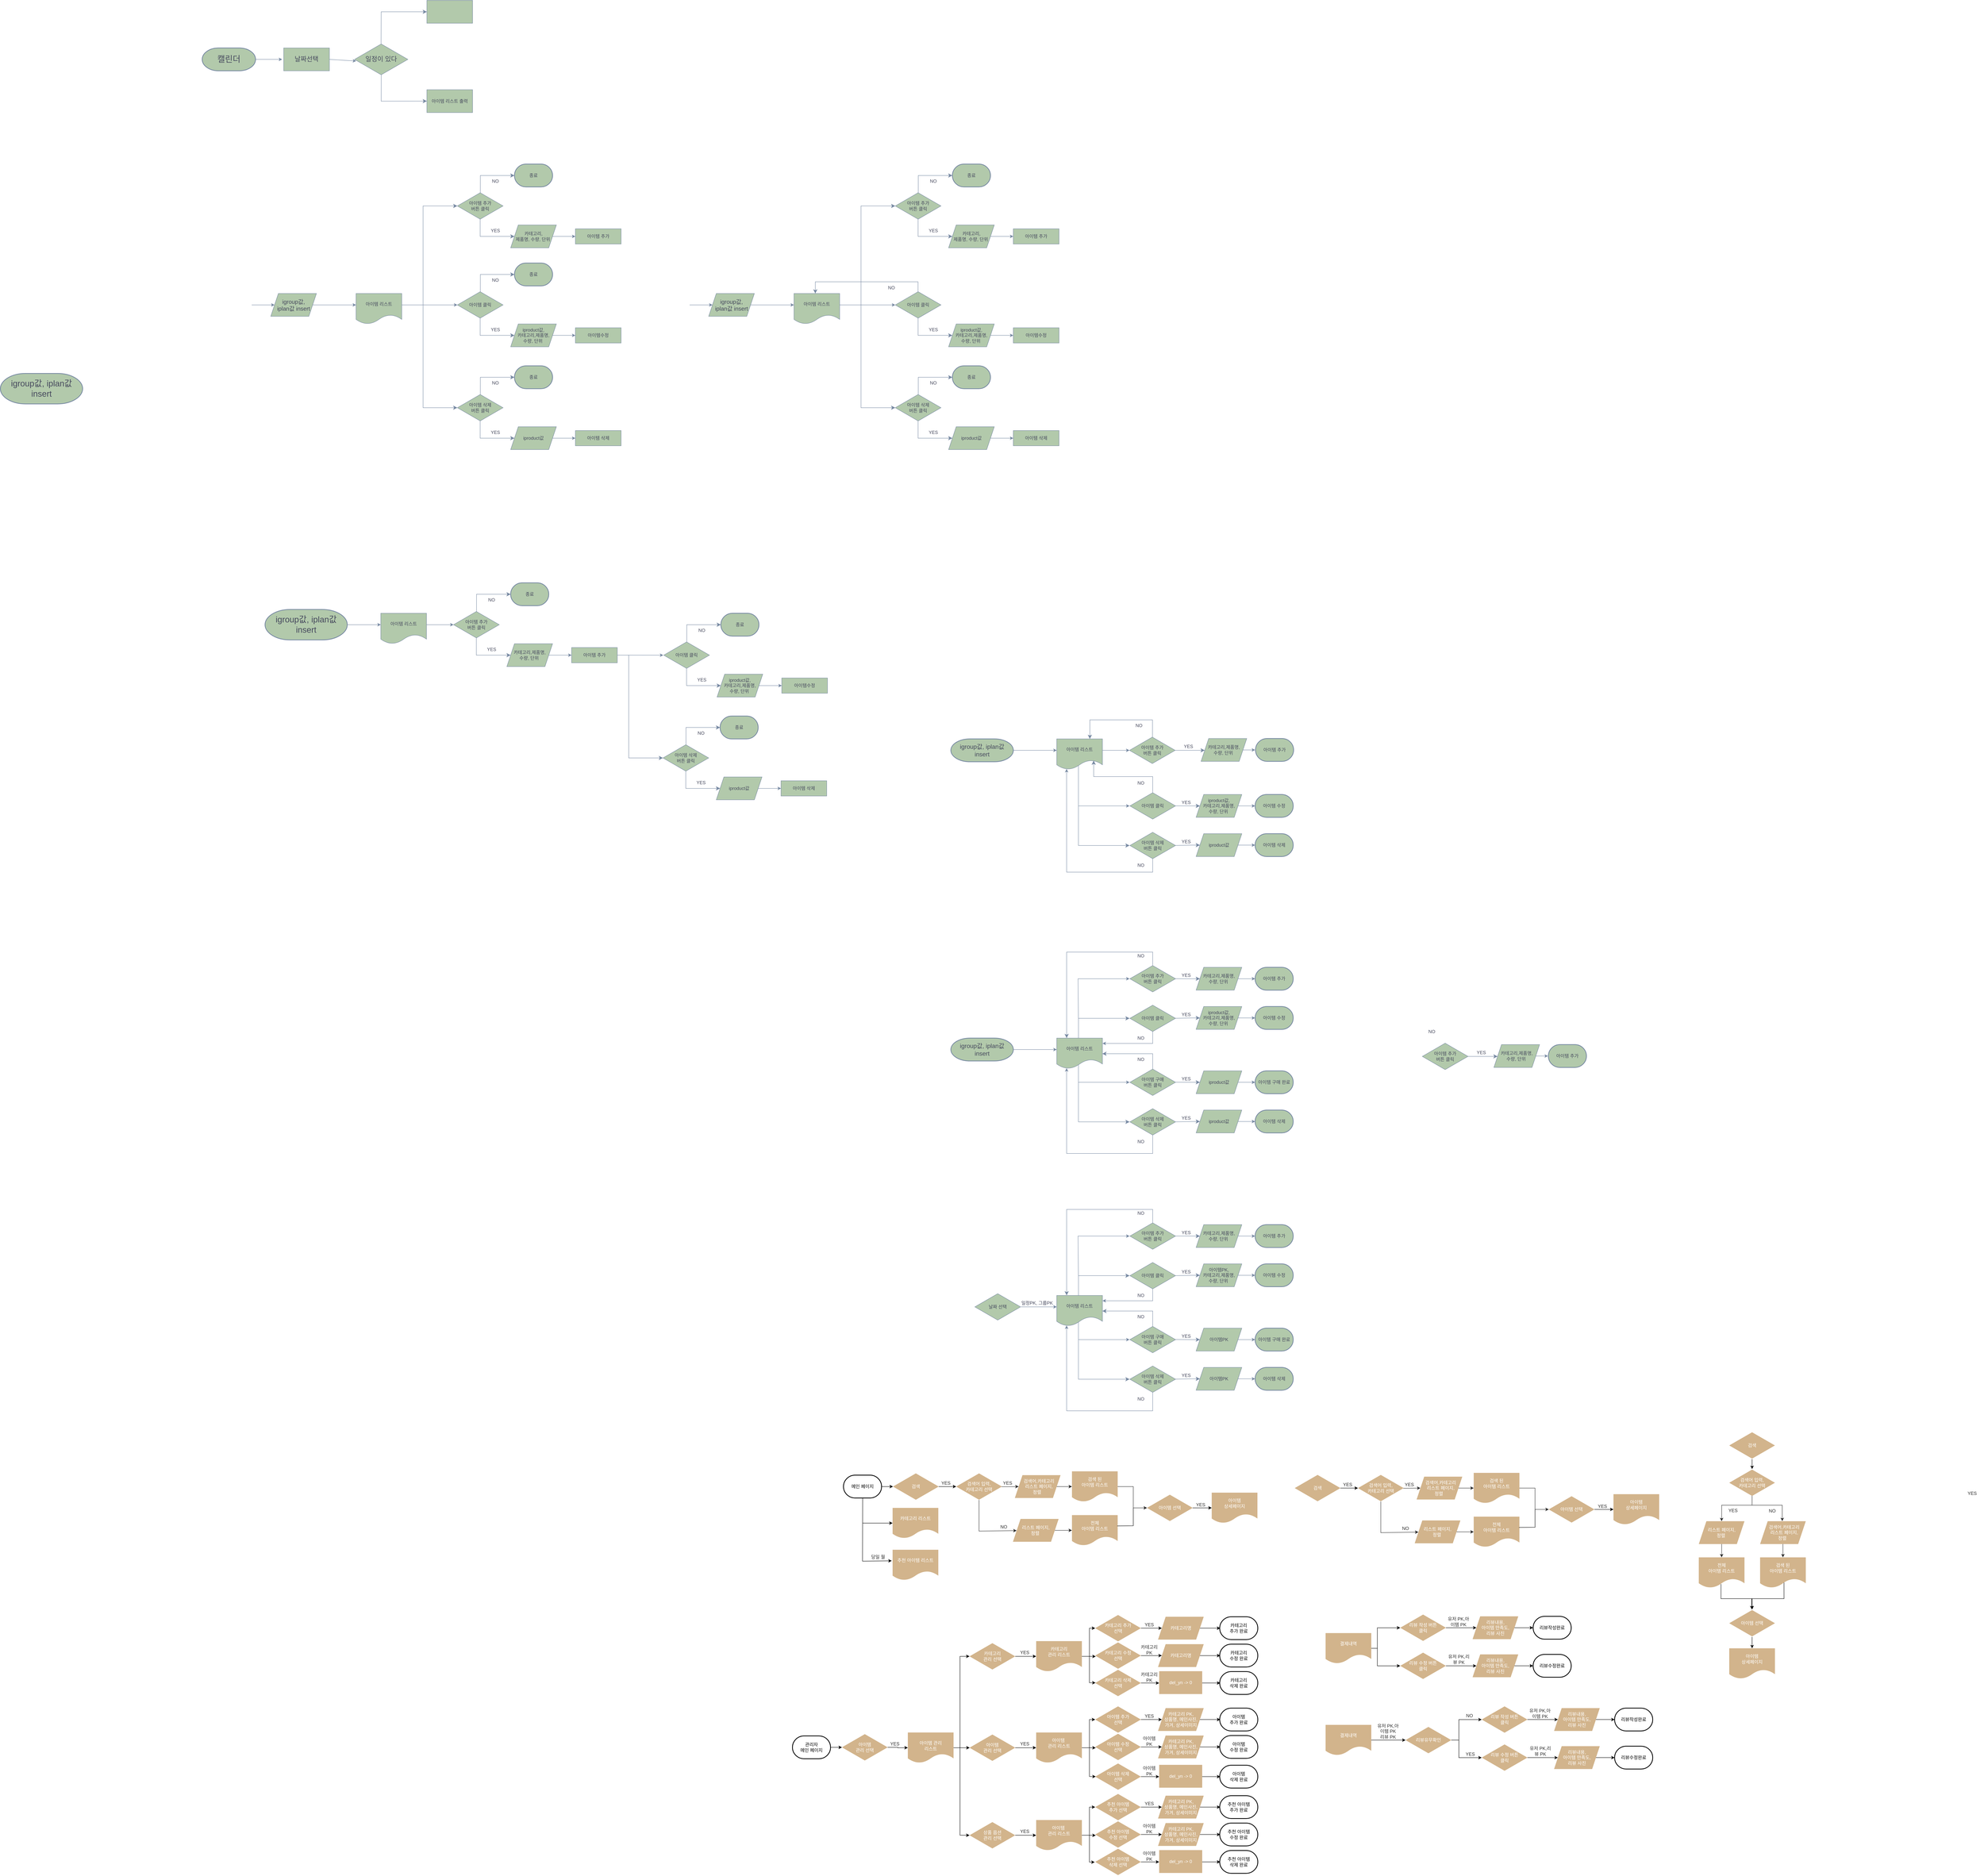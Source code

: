 <mxfile version="21.6.8" type="github">
  <diagram name="페이지-1" id="CzQE8o6cjuPT0NPIpDWt">
    <mxGraphModel dx="2234" dy="1152" grid="1" gridSize="10" guides="1" tooltips="1" connect="1" arrows="1" fold="1" page="0" pageScale="1" pageWidth="827" pageHeight="1169" background="#ffffff" math="0" shadow="0">
      <root>
        <mxCell id="0" />
        <mxCell id="1" parent="0" />
        <mxCell id="9wW0anUBlSHxmnLjOX-P-1" value="&lt;font style=&quot;font-size: 22px;&quot;&gt;캘린더&lt;/font&gt;" style="strokeWidth=2;html=1;shape=mxgraph.flowchart.terminator;whiteSpace=wrap;labelBackgroundColor=none;rounded=0;fillColor=#B2C9AB;strokeColor=#788AA3;fontColor=#46495D;" parent="1" vertex="1">
          <mxGeometry x="-30" y="-95" width="140" height="60" as="geometry" />
        </mxCell>
        <mxCell id="9wW0anUBlSHxmnLjOX-P-4" value="" style="endArrow=classic;html=1;rounded=0;exitX=1;exitY=0.5;exitDx=0;exitDy=0;exitPerimeter=0;labelBackgroundColor=none;fontColor=default;strokeColor=#788AA3;" parent="1" source="9wW0anUBlSHxmnLjOX-P-1" edge="1">
          <mxGeometry width="50" height="50" relative="1" as="geometry">
            <mxPoint x="280" y="135" as="sourcePoint" />
            <mxPoint x="180" y="-65" as="targetPoint" />
          </mxGeometry>
        </mxCell>
        <mxCell id="9wW0anUBlSHxmnLjOX-P-6" value="아이템 리스트 출력" style="rounded=0;whiteSpace=wrap;html=1;labelBackgroundColor=none;fillColor=#B2C9AB;strokeColor=#788AA3;fontColor=#46495D;" parent="1" vertex="1">
          <mxGeometry x="560" y="14.68" width="120" height="60" as="geometry" />
        </mxCell>
        <mxCell id="9wW0anUBlSHxmnLjOX-P-7" value="&lt;span style=&quot;font-size: 17px;&quot;&gt;일정이 있다&lt;br&gt;&lt;/span&gt;" style="html=1;whiteSpace=wrap;aspect=fixed;shape=isoRectangle;labelBackgroundColor=none;rounded=0;fillColor=#B2C9AB;strokeColor=#788AA3;fontColor=#46495D;" parent="1" vertex="1">
          <mxGeometry x="370" y="-107" width="140" height="84" as="geometry" />
        </mxCell>
        <mxCell id="9wW0anUBlSHxmnLjOX-P-8" value="" style="edgeStyle=segmentEdgeStyle;endArrow=classic;html=1;curved=0;rounded=0;endSize=8;startSize=8;exitX=0.501;exitY=0.979;exitDx=0;exitDy=0;exitPerimeter=0;labelBackgroundColor=none;fontColor=default;strokeColor=#788AA3;" parent="1" source="9wW0anUBlSHxmnLjOX-P-7" edge="1">
          <mxGeometry width="50" height="50" relative="1" as="geometry">
            <mxPoint x="439.86" y="5.684e-14" as="sourcePoint" />
            <mxPoint x="560" y="44.68" as="targetPoint" />
            <Array as="points">
              <mxPoint x="440" y="6" />
              <mxPoint x="440" y="45" />
            </Array>
          </mxGeometry>
        </mxCell>
        <mxCell id="9wW0anUBlSHxmnLjOX-P-9" value="&lt;font style=&quot;font-size: 17px;&quot;&gt;날짜선택&lt;/font&gt;" style="rounded=0;whiteSpace=wrap;html=1;labelBackgroundColor=none;fillColor=#B2C9AB;strokeColor=#788AA3;fontColor=#46495D;" parent="1" vertex="1">
          <mxGeometry x="184" y="-95" width="120" height="60" as="geometry" />
        </mxCell>
        <mxCell id="9wW0anUBlSHxmnLjOX-P-12" value="" style="endArrow=classic;html=1;rounded=0;exitX=1;exitY=0.5;exitDx=0;exitDy=0;entryX=0.031;entryY=0.551;entryDx=0;entryDy=0;entryPerimeter=0;labelBackgroundColor=none;fontColor=default;strokeColor=#788AA3;" parent="1" source="9wW0anUBlSHxmnLjOX-P-9" target="9wW0anUBlSHxmnLjOX-P-7" edge="1">
          <mxGeometry width="50" height="50" relative="1" as="geometry">
            <mxPoint x="400" y="365" as="sourcePoint" />
            <mxPoint x="490" y="175" as="targetPoint" />
          </mxGeometry>
        </mxCell>
        <mxCell id="9wW0anUBlSHxmnLjOX-P-13" value="" style="rounded=0;whiteSpace=wrap;html=1;labelBackgroundColor=none;fillColor=#B2C9AB;strokeColor=#788AA3;fontColor=#46495D;" parent="1" vertex="1">
          <mxGeometry x="560" y="-220" width="120" height="60" as="geometry" />
        </mxCell>
        <mxCell id="9wW0anUBlSHxmnLjOX-P-14" value="" style="edgeStyle=segmentEdgeStyle;endArrow=classic;html=1;curved=0;rounded=0;endSize=8;startSize=8;exitX=0.498;exitY=0.023;exitDx=0;exitDy=0;exitPerimeter=0;labelBackgroundColor=none;fontColor=default;strokeColor=#788AA3;" parent="1" source="9wW0anUBlSHxmnLjOX-P-7" edge="1">
          <mxGeometry width="50" height="50" relative="1" as="geometry">
            <mxPoint x="440" y="-101" as="sourcePoint" />
            <mxPoint x="560" y="-190" as="targetPoint" />
            <Array as="points">
              <mxPoint x="440" y="-111" />
              <mxPoint x="440" y="-111" />
              <mxPoint x="440" y="-190" />
            </Array>
          </mxGeometry>
        </mxCell>
        <mxCell id="9wW0anUBlSHxmnLjOX-P-20" value="&lt;span style=&quot;font-size: 22px;&quot;&gt;igroup값, iplan값 &lt;br&gt;insert&lt;/span&gt;" style="strokeWidth=2;html=1;shape=mxgraph.flowchart.terminator;whiteSpace=wrap;labelBackgroundColor=none;rounded=0;fillColor=#B2C9AB;strokeColor=#788AA3;fontColor=#46495D;" parent="1" vertex="1">
          <mxGeometry x="-560" y="760" width="216" height="80" as="geometry" />
        </mxCell>
        <mxCell id="9wW0anUBlSHxmnLjOX-P-21" value="" style="endArrow=classic;html=1;rounded=0;labelBackgroundColor=none;fontColor=default;exitX=1;exitY=0.5;exitDx=0;exitDy=0;strokeColor=#788AA3;" parent="1" source="u_mOpf1orK06N7zwf1A7-1" edge="1">
          <mxGeometry width="50" height="50" relative="1" as="geometry">
            <mxPoint x="268" y="554" as="sourcePoint" />
            <mxPoint x="374" y="580" as="targetPoint" />
          </mxGeometry>
        </mxCell>
        <mxCell id="9wW0anUBlSHxmnLjOX-P-25" value="" style="endArrow=classic;html=1;rounded=0;exitX=1;exitY=0.5;exitDx=0;exitDy=0;labelBackgroundColor=none;fontColor=default;strokeColor=#788AA3;" parent="1" edge="1">
          <mxGeometry width="50" height="50" relative="1" as="geometry">
            <mxPoint x="494" y="580" as="sourcePoint" />
            <mxPoint x="640" y="580" as="targetPoint" />
          </mxGeometry>
        </mxCell>
        <mxCell id="9wW0anUBlSHxmnLjOX-P-26" value="" style="edgeStyle=segmentEdgeStyle;endArrow=classic;html=1;curved=0;rounded=0;endSize=8;startSize=8;labelBackgroundColor=none;fontColor=default;strokeColor=#788AA3;" parent="1" edge="1">
          <mxGeometry width="50" height="50" relative="1" as="geometry">
            <mxPoint x="550" y="580" as="sourcePoint" />
            <mxPoint x="640" y="320" as="targetPoint" />
            <Array as="points">
              <mxPoint x="550" y="320" />
              <mxPoint x="600" y="320" />
            </Array>
          </mxGeometry>
        </mxCell>
        <mxCell id="9wW0anUBlSHxmnLjOX-P-29" value="아이템 추가" style="rounded=0;whiteSpace=wrap;html=1;labelBackgroundColor=none;fillColor=#B2C9AB;strokeColor=#788AA3;fontColor=#46495D;" parent="1" vertex="1">
          <mxGeometry x="950" y="380" width="120" height="40" as="geometry" />
        </mxCell>
        <mxCell id="9wW0anUBlSHxmnLjOX-P-33" value="아이템 리스트" style="shape=document;whiteSpace=wrap;html=1;boundedLbl=1;labelBackgroundColor=none;rounded=0;fillColor=#B2C9AB;strokeColor=#788AA3;fontColor=#46495D;" parent="1" vertex="1">
          <mxGeometry x="374" y="550" width="120" height="80" as="geometry" />
        </mxCell>
        <mxCell id="9wW0anUBlSHxmnLjOX-P-34" value="카테고리,&lt;br&gt;제품명, 수량, 단위&amp;nbsp;" style="shape=parallelogram;perimeter=parallelogramPerimeter;whiteSpace=wrap;html=1;fixedSize=1;labelBackgroundColor=none;rounded=0;fillColor=#B2C9AB;strokeColor=#788AA3;fontColor=#46495D;" parent="1" vertex="1">
          <mxGeometry x="780" y="370" width="120" height="60" as="geometry" />
        </mxCell>
        <mxCell id="9wW0anUBlSHxmnLjOX-P-35" value="" style="endArrow=classic;html=1;rounded=0;entryX=0;entryY=0.5;entryDx=0;entryDy=0;exitX=1;exitY=0.5;exitDx=0;exitDy=0;labelBackgroundColor=none;fontColor=default;strokeColor=#788AA3;" parent="1" source="9wW0anUBlSHxmnLjOX-P-34" target="9wW0anUBlSHxmnLjOX-P-29" edge="1">
          <mxGeometry width="50" height="50" relative="1" as="geometry">
            <mxPoint x="1130" y="450" as="sourcePoint" />
            <mxPoint x="1150" y="410" as="targetPoint" />
          </mxGeometry>
        </mxCell>
        <mxCell id="9wW0anUBlSHxmnLjOX-P-36" value="아이템 추가&lt;br&gt;버튼 클릭" style="html=1;whiteSpace=wrap;aspect=fixed;shape=isoRectangle;labelBackgroundColor=none;rounded=0;fillColor=#B2C9AB;strokeColor=#788AA3;fontColor=#46495D;" parent="1" vertex="1">
          <mxGeometry x="640" y="284" width="120" height="72" as="geometry" />
        </mxCell>
        <mxCell id="9wW0anUBlSHxmnLjOX-P-38" value="" style="edgeStyle=segmentEdgeStyle;endArrow=classic;html=1;curved=0;rounded=0;endSize=8;startSize=8;exitX=0.499;exitY=0.969;exitDx=0;exitDy=0;exitPerimeter=0;entryX=0;entryY=0.5;entryDx=0;entryDy=0;labelBackgroundColor=none;fontColor=default;strokeColor=#788AA3;" parent="1" source="9wW0anUBlSHxmnLjOX-P-36" target="9wW0anUBlSHxmnLjOX-P-34" edge="1">
          <mxGeometry width="50" height="50" relative="1" as="geometry">
            <mxPoint x="700" y="356" as="sourcePoint" />
            <mxPoint x="760" y="390" as="targetPoint" />
            <Array as="points">
              <mxPoint x="700" y="400" />
            </Array>
          </mxGeometry>
        </mxCell>
        <mxCell id="9wW0anUBlSHxmnLjOX-P-39" value="YES" style="text;html=1;strokeColor=none;fillColor=none;align=center;verticalAlign=middle;whiteSpace=wrap;rounded=0;labelBackgroundColor=none;fontColor=#46495D;" parent="1" vertex="1">
          <mxGeometry x="710" y="370" width="60" height="30" as="geometry" />
        </mxCell>
        <mxCell id="9wW0anUBlSHxmnLjOX-P-40" value="" style="edgeStyle=segmentEdgeStyle;endArrow=classic;html=1;curved=0;rounded=0;endSize=8;startSize=8;exitX=0.503;exitY=0.028;exitDx=0;exitDy=0;exitPerimeter=0;labelBackgroundColor=none;fontColor=default;strokeColor=#788AA3;" parent="1" source="9wW0anUBlSHxmnLjOX-P-36" edge="1">
          <mxGeometry width="50" height="50" relative="1" as="geometry">
            <mxPoint x="700" y="280" as="sourcePoint" />
            <mxPoint x="790" y="240" as="targetPoint" />
            <Array as="points">
              <mxPoint x="700" y="240" />
            </Array>
          </mxGeometry>
        </mxCell>
        <mxCell id="9wW0anUBlSHxmnLjOX-P-41" value="NO" style="text;html=1;strokeColor=none;fillColor=none;align=center;verticalAlign=middle;whiteSpace=wrap;rounded=0;labelBackgroundColor=none;fontColor=#46495D;" parent="1" vertex="1">
          <mxGeometry x="710" y="240" width="60" height="30" as="geometry" />
        </mxCell>
        <mxCell id="9wW0anUBlSHxmnLjOX-P-42" value="종료" style="strokeWidth=2;html=1;shape=mxgraph.flowchart.terminator;whiteSpace=wrap;labelBackgroundColor=none;rounded=0;fillColor=#B2C9AB;strokeColor=#788AA3;fontColor=#46495D;" parent="1" vertex="1">
          <mxGeometry x="790" y="210" width="100" height="60" as="geometry" />
        </mxCell>
        <mxCell id="9wW0anUBlSHxmnLjOX-P-43" value="아이템 클릭" style="html=1;whiteSpace=wrap;aspect=fixed;shape=isoRectangle;labelBackgroundColor=none;rounded=0;fillColor=#B2C9AB;strokeColor=#788AA3;fontColor=#46495D;" parent="1" vertex="1">
          <mxGeometry x="640" y="544" width="120" height="72" as="geometry" />
        </mxCell>
        <mxCell id="9wW0anUBlSHxmnLjOX-P-44" value="" style="edgeStyle=segmentEdgeStyle;endArrow=classic;html=1;curved=0;rounded=0;endSize=8;startSize=8;exitX=0.503;exitY=0.028;exitDx=0;exitDy=0;exitPerimeter=0;labelBackgroundColor=none;fontColor=default;strokeColor=#788AA3;" parent="1" source="9wW0anUBlSHxmnLjOX-P-43" edge="1">
          <mxGeometry width="50" height="50" relative="1" as="geometry">
            <mxPoint x="700" y="540" as="sourcePoint" />
            <mxPoint x="790" y="500" as="targetPoint" />
            <Array as="points">
              <mxPoint x="700" y="500" />
            </Array>
          </mxGeometry>
        </mxCell>
        <mxCell id="9wW0anUBlSHxmnLjOX-P-45" value="NO" style="text;html=1;strokeColor=none;fillColor=none;align=center;verticalAlign=middle;whiteSpace=wrap;rounded=0;labelBackgroundColor=none;fontColor=#46495D;" parent="1" vertex="1">
          <mxGeometry x="710" y="500" width="60" height="30" as="geometry" />
        </mxCell>
        <mxCell id="9wW0anUBlSHxmnLjOX-P-46" value="종료" style="strokeWidth=2;html=1;shape=mxgraph.flowchart.terminator;whiteSpace=wrap;labelBackgroundColor=none;rounded=0;fillColor=#B2C9AB;strokeColor=#788AA3;fontColor=#46495D;" parent="1" vertex="1">
          <mxGeometry x="790" y="470" width="100" height="60" as="geometry" />
        </mxCell>
        <mxCell id="9wW0anUBlSHxmnLjOX-P-47" value="" style="edgeStyle=segmentEdgeStyle;endArrow=classic;html=1;curved=0;rounded=0;endSize=8;startSize=8;exitX=0.499;exitY=0.969;exitDx=0;exitDy=0;exitPerimeter=0;entryX=0;entryY=0.5;entryDx=0;entryDy=0;labelBackgroundColor=none;fontColor=default;strokeColor=#788AA3;" parent="1" source="9wW0anUBlSHxmnLjOX-P-43" target="9wW0anUBlSHxmnLjOX-P-49" edge="1">
          <mxGeometry width="50" height="50" relative="1" as="geometry">
            <mxPoint x="700" y="616" as="sourcePoint" />
            <mxPoint x="760" y="650" as="targetPoint" />
            <Array as="points">
              <mxPoint x="700" y="660" />
            </Array>
          </mxGeometry>
        </mxCell>
        <mxCell id="9wW0anUBlSHxmnLjOX-P-48" value="YES" style="text;html=1;strokeColor=none;fillColor=none;align=center;verticalAlign=middle;whiteSpace=wrap;rounded=0;labelBackgroundColor=none;fontColor=#46495D;" parent="1" vertex="1">
          <mxGeometry x="710" y="630" width="60" height="30" as="geometry" />
        </mxCell>
        <mxCell id="9wW0anUBlSHxmnLjOX-P-49" value="iproduct값, &lt;br&gt;카테고리,제품명, &lt;br&gt;수량, 단위&amp;nbsp;" style="shape=parallelogram;perimeter=parallelogramPerimeter;whiteSpace=wrap;html=1;fixedSize=1;labelBackgroundColor=none;rounded=0;fillColor=#B2C9AB;strokeColor=#788AA3;fontColor=#46495D;" parent="1" vertex="1">
          <mxGeometry x="780" y="630" width="120" height="60" as="geometry" />
        </mxCell>
        <mxCell id="9wW0anUBlSHxmnLjOX-P-50" value="" style="endArrow=classic;html=1;rounded=0;entryX=0;entryY=0.5;entryDx=0;entryDy=0;exitX=1;exitY=0.5;exitDx=0;exitDy=0;labelBackgroundColor=none;fontColor=default;strokeColor=#788AA3;" parent="1" source="9wW0anUBlSHxmnLjOX-P-49" target="9wW0anUBlSHxmnLjOX-P-51" edge="1">
          <mxGeometry width="50" height="50" relative="1" as="geometry">
            <mxPoint x="1130" y="710" as="sourcePoint" />
            <mxPoint x="1150" y="670" as="targetPoint" />
          </mxGeometry>
        </mxCell>
        <mxCell id="9wW0anUBlSHxmnLjOX-P-51" value="아이템수정" style="rounded=0;whiteSpace=wrap;html=1;labelBackgroundColor=none;fillColor=#B2C9AB;strokeColor=#788AA3;fontColor=#46495D;" parent="1" vertex="1">
          <mxGeometry x="950" y="640" width="120" height="40" as="geometry" />
        </mxCell>
        <mxCell id="9wW0anUBlSHxmnLjOX-P-52" value="아이템 삭제" style="rounded=0;whiteSpace=wrap;html=1;labelBackgroundColor=none;fillColor=#B2C9AB;strokeColor=#788AA3;fontColor=#46495D;" parent="1" vertex="1">
          <mxGeometry x="950" y="910" width="120" height="40" as="geometry" />
        </mxCell>
        <mxCell id="9wW0anUBlSHxmnLjOX-P-53" value="iproduct값" style="shape=parallelogram;perimeter=parallelogramPerimeter;whiteSpace=wrap;html=1;fixedSize=1;labelBackgroundColor=none;rounded=0;fillColor=#B2C9AB;strokeColor=#788AA3;fontColor=#46495D;" parent="1" vertex="1">
          <mxGeometry x="780" y="900" width="120" height="60" as="geometry" />
        </mxCell>
        <mxCell id="9wW0anUBlSHxmnLjOX-P-54" value="" style="endArrow=classic;html=1;rounded=0;entryX=0;entryY=0.5;entryDx=0;entryDy=0;exitX=1;exitY=0.5;exitDx=0;exitDy=0;labelBackgroundColor=none;fontColor=default;strokeColor=#788AA3;" parent="1" source="9wW0anUBlSHxmnLjOX-P-53" target="9wW0anUBlSHxmnLjOX-P-52" edge="1">
          <mxGeometry width="50" height="50" relative="1" as="geometry">
            <mxPoint x="1130" y="980" as="sourcePoint" />
            <mxPoint x="1150" y="940" as="targetPoint" />
          </mxGeometry>
        </mxCell>
        <mxCell id="9wW0anUBlSHxmnLjOX-P-55" value="" style="edgeStyle=segmentEdgeStyle;endArrow=classic;html=1;curved=0;rounded=0;endSize=8;startSize=8;exitX=0.499;exitY=0.969;exitDx=0;exitDy=0;exitPerimeter=0;entryX=0;entryY=0.5;entryDx=0;entryDy=0;labelBackgroundColor=none;fontColor=default;strokeColor=#788AA3;" parent="1" source="9wW0anUBlSHxmnLjOX-P-61" target="9wW0anUBlSHxmnLjOX-P-53" edge="1">
          <mxGeometry width="50" height="50" relative="1" as="geometry">
            <mxPoint x="700" y="886" as="sourcePoint" />
            <mxPoint x="760" y="920" as="targetPoint" />
            <Array as="points">
              <mxPoint x="700" y="930" />
            </Array>
          </mxGeometry>
        </mxCell>
        <mxCell id="9wW0anUBlSHxmnLjOX-P-56" value="YES" style="text;html=1;strokeColor=none;fillColor=none;align=center;verticalAlign=middle;whiteSpace=wrap;rounded=0;labelBackgroundColor=none;fontColor=#46495D;" parent="1" vertex="1">
          <mxGeometry x="710" y="900" width="60" height="30" as="geometry" />
        </mxCell>
        <mxCell id="9wW0anUBlSHxmnLjOX-P-57" value="" style="edgeStyle=segmentEdgeStyle;endArrow=classic;html=1;curved=0;rounded=0;endSize=8;startSize=8;exitX=0.503;exitY=0.028;exitDx=0;exitDy=0;exitPerimeter=0;labelBackgroundColor=none;fontColor=default;strokeColor=#788AA3;" parent="1" source="9wW0anUBlSHxmnLjOX-P-61" edge="1">
          <mxGeometry width="50" height="50" relative="1" as="geometry">
            <mxPoint x="700" y="810" as="sourcePoint" />
            <mxPoint x="790" y="770" as="targetPoint" />
            <Array as="points">
              <mxPoint x="700" y="770" />
            </Array>
          </mxGeometry>
        </mxCell>
        <mxCell id="9wW0anUBlSHxmnLjOX-P-58" value="NO" style="text;html=1;strokeColor=none;fillColor=none;align=center;verticalAlign=middle;whiteSpace=wrap;rounded=0;labelBackgroundColor=none;fontColor=#46495D;" parent="1" vertex="1">
          <mxGeometry x="710" y="770" width="60" height="30" as="geometry" />
        </mxCell>
        <mxCell id="9wW0anUBlSHxmnLjOX-P-59" value="종료" style="strokeWidth=2;html=1;shape=mxgraph.flowchart.terminator;whiteSpace=wrap;labelBackgroundColor=none;rounded=0;fillColor=#B2C9AB;strokeColor=#788AA3;fontColor=#46495D;" parent="1" vertex="1">
          <mxGeometry x="790" y="740" width="100" height="60" as="geometry" />
        </mxCell>
        <mxCell id="9wW0anUBlSHxmnLjOX-P-60" value="" style="edgeStyle=segmentEdgeStyle;endArrow=classic;html=1;curved=0;rounded=0;endSize=8;startSize=8;labelBackgroundColor=none;fontColor=default;strokeColor=#788AA3;" parent="1" edge="1">
          <mxGeometry width="50" height="50" relative="1" as="geometry">
            <mxPoint x="550" y="580" as="sourcePoint" />
            <mxPoint x="640" y="850" as="targetPoint" />
            <Array as="points">
              <mxPoint x="550" y="850" />
              <mxPoint x="600" y="850" />
            </Array>
          </mxGeometry>
        </mxCell>
        <mxCell id="9wW0anUBlSHxmnLjOX-P-61" value="아이템 삭제&lt;br&gt;버튼 클릭" style="html=1;whiteSpace=wrap;aspect=fixed;shape=isoRectangle;labelBackgroundColor=none;rounded=0;fillColor=#B2C9AB;strokeColor=#788AA3;fontColor=#46495D;" parent="1" vertex="1">
          <mxGeometry x="640" y="814" width="120" height="72" as="geometry" />
        </mxCell>
        <mxCell id="9wW0anUBlSHxmnLjOX-P-62" value="&lt;span style=&quot;font-size: 22px;&quot;&gt;igroup값, iplan값 &lt;br&gt;insert&lt;/span&gt;" style="strokeWidth=2;html=1;shape=mxgraph.flowchart.terminator;whiteSpace=wrap;labelBackgroundColor=none;rounded=0;fillColor=#B2C9AB;strokeColor=#788AA3;fontColor=#46495D;" parent="1" vertex="1">
          <mxGeometry x="135" y="1380" width="216" height="80" as="geometry" />
        </mxCell>
        <mxCell id="9wW0anUBlSHxmnLjOX-P-63" value="" style="endArrow=classic;html=1;rounded=0;exitX=1;exitY=0.5;exitDx=0;exitDy=0;exitPerimeter=0;labelBackgroundColor=none;fontColor=default;strokeColor=#788AA3;" parent="1" source="9wW0anUBlSHxmnLjOX-P-62" edge="1">
          <mxGeometry width="50" height="50" relative="1" as="geometry">
            <mxPoint x="459" y="1460" as="sourcePoint" />
            <mxPoint x="439" y="1420" as="targetPoint" />
          </mxGeometry>
        </mxCell>
        <mxCell id="9wW0anUBlSHxmnLjOX-P-64" value="" style="endArrow=classic;html=1;rounded=0;exitX=1;exitY=0.5;exitDx=0;exitDy=0;labelBackgroundColor=none;fontColor=default;strokeColor=#788AA3;" parent="1" edge="1">
          <mxGeometry width="50" height="50" relative="1" as="geometry">
            <mxPoint x="484" y="1420" as="sourcePoint" />
            <mxPoint x="630" y="1420" as="targetPoint" />
          </mxGeometry>
        </mxCell>
        <mxCell id="9wW0anUBlSHxmnLjOX-P-67" value="아이템 리스트" style="shape=document;whiteSpace=wrap;html=1;boundedLbl=1;labelBackgroundColor=none;rounded=0;fillColor=#B2C9AB;strokeColor=#788AA3;fontColor=#46495D;" parent="1" vertex="1">
          <mxGeometry x="439" y="1390" width="120" height="80" as="geometry" />
        </mxCell>
        <mxCell id="9wW0anUBlSHxmnLjOX-P-76" value="아이템 추가&lt;br&gt;버튼 클릭" style="html=1;whiteSpace=wrap;aspect=fixed;shape=isoRectangle;labelBackgroundColor=none;rounded=0;fillColor=#B2C9AB;strokeColor=#788AA3;fontColor=#46495D;" parent="1" vertex="1">
          <mxGeometry x="630" y="1384" width="120" height="72" as="geometry" />
        </mxCell>
        <mxCell id="9wW0anUBlSHxmnLjOX-P-77" value="" style="edgeStyle=segmentEdgeStyle;endArrow=classic;html=1;curved=0;rounded=0;endSize=8;startSize=8;exitX=0.503;exitY=0.028;exitDx=0;exitDy=0;exitPerimeter=0;labelBackgroundColor=none;fontColor=default;strokeColor=#788AA3;" parent="1" source="9wW0anUBlSHxmnLjOX-P-76" edge="1">
          <mxGeometry width="50" height="50" relative="1" as="geometry">
            <mxPoint x="690" y="1380" as="sourcePoint" />
            <mxPoint x="780" y="1340" as="targetPoint" />
            <Array as="points">
              <mxPoint x="690" y="1340" />
            </Array>
          </mxGeometry>
        </mxCell>
        <mxCell id="9wW0anUBlSHxmnLjOX-P-78" value="NO" style="text;html=1;strokeColor=none;fillColor=none;align=center;verticalAlign=middle;whiteSpace=wrap;rounded=0;labelBackgroundColor=none;fontColor=#46495D;" parent="1" vertex="1">
          <mxGeometry x="700" y="1340" width="60" height="30" as="geometry" />
        </mxCell>
        <mxCell id="9wW0anUBlSHxmnLjOX-P-79" value="종료" style="strokeWidth=2;html=1;shape=mxgraph.flowchart.terminator;whiteSpace=wrap;labelBackgroundColor=none;rounded=0;fillColor=#B2C9AB;strokeColor=#788AA3;fontColor=#46495D;" parent="1" vertex="1">
          <mxGeometry x="780" y="1310" width="100" height="60" as="geometry" />
        </mxCell>
        <mxCell id="9wW0anUBlSHxmnLjOX-P-80" value="" style="edgeStyle=segmentEdgeStyle;endArrow=classic;html=1;curved=0;rounded=0;endSize=8;startSize=8;exitX=0.499;exitY=0.969;exitDx=0;exitDy=0;exitPerimeter=0;entryX=0;entryY=0.5;entryDx=0;entryDy=0;labelBackgroundColor=none;fontColor=default;strokeColor=#788AA3;" parent="1" source="9wW0anUBlSHxmnLjOX-P-76" target="9wW0anUBlSHxmnLjOX-P-82" edge="1">
          <mxGeometry width="50" height="50" relative="1" as="geometry">
            <mxPoint x="690" y="1456" as="sourcePoint" />
            <mxPoint x="750" y="1490" as="targetPoint" />
            <Array as="points">
              <mxPoint x="690" y="1500" />
            </Array>
          </mxGeometry>
        </mxCell>
        <mxCell id="9wW0anUBlSHxmnLjOX-P-81" value="YES" style="text;html=1;strokeColor=none;fillColor=none;align=center;verticalAlign=middle;whiteSpace=wrap;rounded=0;labelBackgroundColor=none;fontColor=#46495D;" parent="1" vertex="1">
          <mxGeometry x="700" y="1470" width="60" height="30" as="geometry" />
        </mxCell>
        <mxCell id="9wW0anUBlSHxmnLjOX-P-82" value="카테고리,제품명, &lt;br&gt;수량, 단위&amp;nbsp;" style="shape=parallelogram;perimeter=parallelogramPerimeter;whiteSpace=wrap;html=1;fixedSize=1;labelBackgroundColor=none;rounded=0;fillColor=#B2C9AB;strokeColor=#788AA3;fontColor=#46495D;" parent="1" vertex="1">
          <mxGeometry x="770" y="1470" width="120" height="60" as="geometry" />
        </mxCell>
        <mxCell id="9wW0anUBlSHxmnLjOX-P-83" value="" style="endArrow=classic;html=1;rounded=0;entryX=0;entryY=0.5;entryDx=0;entryDy=0;exitX=1;exitY=0.5;exitDx=0;exitDy=0;labelBackgroundColor=none;fontColor=default;strokeColor=#788AA3;" parent="1" source="9wW0anUBlSHxmnLjOX-P-82" target="9wW0anUBlSHxmnLjOX-P-84" edge="1">
          <mxGeometry width="50" height="50" relative="1" as="geometry">
            <mxPoint x="1120" y="1550" as="sourcePoint" />
            <mxPoint x="1140" y="1510" as="targetPoint" />
          </mxGeometry>
        </mxCell>
        <mxCell id="9wW0anUBlSHxmnLjOX-P-84" value="아이템 추가" style="rounded=0;whiteSpace=wrap;html=1;labelBackgroundColor=none;fillColor=#B2C9AB;strokeColor=#788AA3;fontColor=#46495D;" parent="1" vertex="1">
          <mxGeometry x="940" y="1480" width="120" height="40" as="geometry" />
        </mxCell>
        <mxCell id="9wW0anUBlSHxmnLjOX-P-85" value="아이템 삭제" style="rounded=0;whiteSpace=wrap;html=1;labelBackgroundColor=none;fillColor=#B2C9AB;strokeColor=#788AA3;fontColor=#46495D;" parent="1" vertex="1">
          <mxGeometry x="1490" y="1830" width="120" height="40" as="geometry" />
        </mxCell>
        <mxCell id="9wW0anUBlSHxmnLjOX-P-86" value="iproduct값" style="shape=parallelogram;perimeter=parallelogramPerimeter;whiteSpace=wrap;html=1;fixedSize=1;labelBackgroundColor=none;rounded=0;fillColor=#B2C9AB;strokeColor=#788AA3;fontColor=#46495D;" parent="1" vertex="1">
          <mxGeometry x="1320" y="1820" width="120" height="60" as="geometry" />
        </mxCell>
        <mxCell id="9wW0anUBlSHxmnLjOX-P-87" value="" style="endArrow=classic;html=1;rounded=0;entryX=0;entryY=0.5;entryDx=0;entryDy=0;exitX=1;exitY=0.5;exitDx=0;exitDy=0;labelBackgroundColor=none;fontColor=default;strokeColor=#788AA3;" parent="1" source="9wW0anUBlSHxmnLjOX-P-86" target="9wW0anUBlSHxmnLjOX-P-85" edge="1">
          <mxGeometry width="50" height="50" relative="1" as="geometry">
            <mxPoint x="1670" y="1900" as="sourcePoint" />
            <mxPoint x="1690" y="1860" as="targetPoint" />
          </mxGeometry>
        </mxCell>
        <mxCell id="9wW0anUBlSHxmnLjOX-P-88" value="" style="edgeStyle=segmentEdgeStyle;endArrow=classic;html=1;curved=0;rounded=0;endSize=8;startSize=8;exitX=0.499;exitY=0.969;exitDx=0;exitDy=0;exitPerimeter=0;entryX=0;entryY=0.5;entryDx=0;entryDy=0;labelBackgroundColor=none;fontColor=default;strokeColor=#788AA3;" parent="1" source="9wW0anUBlSHxmnLjOX-P-94" target="9wW0anUBlSHxmnLjOX-P-86" edge="1">
          <mxGeometry width="50" height="50" relative="1" as="geometry">
            <mxPoint x="1240" y="1806" as="sourcePoint" />
            <mxPoint x="1300" y="1840" as="targetPoint" />
            <Array as="points">
              <mxPoint x="1240" y="1850" />
            </Array>
          </mxGeometry>
        </mxCell>
        <mxCell id="9wW0anUBlSHxmnLjOX-P-89" value="YES" style="text;html=1;strokeColor=none;fillColor=none;align=center;verticalAlign=middle;whiteSpace=wrap;rounded=0;labelBackgroundColor=none;fontColor=#46495D;" parent="1" vertex="1">
          <mxGeometry x="1250" y="1820" width="60" height="30" as="geometry" />
        </mxCell>
        <mxCell id="9wW0anUBlSHxmnLjOX-P-90" value="" style="edgeStyle=segmentEdgeStyle;endArrow=classic;html=1;curved=0;rounded=0;endSize=8;startSize=8;exitX=0.503;exitY=0.028;exitDx=0;exitDy=0;exitPerimeter=0;labelBackgroundColor=none;fontColor=default;strokeColor=#788AA3;" parent="1" source="9wW0anUBlSHxmnLjOX-P-94" edge="1">
          <mxGeometry width="50" height="50" relative="1" as="geometry">
            <mxPoint x="1240" y="1730" as="sourcePoint" />
            <mxPoint x="1330" y="1690" as="targetPoint" />
            <Array as="points">
              <mxPoint x="1240" y="1690" />
            </Array>
          </mxGeometry>
        </mxCell>
        <mxCell id="9wW0anUBlSHxmnLjOX-P-91" value="NO" style="text;html=1;strokeColor=none;fillColor=none;align=center;verticalAlign=middle;whiteSpace=wrap;rounded=0;labelBackgroundColor=none;fontColor=#46495D;" parent="1" vertex="1">
          <mxGeometry x="1250" y="1690" width="60" height="30" as="geometry" />
        </mxCell>
        <mxCell id="9wW0anUBlSHxmnLjOX-P-92" value="종료" style="strokeWidth=2;html=1;shape=mxgraph.flowchart.terminator;whiteSpace=wrap;labelBackgroundColor=none;rounded=0;fillColor=#B2C9AB;strokeColor=#788AA3;fontColor=#46495D;" parent="1" vertex="1">
          <mxGeometry x="1330" y="1660" width="100" height="60" as="geometry" />
        </mxCell>
        <mxCell id="9wW0anUBlSHxmnLjOX-P-93" value="" style="edgeStyle=segmentEdgeStyle;endArrow=classic;html=1;curved=0;rounded=0;endSize=8;startSize=8;labelBackgroundColor=none;fontColor=default;strokeColor=#788AA3;" parent="1" edge="1">
          <mxGeometry width="50" height="50" relative="1" as="geometry">
            <mxPoint x="1090" y="1500" as="sourcePoint" />
            <mxPoint x="1180" y="1770" as="targetPoint" />
            <Array as="points">
              <mxPoint x="1090" y="1770" />
              <mxPoint x="1140" y="1770" />
            </Array>
          </mxGeometry>
        </mxCell>
        <mxCell id="9wW0anUBlSHxmnLjOX-P-94" value="아이템 삭제&lt;br&gt;버튼 클릭" style="html=1;whiteSpace=wrap;aspect=fixed;shape=isoRectangle;labelBackgroundColor=none;rounded=0;fillColor=#B2C9AB;strokeColor=#788AA3;fontColor=#46495D;" parent="1" vertex="1">
          <mxGeometry x="1180" y="1734" width="120" height="72" as="geometry" />
        </mxCell>
        <mxCell id="9wW0anUBlSHxmnLjOX-P-95" value="아이템 클릭" style="html=1;whiteSpace=wrap;aspect=fixed;shape=isoRectangle;labelBackgroundColor=none;rounded=0;fillColor=#B2C9AB;strokeColor=#788AA3;fontColor=#46495D;" parent="1" vertex="1">
          <mxGeometry x="1182" y="1464" width="120" height="72" as="geometry" />
        </mxCell>
        <mxCell id="9wW0anUBlSHxmnLjOX-P-96" value="" style="edgeStyle=segmentEdgeStyle;endArrow=classic;html=1;curved=0;rounded=0;endSize=8;startSize=8;exitX=0.503;exitY=0.028;exitDx=0;exitDy=0;exitPerimeter=0;labelBackgroundColor=none;fontColor=default;strokeColor=#788AA3;" parent="1" source="9wW0anUBlSHxmnLjOX-P-95" edge="1">
          <mxGeometry width="50" height="50" relative="1" as="geometry">
            <mxPoint x="1242" y="1460" as="sourcePoint" />
            <mxPoint x="1332" y="1420" as="targetPoint" />
            <Array as="points">
              <mxPoint x="1242" y="1420" />
            </Array>
          </mxGeometry>
        </mxCell>
        <mxCell id="9wW0anUBlSHxmnLjOX-P-97" value="NO" style="text;html=1;strokeColor=none;fillColor=none;align=center;verticalAlign=middle;whiteSpace=wrap;rounded=0;labelBackgroundColor=none;fontColor=#46495D;" parent="1" vertex="1">
          <mxGeometry x="1252" y="1420" width="60" height="30" as="geometry" />
        </mxCell>
        <mxCell id="9wW0anUBlSHxmnLjOX-P-98" value="종료" style="strokeWidth=2;html=1;shape=mxgraph.flowchart.terminator;whiteSpace=wrap;labelBackgroundColor=none;rounded=0;fillColor=#B2C9AB;strokeColor=#788AA3;fontColor=#46495D;" parent="1" vertex="1">
          <mxGeometry x="1332" y="1390" width="100" height="60" as="geometry" />
        </mxCell>
        <mxCell id="9wW0anUBlSHxmnLjOX-P-99" value="" style="edgeStyle=segmentEdgeStyle;endArrow=classic;html=1;curved=0;rounded=0;endSize=8;startSize=8;exitX=0.499;exitY=0.969;exitDx=0;exitDy=0;exitPerimeter=0;entryX=0;entryY=0.5;entryDx=0;entryDy=0;labelBackgroundColor=none;fontColor=default;strokeColor=#788AA3;" parent="1" source="9wW0anUBlSHxmnLjOX-P-95" target="9wW0anUBlSHxmnLjOX-P-101" edge="1">
          <mxGeometry width="50" height="50" relative="1" as="geometry">
            <mxPoint x="1242" y="1536" as="sourcePoint" />
            <mxPoint x="1302" y="1570" as="targetPoint" />
            <Array as="points">
              <mxPoint x="1242" y="1580" />
            </Array>
          </mxGeometry>
        </mxCell>
        <mxCell id="9wW0anUBlSHxmnLjOX-P-100" value="YES" style="text;html=1;strokeColor=none;fillColor=none;align=center;verticalAlign=middle;whiteSpace=wrap;rounded=0;labelBackgroundColor=none;fontColor=#46495D;" parent="1" vertex="1">
          <mxGeometry x="1252" y="1550" width="60" height="30" as="geometry" />
        </mxCell>
        <mxCell id="9wW0anUBlSHxmnLjOX-P-101" value="iproduct값, &lt;br&gt;카테고리,제품명, &lt;br&gt;수량, 단위&amp;nbsp;" style="shape=parallelogram;perimeter=parallelogramPerimeter;whiteSpace=wrap;html=1;fixedSize=1;labelBackgroundColor=none;rounded=0;fillColor=#B2C9AB;strokeColor=#788AA3;fontColor=#46495D;" parent="1" vertex="1">
          <mxGeometry x="1322" y="1550" width="120" height="60" as="geometry" />
        </mxCell>
        <mxCell id="9wW0anUBlSHxmnLjOX-P-102" value="" style="endArrow=classic;html=1;rounded=0;entryX=0;entryY=0.5;entryDx=0;entryDy=0;exitX=1;exitY=0.5;exitDx=0;exitDy=0;labelBackgroundColor=none;fontColor=default;strokeColor=#788AA3;" parent="1" source="9wW0anUBlSHxmnLjOX-P-101" target="9wW0anUBlSHxmnLjOX-P-103" edge="1">
          <mxGeometry width="50" height="50" relative="1" as="geometry">
            <mxPoint x="1672" y="1630" as="sourcePoint" />
            <mxPoint x="1692" y="1590" as="targetPoint" />
          </mxGeometry>
        </mxCell>
        <mxCell id="9wW0anUBlSHxmnLjOX-P-103" value="아이템수정" style="rounded=0;whiteSpace=wrap;html=1;labelBackgroundColor=none;fillColor=#B2C9AB;strokeColor=#788AA3;fontColor=#46495D;" parent="1" vertex="1">
          <mxGeometry x="1492" y="1560" width="120" height="40" as="geometry" />
        </mxCell>
        <mxCell id="9wW0anUBlSHxmnLjOX-P-104" value="" style="endArrow=classic;html=1;rounded=0;exitX=1;exitY=0.5;exitDx=0;exitDy=0;entryX=-0.01;entryY=0.501;entryDx=0;entryDy=0;entryPerimeter=0;labelBackgroundColor=none;fontColor=default;strokeColor=#788AA3;" parent="1" source="9wW0anUBlSHxmnLjOX-P-84" target="9wW0anUBlSHxmnLjOX-P-95" edge="1">
          <mxGeometry width="50" height="50" relative="1" as="geometry">
            <mxPoint x="1170" y="1490" as="sourcePoint" />
            <mxPoint x="1220" y="1440" as="targetPoint" />
          </mxGeometry>
        </mxCell>
        <mxCell id="u_mOpf1orK06N7zwf1A7-1" value="&lt;font style=&quot;font-size: 15px;&quot;&gt;igroup값, &lt;br&gt;iplan값 insert&lt;/font&gt;" style="shape=parallelogram;perimeter=parallelogramPerimeter;whiteSpace=wrap;html=1;fixedSize=1;rounded=0;labelBackgroundColor=none;fillColor=#B2C9AB;strokeColor=#788AA3;fontColor=#46495D;" parent="1" vertex="1">
          <mxGeometry x="150" y="550" width="120" height="60" as="geometry" />
        </mxCell>
        <mxCell id="u_mOpf1orK06N7zwf1A7-2" value="" style="endArrow=classic;html=1;rounded=0;labelBackgroundColor=none;fontColor=default;entryX=0;entryY=0.5;entryDx=0;entryDy=0;strokeColor=#788AA3;" parent="1" target="u_mOpf1orK06N7zwf1A7-1" edge="1">
          <mxGeometry width="50" height="50" relative="1" as="geometry">
            <mxPoint x="100" y="580" as="sourcePoint" />
            <mxPoint x="154" y="579.75" as="targetPoint" />
          </mxGeometry>
        </mxCell>
        <mxCell id="u_mOpf1orK06N7zwf1A7-3" value="" style="endArrow=classic;html=1;rounded=0;labelBackgroundColor=none;fontColor=default;exitX=1;exitY=0.5;exitDx=0;exitDy=0;strokeColor=#788AA3;" parent="1" source="u_mOpf1orK06N7zwf1A7-35" edge="1">
          <mxGeometry width="50" height="50" relative="1" as="geometry">
            <mxPoint x="1418" y="554" as="sourcePoint" />
            <mxPoint x="1524" y="580" as="targetPoint" />
          </mxGeometry>
        </mxCell>
        <mxCell id="u_mOpf1orK06N7zwf1A7-4" value="" style="endArrow=classic;html=1;rounded=0;exitX=1;exitY=0.5;exitDx=0;exitDy=0;labelBackgroundColor=none;fontColor=default;strokeColor=#788AA3;" parent="1" edge="1">
          <mxGeometry width="50" height="50" relative="1" as="geometry">
            <mxPoint x="1644" y="580" as="sourcePoint" />
            <mxPoint x="1790" y="580" as="targetPoint" />
          </mxGeometry>
        </mxCell>
        <mxCell id="u_mOpf1orK06N7zwf1A7-5" value="" style="edgeStyle=segmentEdgeStyle;endArrow=classic;html=1;curved=0;rounded=0;endSize=8;startSize=8;labelBackgroundColor=none;fontColor=default;strokeColor=#788AA3;" parent="1" edge="1">
          <mxGeometry width="50" height="50" relative="1" as="geometry">
            <mxPoint x="1700" y="580" as="sourcePoint" />
            <mxPoint x="1790" y="320" as="targetPoint" />
            <Array as="points">
              <mxPoint x="1700" y="320" />
              <mxPoint x="1750" y="320" />
            </Array>
          </mxGeometry>
        </mxCell>
        <mxCell id="u_mOpf1orK06N7zwf1A7-6" value="아이템 추가" style="rounded=0;whiteSpace=wrap;html=1;labelBackgroundColor=none;fillColor=#B2C9AB;strokeColor=#788AA3;fontColor=#46495D;" parent="1" vertex="1">
          <mxGeometry x="2100" y="380" width="120" height="40" as="geometry" />
        </mxCell>
        <mxCell id="u_mOpf1orK06N7zwf1A7-7" value="아이템 리스트" style="shape=document;whiteSpace=wrap;html=1;boundedLbl=1;labelBackgroundColor=none;rounded=0;fillColor=#B2C9AB;strokeColor=#788AA3;fontColor=#46495D;" parent="1" vertex="1">
          <mxGeometry x="1524" y="550" width="120" height="80" as="geometry" />
        </mxCell>
        <mxCell id="u_mOpf1orK06N7zwf1A7-8" value="카테고리,&lt;br&gt;제품명, 수량, 단위&amp;nbsp;" style="shape=parallelogram;perimeter=parallelogramPerimeter;whiteSpace=wrap;html=1;fixedSize=1;labelBackgroundColor=none;rounded=0;fillColor=#B2C9AB;strokeColor=#788AA3;fontColor=#46495D;" parent="1" vertex="1">
          <mxGeometry x="1930" y="370" width="120" height="60" as="geometry" />
        </mxCell>
        <mxCell id="u_mOpf1orK06N7zwf1A7-9" value="" style="endArrow=classic;html=1;rounded=0;entryX=0;entryY=0.5;entryDx=0;entryDy=0;exitX=1;exitY=0.5;exitDx=0;exitDy=0;labelBackgroundColor=none;fontColor=default;strokeColor=#788AA3;" parent="1" source="u_mOpf1orK06N7zwf1A7-8" target="u_mOpf1orK06N7zwf1A7-6" edge="1">
          <mxGeometry width="50" height="50" relative="1" as="geometry">
            <mxPoint x="2280" y="450" as="sourcePoint" />
            <mxPoint x="2300" y="410" as="targetPoint" />
          </mxGeometry>
        </mxCell>
        <mxCell id="u_mOpf1orK06N7zwf1A7-10" value="아이템 추가&lt;br&gt;버튼 클릭" style="html=1;whiteSpace=wrap;aspect=fixed;shape=isoRectangle;labelBackgroundColor=none;rounded=0;fillColor=#B2C9AB;strokeColor=#788AA3;fontColor=#46495D;" parent="1" vertex="1">
          <mxGeometry x="1790" y="284" width="120" height="72" as="geometry" />
        </mxCell>
        <mxCell id="u_mOpf1orK06N7zwf1A7-11" value="" style="edgeStyle=segmentEdgeStyle;endArrow=classic;html=1;curved=0;rounded=0;endSize=8;startSize=8;exitX=0.499;exitY=0.969;exitDx=0;exitDy=0;exitPerimeter=0;entryX=0;entryY=0.5;entryDx=0;entryDy=0;labelBackgroundColor=none;fontColor=default;strokeColor=#788AA3;" parent="1" source="u_mOpf1orK06N7zwf1A7-10" target="u_mOpf1orK06N7zwf1A7-8" edge="1">
          <mxGeometry width="50" height="50" relative="1" as="geometry">
            <mxPoint x="1850" y="356" as="sourcePoint" />
            <mxPoint x="1910" y="390" as="targetPoint" />
            <Array as="points">
              <mxPoint x="1850" y="400" />
            </Array>
          </mxGeometry>
        </mxCell>
        <mxCell id="u_mOpf1orK06N7zwf1A7-12" value="YES" style="text;html=1;strokeColor=none;fillColor=none;align=center;verticalAlign=middle;whiteSpace=wrap;rounded=0;labelBackgroundColor=none;fontColor=#46495D;" parent="1" vertex="1">
          <mxGeometry x="1860" y="370" width="60" height="30" as="geometry" />
        </mxCell>
        <mxCell id="u_mOpf1orK06N7zwf1A7-13" value="" style="edgeStyle=segmentEdgeStyle;endArrow=classic;html=1;curved=0;rounded=0;endSize=8;startSize=8;exitX=0.503;exitY=0.028;exitDx=0;exitDy=0;exitPerimeter=0;labelBackgroundColor=none;fontColor=default;strokeColor=#788AA3;" parent="1" source="u_mOpf1orK06N7zwf1A7-10" edge="1">
          <mxGeometry width="50" height="50" relative="1" as="geometry">
            <mxPoint x="1850" y="280" as="sourcePoint" />
            <mxPoint x="1940" y="240" as="targetPoint" />
            <Array as="points">
              <mxPoint x="1850" y="240" />
            </Array>
          </mxGeometry>
        </mxCell>
        <mxCell id="u_mOpf1orK06N7zwf1A7-14" value="NO" style="text;html=1;strokeColor=none;fillColor=none;align=center;verticalAlign=middle;whiteSpace=wrap;rounded=0;labelBackgroundColor=none;fontColor=#46495D;" parent="1" vertex="1">
          <mxGeometry x="1860" y="240" width="60" height="30" as="geometry" />
        </mxCell>
        <mxCell id="u_mOpf1orK06N7zwf1A7-15" value="종료" style="strokeWidth=2;html=1;shape=mxgraph.flowchart.terminator;whiteSpace=wrap;labelBackgroundColor=none;rounded=0;fillColor=#B2C9AB;strokeColor=#788AA3;fontColor=#46495D;" parent="1" vertex="1">
          <mxGeometry x="1940" y="210" width="100" height="60" as="geometry" />
        </mxCell>
        <mxCell id="u_mOpf1orK06N7zwf1A7-16" value="아이템 클릭" style="html=1;whiteSpace=wrap;aspect=fixed;shape=isoRectangle;labelBackgroundColor=none;rounded=0;fillColor=#B2C9AB;strokeColor=#788AA3;fontColor=#46495D;" parent="1" vertex="1">
          <mxGeometry x="1790" y="544" width="120" height="72" as="geometry" />
        </mxCell>
        <mxCell id="u_mOpf1orK06N7zwf1A7-18" value="NO" style="text;html=1;strokeColor=none;fillColor=none;align=center;verticalAlign=middle;whiteSpace=wrap;rounded=0;labelBackgroundColor=none;fontColor=#46495D;" parent="1" vertex="1">
          <mxGeometry x="1750" y="520" width="60" height="30" as="geometry" />
        </mxCell>
        <mxCell id="u_mOpf1orK06N7zwf1A7-20" value="" style="edgeStyle=segmentEdgeStyle;endArrow=classic;html=1;curved=0;rounded=0;endSize=8;startSize=8;exitX=0.499;exitY=0.969;exitDx=0;exitDy=0;exitPerimeter=0;entryX=0;entryY=0.5;entryDx=0;entryDy=0;labelBackgroundColor=none;fontColor=default;strokeColor=#788AA3;" parent="1" source="u_mOpf1orK06N7zwf1A7-16" target="u_mOpf1orK06N7zwf1A7-22" edge="1">
          <mxGeometry width="50" height="50" relative="1" as="geometry">
            <mxPoint x="1850" y="616" as="sourcePoint" />
            <mxPoint x="1910" y="650" as="targetPoint" />
            <Array as="points">
              <mxPoint x="1850" y="660" />
            </Array>
          </mxGeometry>
        </mxCell>
        <mxCell id="u_mOpf1orK06N7zwf1A7-21" value="YES" style="text;html=1;strokeColor=none;fillColor=none;align=center;verticalAlign=middle;whiteSpace=wrap;rounded=0;labelBackgroundColor=none;fontColor=#46495D;" parent="1" vertex="1">
          <mxGeometry x="1860" y="630" width="60" height="30" as="geometry" />
        </mxCell>
        <mxCell id="u_mOpf1orK06N7zwf1A7-22" value="iproduct값, &lt;br&gt;카테고리,제품명, &lt;br&gt;수량, 단위&amp;nbsp;" style="shape=parallelogram;perimeter=parallelogramPerimeter;whiteSpace=wrap;html=1;fixedSize=1;labelBackgroundColor=none;rounded=0;fillColor=#B2C9AB;strokeColor=#788AA3;fontColor=#46495D;" parent="1" vertex="1">
          <mxGeometry x="1930" y="630" width="120" height="60" as="geometry" />
        </mxCell>
        <mxCell id="u_mOpf1orK06N7zwf1A7-23" value="" style="endArrow=classic;html=1;rounded=0;entryX=0;entryY=0.5;entryDx=0;entryDy=0;exitX=1;exitY=0.5;exitDx=0;exitDy=0;labelBackgroundColor=none;fontColor=default;strokeColor=#788AA3;" parent="1" source="u_mOpf1orK06N7zwf1A7-22" target="u_mOpf1orK06N7zwf1A7-24" edge="1">
          <mxGeometry width="50" height="50" relative="1" as="geometry">
            <mxPoint x="2280" y="710" as="sourcePoint" />
            <mxPoint x="2300" y="670" as="targetPoint" />
          </mxGeometry>
        </mxCell>
        <mxCell id="u_mOpf1orK06N7zwf1A7-24" value="아이템수정" style="rounded=0;whiteSpace=wrap;html=1;labelBackgroundColor=none;fillColor=#B2C9AB;strokeColor=#788AA3;fontColor=#46495D;" parent="1" vertex="1">
          <mxGeometry x="2100" y="640" width="120" height="40" as="geometry" />
        </mxCell>
        <mxCell id="u_mOpf1orK06N7zwf1A7-25" value="아이템 삭제" style="rounded=0;whiteSpace=wrap;html=1;labelBackgroundColor=none;fillColor=#B2C9AB;strokeColor=#788AA3;fontColor=#46495D;" parent="1" vertex="1">
          <mxGeometry x="2100" y="910" width="120" height="40" as="geometry" />
        </mxCell>
        <mxCell id="u_mOpf1orK06N7zwf1A7-26" value="iproduct값" style="shape=parallelogram;perimeter=parallelogramPerimeter;whiteSpace=wrap;html=1;fixedSize=1;labelBackgroundColor=none;rounded=0;fillColor=#B2C9AB;strokeColor=#788AA3;fontColor=#46495D;" parent="1" vertex="1">
          <mxGeometry x="1930" y="900" width="120" height="60" as="geometry" />
        </mxCell>
        <mxCell id="u_mOpf1orK06N7zwf1A7-27" value="" style="endArrow=classic;html=1;rounded=0;entryX=0;entryY=0.5;entryDx=0;entryDy=0;exitX=1;exitY=0.5;exitDx=0;exitDy=0;labelBackgroundColor=none;fontColor=default;strokeColor=#788AA3;" parent="1" source="u_mOpf1orK06N7zwf1A7-26" target="u_mOpf1orK06N7zwf1A7-25" edge="1">
          <mxGeometry width="50" height="50" relative="1" as="geometry">
            <mxPoint x="2280" y="980" as="sourcePoint" />
            <mxPoint x="2300" y="940" as="targetPoint" />
          </mxGeometry>
        </mxCell>
        <mxCell id="u_mOpf1orK06N7zwf1A7-28" value="" style="edgeStyle=segmentEdgeStyle;endArrow=classic;html=1;curved=0;rounded=0;endSize=8;startSize=8;exitX=0.499;exitY=0.969;exitDx=0;exitDy=0;exitPerimeter=0;entryX=0;entryY=0.5;entryDx=0;entryDy=0;labelBackgroundColor=none;fontColor=default;strokeColor=#788AA3;" parent="1" source="u_mOpf1orK06N7zwf1A7-34" target="u_mOpf1orK06N7zwf1A7-26" edge="1">
          <mxGeometry width="50" height="50" relative="1" as="geometry">
            <mxPoint x="1850" y="886" as="sourcePoint" />
            <mxPoint x="1910" y="920" as="targetPoint" />
            <Array as="points">
              <mxPoint x="1850" y="930" />
            </Array>
          </mxGeometry>
        </mxCell>
        <mxCell id="u_mOpf1orK06N7zwf1A7-29" value="YES" style="text;html=1;strokeColor=none;fillColor=none;align=center;verticalAlign=middle;whiteSpace=wrap;rounded=0;labelBackgroundColor=none;fontColor=#46495D;" parent="1" vertex="1">
          <mxGeometry x="1860" y="900" width="60" height="30" as="geometry" />
        </mxCell>
        <mxCell id="u_mOpf1orK06N7zwf1A7-30" value="" style="edgeStyle=segmentEdgeStyle;endArrow=classic;html=1;curved=0;rounded=0;endSize=8;startSize=8;exitX=0.503;exitY=0.028;exitDx=0;exitDy=0;exitPerimeter=0;labelBackgroundColor=none;fontColor=default;strokeColor=#788AA3;" parent="1" source="u_mOpf1orK06N7zwf1A7-34" edge="1">
          <mxGeometry width="50" height="50" relative="1" as="geometry">
            <mxPoint x="1850" y="810" as="sourcePoint" />
            <mxPoint x="1940" y="770" as="targetPoint" />
            <Array as="points">
              <mxPoint x="1850" y="770" />
            </Array>
          </mxGeometry>
        </mxCell>
        <mxCell id="u_mOpf1orK06N7zwf1A7-31" value="NO" style="text;html=1;strokeColor=none;fillColor=none;align=center;verticalAlign=middle;whiteSpace=wrap;rounded=0;labelBackgroundColor=none;fontColor=#46495D;" parent="1" vertex="1">
          <mxGeometry x="1860" y="770" width="60" height="30" as="geometry" />
        </mxCell>
        <mxCell id="u_mOpf1orK06N7zwf1A7-32" value="종료" style="strokeWidth=2;html=1;shape=mxgraph.flowchart.terminator;whiteSpace=wrap;labelBackgroundColor=none;rounded=0;fillColor=#B2C9AB;strokeColor=#788AA3;fontColor=#46495D;" parent="1" vertex="1">
          <mxGeometry x="1940" y="740" width="100" height="60" as="geometry" />
        </mxCell>
        <mxCell id="u_mOpf1orK06N7zwf1A7-33" value="" style="edgeStyle=segmentEdgeStyle;endArrow=classic;html=1;curved=0;rounded=0;endSize=8;startSize=8;labelBackgroundColor=none;fontColor=default;strokeColor=#788AA3;" parent="1" edge="1">
          <mxGeometry width="50" height="50" relative="1" as="geometry">
            <mxPoint x="1700" y="580" as="sourcePoint" />
            <mxPoint x="1790" y="850" as="targetPoint" />
            <Array as="points">
              <mxPoint x="1700" y="850" />
              <mxPoint x="1750" y="850" />
            </Array>
          </mxGeometry>
        </mxCell>
        <mxCell id="u_mOpf1orK06N7zwf1A7-34" value="아이템 삭제&lt;br&gt;버튼 클릭" style="html=1;whiteSpace=wrap;aspect=fixed;shape=isoRectangle;labelBackgroundColor=none;rounded=0;fillColor=#B2C9AB;strokeColor=#788AA3;fontColor=#46495D;" parent="1" vertex="1">
          <mxGeometry x="1790" y="814" width="120" height="72" as="geometry" />
        </mxCell>
        <mxCell id="u_mOpf1orK06N7zwf1A7-35" value="&lt;font style=&quot;font-size: 15px;&quot;&gt;igroup값, &lt;br&gt;iplan값 insert&lt;/font&gt;" style="shape=parallelogram;perimeter=parallelogramPerimeter;whiteSpace=wrap;html=1;fixedSize=1;rounded=0;labelBackgroundColor=none;fillColor=#B2C9AB;strokeColor=#788AA3;fontColor=#46495D;" parent="1" vertex="1">
          <mxGeometry x="1300" y="550" width="120" height="60" as="geometry" />
        </mxCell>
        <mxCell id="u_mOpf1orK06N7zwf1A7-36" value="" style="endArrow=classic;html=1;rounded=0;labelBackgroundColor=none;fontColor=default;entryX=0;entryY=0.5;entryDx=0;entryDy=0;strokeColor=#788AA3;" parent="1" target="u_mOpf1orK06N7zwf1A7-35" edge="1">
          <mxGeometry width="50" height="50" relative="1" as="geometry">
            <mxPoint x="1250" y="580" as="sourcePoint" />
            <mxPoint x="1304" y="579.75" as="targetPoint" />
          </mxGeometry>
        </mxCell>
        <mxCell id="u_mOpf1orK06N7zwf1A7-37" value="" style="edgeStyle=elbowEdgeStyle;elbow=vertical;endArrow=classic;html=1;curved=0;rounded=0;endSize=8;startSize=8;entryX=0.318;entryY=0.01;entryDx=0;entryDy=0;entryPerimeter=0;exitX=0.498;exitY=0.031;exitDx=0;exitDy=0;exitPerimeter=0;labelBackgroundColor=none;strokeColor=#788AA3;fontColor=default;" parent="1" source="u_mOpf1orK06N7zwf1A7-16" edge="1">
          <mxGeometry width="50" height="50" relative="1" as="geometry">
            <mxPoint x="1867.84" y="544.2" as="sourcePoint" />
            <mxPoint x="1580.0" y="550.0" as="targetPoint" />
            <Array as="points">
              <mxPoint x="1737.84" y="519.2" />
            </Array>
          </mxGeometry>
        </mxCell>
        <mxCell id="u_mOpf1orK06N7zwf1A7-42" value="&lt;span style=&quot;font-size: 16px;&quot;&gt;igroup값, iplan값 &lt;br&gt;insert&lt;/span&gt;" style="strokeWidth=2;html=1;shape=mxgraph.flowchart.terminator;whiteSpace=wrap;labelBackgroundColor=none;rounded=0;fillColor=#B2C9AB;strokeColor=#788AA3;fontColor=#46495D;" parent="1" vertex="1">
          <mxGeometry x="1936" y="1720" width="164" height="60" as="geometry" />
        </mxCell>
        <mxCell id="u_mOpf1orK06N7zwf1A7-43" value="" style="endArrow=classic;html=1;rounded=0;exitX=1;exitY=0.5;exitDx=0;exitDy=0;exitPerimeter=0;labelBackgroundColor=none;fontColor=default;strokeColor=#788AA3;" parent="1" source="u_mOpf1orK06N7zwf1A7-42" edge="1">
          <mxGeometry width="50" height="50" relative="1" as="geometry">
            <mxPoint x="2234" y="1790" as="sourcePoint" />
            <mxPoint x="2214" y="1750" as="targetPoint" />
          </mxGeometry>
        </mxCell>
        <mxCell id="u_mOpf1orK06N7zwf1A7-44" value="" style="endArrow=classic;html=1;rounded=0;exitX=1;exitY=0.5;exitDx=0;exitDy=0;labelBackgroundColor=none;fontColor=default;strokeColor=#788AA3;" parent="1" edge="1">
          <mxGeometry width="50" height="50" relative="1" as="geometry">
            <mxPoint x="2259" y="1750" as="sourcePoint" />
            <mxPoint x="2405" y="1750" as="targetPoint" />
          </mxGeometry>
        </mxCell>
        <mxCell id="u_mOpf1orK06N7zwf1A7-45" value="아이템 리스트" style="shape=document;whiteSpace=wrap;html=1;boundedLbl=1;labelBackgroundColor=none;rounded=0;fillColor=#B2C9AB;strokeColor=#788AA3;fontColor=#46495D;" parent="1" vertex="1">
          <mxGeometry x="2214" y="1720" width="120" height="80" as="geometry" />
        </mxCell>
        <mxCell id="u_mOpf1orK06N7zwf1A7-46" value="아이템 추가&lt;br&gt;버튼 클릭" style="html=1;whiteSpace=wrap;aspect=fixed;shape=isoRectangle;labelBackgroundColor=none;rounded=0;fillColor=#B2C9AB;strokeColor=#788AA3;fontColor=#46495D;" parent="1" vertex="1">
          <mxGeometry x="2405" y="1714" width="120" height="72" as="geometry" />
        </mxCell>
        <mxCell id="u_mOpf1orK06N7zwf1A7-47" value="" style="edgeStyle=segmentEdgeStyle;endArrow=classic;html=1;curved=0;rounded=0;endSize=8;startSize=8;exitX=0.503;exitY=0.028;exitDx=0;exitDy=0;exitPerimeter=0;labelBackgroundColor=none;fontColor=default;strokeColor=#788AA3;" parent="1" source="u_mOpf1orK06N7zwf1A7-46" edge="1">
          <mxGeometry width="50" height="50" relative="1" as="geometry">
            <mxPoint x="2465" y="1710" as="sourcePoint" />
            <mxPoint x="2301" y="1720" as="targetPoint" />
            <Array as="points">
              <mxPoint x="2465" y="1670" />
              <mxPoint x="2301" y="1670" />
              <mxPoint x="2301" y="1720" />
            </Array>
          </mxGeometry>
        </mxCell>
        <mxCell id="u_mOpf1orK06N7zwf1A7-48" value="NO" style="text;html=1;strokeColor=none;fillColor=none;align=center;verticalAlign=middle;whiteSpace=wrap;rounded=0;labelBackgroundColor=none;fontColor=#46495D;" parent="1" vertex="1">
          <mxGeometry x="2400" y="1670" width="60" height="30" as="geometry" />
        </mxCell>
        <mxCell id="u_mOpf1orK06N7zwf1A7-50" value="" style="edgeStyle=segmentEdgeStyle;endArrow=classic;html=1;curved=0;rounded=0;endSize=8;startSize=8;labelBackgroundColor=none;fontColor=default;exitX=0.998;exitY=0.5;exitDx=0;exitDy=0;exitPerimeter=0;strokeColor=#788AA3;" parent="1" source="u_mOpf1orK06N7zwf1A7-46" target="u_mOpf1orK06N7zwf1A7-52" edge="1">
          <mxGeometry width="50" height="50" relative="1" as="geometry">
            <mxPoint x="2530" y="1750" as="sourcePoint" />
            <mxPoint x="2570" y="1749" as="targetPoint" />
            <Array as="points" />
          </mxGeometry>
        </mxCell>
        <mxCell id="u_mOpf1orK06N7zwf1A7-51" value="YES" style="text;html=1;strokeColor=none;fillColor=none;align=center;verticalAlign=middle;whiteSpace=wrap;rounded=0;labelBackgroundColor=none;fontColor=#46495D;" parent="1" vertex="1">
          <mxGeometry x="2530" y="1725" width="60" height="30" as="geometry" />
        </mxCell>
        <mxCell id="u_mOpf1orK06N7zwf1A7-52" value="카테고리,제품명, &lt;br&gt;수량, 단위&amp;nbsp;" style="shape=parallelogram;perimeter=parallelogramPerimeter;whiteSpace=wrap;html=1;fixedSize=1;labelBackgroundColor=none;rounded=0;fillColor=#B2C9AB;strokeColor=#788AA3;fontColor=#46495D;" parent="1" vertex="1">
          <mxGeometry x="2593" y="1719" width="120" height="60" as="geometry" />
        </mxCell>
        <mxCell id="u_mOpf1orK06N7zwf1A7-53" value="" style="endArrow=classic;html=1;rounded=0;exitX=1;exitY=0.5;exitDx=0;exitDy=0;labelBackgroundColor=none;fontColor=default;strokeColor=#788AA3;" parent="1" source="u_mOpf1orK06N7zwf1A7-52" edge="1">
          <mxGeometry width="50" height="50" relative="1" as="geometry">
            <mxPoint x="2930" y="1799" as="sourcePoint" />
            <mxPoint x="2735" y="1749" as="targetPoint" />
          </mxGeometry>
        </mxCell>
        <mxCell id="u_mOpf1orK06N7zwf1A7-63" value="" style="edgeStyle=segmentEdgeStyle;endArrow=classic;html=1;curved=0;rounded=0;endSize=8;startSize=8;labelBackgroundColor=none;fontColor=default;entryX=-0.006;entryY=0.5;entryDx=0;entryDy=0;entryPerimeter=0;strokeColor=#788AA3;" parent="1" target="u_mOpf1orK06N7zwf1A7-79" edge="1">
          <mxGeometry width="50" height="50" relative="1" as="geometry">
            <mxPoint x="2271" y="1790" as="sourcePoint" />
            <mxPoint x="2390" y="2000" as="targetPoint" />
            <Array as="points">
              <mxPoint x="2271" y="2000" />
            </Array>
          </mxGeometry>
        </mxCell>
        <mxCell id="u_mOpf1orK06N7zwf1A7-65" value="아이템 클릭" style="html=1;whiteSpace=wrap;aspect=fixed;shape=isoRectangle;labelBackgroundColor=none;rounded=0;fillColor=#B2C9AB;strokeColor=#788AA3;fontColor=#46495D;" parent="1" vertex="1">
          <mxGeometry x="2406" y="1860" width="120" height="72" as="geometry" />
        </mxCell>
        <mxCell id="u_mOpf1orK06N7zwf1A7-66" value="" style="edgeStyle=segmentEdgeStyle;endArrow=classic;html=1;curved=0;rounded=0;endSize=8;startSize=8;labelBackgroundColor=none;fontColor=default;entryX=0.8;entryY=0.725;entryDx=0;entryDy=0;entryPerimeter=0;exitX=0.5;exitY=0.019;exitDx=0;exitDy=0;exitPerimeter=0;strokeColor=#788AA3;" parent="1" source="u_mOpf1orK06N7zwf1A7-65" edge="1">
          <mxGeometry width="50" height="50" relative="1" as="geometry">
            <mxPoint x="2466" y="1860" as="sourcePoint" />
            <mxPoint x="2311.0" y="1777" as="targetPoint" />
            <Array as="points">
              <mxPoint x="2466" y="1819" />
              <mxPoint x="2311" y="1819" />
            </Array>
          </mxGeometry>
        </mxCell>
        <mxCell id="u_mOpf1orK06N7zwf1A7-67" value="NO" style="text;html=1;strokeColor=none;fillColor=none;align=center;verticalAlign=middle;whiteSpace=wrap;rounded=0;labelBackgroundColor=none;fontColor=#46495D;" parent="1" vertex="1">
          <mxGeometry x="2405" y="1821" width="60" height="30" as="geometry" />
        </mxCell>
        <mxCell id="u_mOpf1orK06N7zwf1A7-68" value="아이템 수정" style="strokeWidth=2;html=1;shape=mxgraph.flowchart.terminator;whiteSpace=wrap;labelBackgroundColor=none;rounded=0;fillColor=#B2C9AB;strokeColor=#788AA3;fontColor=#46495D;" parent="1" vertex="1">
          <mxGeometry x="2735" y="1866" width="100" height="60" as="geometry" />
        </mxCell>
        <mxCell id="u_mOpf1orK06N7zwf1A7-69" value="" style="edgeStyle=segmentEdgeStyle;endArrow=classic;html=1;curved=0;rounded=0;endSize=8;startSize=8;entryX=0;entryY=0.5;entryDx=0;entryDy=0;labelBackgroundColor=none;fontColor=default;exitX=1;exitY=0.498;exitDx=0;exitDy=0;exitPerimeter=0;strokeColor=#788AA3;" parent="1" source="u_mOpf1orK06N7zwf1A7-65" target="u_mOpf1orK06N7zwf1A7-71" edge="1">
          <mxGeometry width="50" height="50" relative="1" as="geometry">
            <mxPoint x="2530" y="1896" as="sourcePoint" />
            <mxPoint x="2525" y="1967" as="targetPoint" />
            <Array as="points">
              <mxPoint x="2530" y="1896" />
              <mxPoint x="2570" y="1896" />
              <mxPoint x="2570" y="1891" />
            </Array>
          </mxGeometry>
        </mxCell>
        <mxCell id="u_mOpf1orK06N7zwf1A7-70" value="YES" style="text;html=1;strokeColor=none;fillColor=none;align=center;verticalAlign=middle;whiteSpace=wrap;rounded=0;labelBackgroundColor=none;fontColor=#46495D;" parent="1" vertex="1">
          <mxGeometry x="2524" y="1872" width="60" height="30" as="geometry" />
        </mxCell>
        <mxCell id="u_mOpf1orK06N7zwf1A7-71" value="iproduct값, &lt;br&gt;카테고리,제품명, &lt;br&gt;수량, 단위&amp;nbsp;" style="shape=parallelogram;perimeter=parallelogramPerimeter;whiteSpace=wrap;html=1;fixedSize=1;labelBackgroundColor=none;rounded=0;fillColor=#B2C9AB;strokeColor=#788AA3;fontColor=#46495D;" parent="1" vertex="1">
          <mxGeometry x="2580" y="1866" width="120" height="60" as="geometry" />
        </mxCell>
        <mxCell id="u_mOpf1orK06N7zwf1A7-72" value="" style="endArrow=classic;html=1;rounded=0;exitX=1;exitY=0.5;exitDx=0;exitDy=0;labelBackgroundColor=none;fontColor=default;strokeColor=#788AA3;" parent="1" source="u_mOpf1orK06N7zwf1A7-71" edge="1">
          <mxGeometry width="50" height="50" relative="1" as="geometry">
            <mxPoint x="2930" y="1946" as="sourcePoint" />
            <mxPoint x="2735" y="1896" as="targetPoint" />
          </mxGeometry>
        </mxCell>
        <mxCell id="u_mOpf1orK06N7zwf1A7-74" value="" style="endArrow=classic;html=1;rounded=0;labelBackgroundColor=none;fontColor=default;entryX=-0.007;entryY=0.5;entryDx=0;entryDy=0;entryPerimeter=0;strokeColor=#788AA3;" parent="1" target="u_mOpf1orK06N7zwf1A7-65" edge="1">
          <mxGeometry width="50" height="50" relative="1" as="geometry">
            <mxPoint x="2271" y="1896" as="sourcePoint" />
            <mxPoint x="2400" y="1896" as="targetPoint" />
          </mxGeometry>
        </mxCell>
        <mxCell id="u_mOpf1orK06N7zwf1A7-75" value="아이템 추가" style="strokeWidth=2;html=1;shape=mxgraph.flowchart.terminator;whiteSpace=wrap;labelBackgroundColor=none;fillColor=#B2C9AB;strokeColor=#788AA3;fontColor=#46495D;" parent="1" vertex="1">
          <mxGeometry x="2736" y="1719" width="100" height="60" as="geometry" />
        </mxCell>
        <mxCell id="u_mOpf1orK06N7zwf1A7-79" value="아이템 삭제&lt;br&gt;버튼 클릭" style="html=1;whiteSpace=wrap;aspect=fixed;shape=isoRectangle;labelBackgroundColor=none;rounded=0;fillColor=#B2C9AB;strokeColor=#788AA3;fontColor=#46495D;" parent="1" vertex="1">
          <mxGeometry x="2406" y="1964" width="120" height="72" as="geometry" />
        </mxCell>
        <mxCell id="u_mOpf1orK06N7zwf1A7-80" value="아이템 삭제" style="strokeWidth=2;html=1;shape=mxgraph.flowchart.terminator;whiteSpace=wrap;labelBackgroundColor=none;rounded=0;fillColor=#B2C9AB;strokeColor=#788AA3;fontColor=#46495D;" parent="1" vertex="1">
          <mxGeometry x="2735" y="1969" width="100" height="60" as="geometry" />
        </mxCell>
        <mxCell id="u_mOpf1orK06N7zwf1A7-81" value="" style="edgeStyle=segmentEdgeStyle;endArrow=classic;html=1;curved=0;rounded=0;endSize=8;startSize=8;entryX=0;entryY=0.5;entryDx=0;entryDy=0;labelBackgroundColor=none;fontColor=default;exitX=1;exitY=0.498;exitDx=0;exitDy=0;exitPerimeter=0;strokeColor=#788AA3;" parent="1" source="u_mOpf1orK06N7zwf1A7-79" target="u_mOpf1orK06N7zwf1A7-83" edge="1">
          <mxGeometry width="50" height="50" relative="1" as="geometry">
            <mxPoint x="2530" y="1999" as="sourcePoint" />
            <mxPoint x="2525" y="2070" as="targetPoint" />
            <Array as="points">
              <mxPoint x="2530" y="1999" />
              <mxPoint x="2570" y="1999" />
              <mxPoint x="2570" y="1994" />
            </Array>
          </mxGeometry>
        </mxCell>
        <mxCell id="u_mOpf1orK06N7zwf1A7-82" value="YES" style="text;html=1;strokeColor=none;fillColor=none;align=center;verticalAlign=middle;whiteSpace=wrap;rounded=0;labelBackgroundColor=none;fontColor=#46495D;" parent="1" vertex="1">
          <mxGeometry x="2524" y="1975" width="60" height="30" as="geometry" />
        </mxCell>
        <mxCell id="u_mOpf1orK06N7zwf1A7-83" value="iproduct값" style="shape=parallelogram;perimeter=parallelogramPerimeter;whiteSpace=wrap;html=1;fixedSize=1;labelBackgroundColor=none;rounded=0;fillColor=#B2C9AB;strokeColor=#788AA3;fontColor=#46495D;" parent="1" vertex="1">
          <mxGeometry x="2580" y="1969" width="120" height="60" as="geometry" />
        </mxCell>
        <mxCell id="u_mOpf1orK06N7zwf1A7-84" value="" style="endArrow=classic;html=1;rounded=0;exitX=1;exitY=0.5;exitDx=0;exitDy=0;labelBackgroundColor=none;fontColor=default;strokeColor=#788AA3;" parent="1" source="u_mOpf1orK06N7zwf1A7-83" edge="1">
          <mxGeometry width="50" height="50" relative="1" as="geometry">
            <mxPoint x="2930" y="2049" as="sourcePoint" />
            <mxPoint x="2735" y="1999" as="targetPoint" />
          </mxGeometry>
        </mxCell>
        <mxCell id="u_mOpf1orK06N7zwf1A7-87" value="" style="endArrow=classic;html=1;rounded=0;exitX=0.5;exitY=0.984;exitDx=0;exitDy=0;exitPerimeter=0;entryX=0.216;entryY=0.987;entryDx=0;entryDy=0;entryPerimeter=0;labelBackgroundColor=none;strokeColor=#788AA3;fontColor=default;" parent="1" source="u_mOpf1orK06N7zwf1A7-79" target="u_mOpf1orK06N7zwf1A7-45" edge="1">
          <mxGeometry width="50" height="50" relative="1" as="geometry">
            <mxPoint x="2466" y="2040" as="sourcePoint" />
            <mxPoint x="2240" y="1810" as="targetPoint" />
            <Array as="points">
              <mxPoint x="2466" y="2070" />
              <mxPoint x="2240" y="2070" />
            </Array>
          </mxGeometry>
        </mxCell>
        <mxCell id="u_mOpf1orK06N7zwf1A7-88" value="NO" style="text;html=1;strokeColor=none;fillColor=none;align=center;verticalAlign=middle;whiteSpace=wrap;rounded=0;labelBackgroundColor=none;fontColor=#46495D;" parent="1" vertex="1">
          <mxGeometry x="2405" y="2037" width="60" height="30" as="geometry" />
        </mxCell>
        <mxCell id="xvmcTfv81nN8OtCjsGIb-31" value="" style="endArrow=classic;html=1;rounded=0;exitX=1;exitY=0.5;exitDx=0;exitDy=0;exitPerimeter=0;labelBackgroundColor=none;fontColor=default;strokeColor=#788AA3;" parent="1" source="xvmcTfv81nN8OtCjsGIb-60" edge="1">
          <mxGeometry width="50" height="50" relative="1" as="geometry">
            <mxPoint x="2234" y="2576" as="sourcePoint" />
            <mxPoint x="2214" y="2536" as="targetPoint" />
          </mxGeometry>
        </mxCell>
        <mxCell id="xvmcTfv81nN8OtCjsGIb-33" value="아이템 리스트" style="shape=document;whiteSpace=wrap;html=1;boundedLbl=1;labelBackgroundColor=none;rounded=0;fillColor=#B2C9AB;strokeColor=#788AA3;fontColor=#46495D;" parent="1" vertex="1">
          <mxGeometry x="2214" y="2506" width="120" height="80" as="geometry" />
        </mxCell>
        <mxCell id="xvmcTfv81nN8OtCjsGIb-34" value="아이템 추가&lt;br&gt;버튼 클릭" style="html=1;whiteSpace=wrap;aspect=fixed;shape=isoRectangle;labelBackgroundColor=none;rounded=0;fillColor=#B2C9AB;strokeColor=#788AA3;fontColor=#46495D;" parent="1" vertex="1">
          <mxGeometry x="3174" y="2518" width="120" height="72" as="geometry" />
        </mxCell>
        <mxCell id="xvmcTfv81nN8OtCjsGIb-36" value="NO" style="text;html=1;strokeColor=none;fillColor=none;align=center;verticalAlign=middle;whiteSpace=wrap;rounded=0;labelBackgroundColor=none;fontColor=#46495D;" parent="1" vertex="1">
          <mxGeometry x="3169" y="2474" width="60" height="30" as="geometry" />
        </mxCell>
        <mxCell id="xvmcTfv81nN8OtCjsGIb-37" value="" style="edgeStyle=segmentEdgeStyle;endArrow=classic;html=1;curved=0;rounded=0;endSize=8;startSize=8;labelBackgroundColor=none;fontColor=default;exitX=0.998;exitY=0.5;exitDx=0;exitDy=0;exitPerimeter=0;strokeColor=#788AA3;" parent="1" source="xvmcTfv81nN8OtCjsGIb-34" target="xvmcTfv81nN8OtCjsGIb-39" edge="1">
          <mxGeometry width="50" height="50" relative="1" as="geometry">
            <mxPoint x="3299" y="2554" as="sourcePoint" />
            <mxPoint x="3339" y="2553" as="targetPoint" />
            <Array as="points" />
          </mxGeometry>
        </mxCell>
        <mxCell id="xvmcTfv81nN8OtCjsGIb-38" value="YES" style="text;html=1;strokeColor=none;fillColor=none;align=center;verticalAlign=middle;whiteSpace=wrap;rounded=0;labelBackgroundColor=none;fontColor=#46495D;" parent="1" vertex="1">
          <mxGeometry x="3299" y="2529" width="60" height="30" as="geometry" />
        </mxCell>
        <mxCell id="xvmcTfv81nN8OtCjsGIb-39" value="카테고리,제품명, &lt;br&gt;수량, 단위&amp;nbsp;" style="shape=parallelogram;perimeter=parallelogramPerimeter;whiteSpace=wrap;html=1;fixedSize=1;labelBackgroundColor=none;rounded=0;fillColor=#B2C9AB;strokeColor=#788AA3;fontColor=#46495D;" parent="1" vertex="1">
          <mxGeometry x="3362" y="2523" width="120" height="60" as="geometry" />
        </mxCell>
        <mxCell id="xvmcTfv81nN8OtCjsGIb-40" value="" style="endArrow=classic;html=1;rounded=0;exitX=1;exitY=0.5;exitDx=0;exitDy=0;labelBackgroundColor=none;fontColor=default;strokeColor=#788AA3;" parent="1" source="xvmcTfv81nN8OtCjsGIb-39" edge="1">
          <mxGeometry width="50" height="50" relative="1" as="geometry">
            <mxPoint x="3699" y="2603" as="sourcePoint" />
            <mxPoint x="3504" y="2553" as="targetPoint" />
          </mxGeometry>
        </mxCell>
        <mxCell id="xvmcTfv81nN8OtCjsGIb-41" value="" style="edgeStyle=segmentEdgeStyle;endArrow=classic;html=1;curved=0;rounded=0;endSize=8;startSize=8;labelBackgroundColor=none;fontColor=default;entryX=-0.006;entryY=0.5;entryDx=0;entryDy=0;entryPerimeter=0;strokeColor=#788AA3;" parent="1" target="xvmcTfv81nN8OtCjsGIb-52" edge="1">
          <mxGeometry width="50" height="50" relative="1" as="geometry">
            <mxPoint x="2271" y="2576" as="sourcePoint" />
            <mxPoint x="2390" y="2786" as="targetPoint" />
            <Array as="points">
              <mxPoint x="2271" y="2726" />
            </Array>
          </mxGeometry>
        </mxCell>
        <mxCell id="xvmcTfv81nN8OtCjsGIb-42" value="아이템 구매&lt;br&gt;버튼 클릭" style="html=1;whiteSpace=wrap;aspect=fixed;shape=isoRectangle;labelBackgroundColor=none;rounded=0;fillColor=#B2C9AB;strokeColor=#788AA3;fontColor=#46495D;" parent="1" vertex="1">
          <mxGeometry x="2406" y="2586" width="120" height="72" as="geometry" />
        </mxCell>
        <mxCell id="xvmcTfv81nN8OtCjsGIb-43" value="" style="edgeStyle=segmentEdgeStyle;endArrow=classic;html=1;curved=0;rounded=0;endSize=8;startSize=8;labelBackgroundColor=none;fontColor=default;exitX=0.5;exitY=0.019;exitDx=0;exitDy=0;exitPerimeter=0;strokeColor=#788AA3;entryX=0.998;entryY=0.512;entryDx=0;entryDy=0;entryPerimeter=0;" parent="1" source="xvmcTfv81nN8OtCjsGIb-42" target="xvmcTfv81nN8OtCjsGIb-33" edge="1">
          <mxGeometry width="50" height="50" relative="1" as="geometry">
            <mxPoint x="2466" y="2646" as="sourcePoint" />
            <mxPoint x="2350" y="2546" as="targetPoint" />
            <Array as="points">
              <mxPoint x="2466" y="2547" />
            </Array>
          </mxGeometry>
        </mxCell>
        <mxCell id="xvmcTfv81nN8OtCjsGIb-44" value="NO" style="text;html=1;strokeColor=none;fillColor=none;align=center;verticalAlign=middle;whiteSpace=wrap;rounded=0;labelBackgroundColor=none;fontColor=#46495D;" parent="1" vertex="1">
          <mxGeometry x="2405" y="2547" width="60" height="30" as="geometry" />
        </mxCell>
        <mxCell id="xvmcTfv81nN8OtCjsGIb-45" value="아이템 구매 완료" style="strokeWidth=2;html=1;shape=mxgraph.flowchart.terminator;whiteSpace=wrap;labelBackgroundColor=none;rounded=0;fillColor=#B2C9AB;strokeColor=#788AA3;fontColor=#46495D;" parent="1" vertex="1">
          <mxGeometry x="2735" y="2592" width="100" height="60" as="geometry" />
        </mxCell>
        <mxCell id="xvmcTfv81nN8OtCjsGIb-46" value="" style="edgeStyle=segmentEdgeStyle;endArrow=classic;html=1;curved=0;rounded=0;endSize=8;startSize=8;entryX=0;entryY=0.5;entryDx=0;entryDy=0;labelBackgroundColor=none;fontColor=default;exitX=1;exitY=0.498;exitDx=0;exitDy=0;exitPerimeter=0;strokeColor=#788AA3;" parent="1" source="xvmcTfv81nN8OtCjsGIb-42" target="xvmcTfv81nN8OtCjsGIb-48" edge="1">
          <mxGeometry width="50" height="50" relative="1" as="geometry">
            <mxPoint x="2530" y="2622" as="sourcePoint" />
            <mxPoint x="2525" y="2693" as="targetPoint" />
            <Array as="points">
              <mxPoint x="2530" y="2622" />
              <mxPoint x="2570" y="2622" />
              <mxPoint x="2570" y="2617" />
            </Array>
          </mxGeometry>
        </mxCell>
        <mxCell id="xvmcTfv81nN8OtCjsGIb-47" value="YES" style="text;html=1;strokeColor=none;fillColor=none;align=center;verticalAlign=middle;whiteSpace=wrap;rounded=0;labelBackgroundColor=none;fontColor=#46495D;" parent="1" vertex="1">
          <mxGeometry x="2524" y="2598" width="60" height="30" as="geometry" />
        </mxCell>
        <mxCell id="xvmcTfv81nN8OtCjsGIb-48" value="iproduct값" style="shape=parallelogram;perimeter=parallelogramPerimeter;whiteSpace=wrap;html=1;fixedSize=1;labelBackgroundColor=none;rounded=0;fillColor=#B2C9AB;strokeColor=#788AA3;fontColor=#46495D;" parent="1" vertex="1">
          <mxGeometry x="2580" y="2592" width="120" height="60" as="geometry" />
        </mxCell>
        <mxCell id="xvmcTfv81nN8OtCjsGIb-49" value="" style="endArrow=classic;html=1;rounded=0;exitX=1;exitY=0.5;exitDx=0;exitDy=0;labelBackgroundColor=none;fontColor=default;strokeColor=#788AA3;" parent="1" source="xvmcTfv81nN8OtCjsGIb-48" edge="1">
          <mxGeometry width="50" height="50" relative="1" as="geometry">
            <mxPoint x="2930" y="2672" as="sourcePoint" />
            <mxPoint x="2735" y="2622" as="targetPoint" />
          </mxGeometry>
        </mxCell>
        <mxCell id="xvmcTfv81nN8OtCjsGIb-50" value="" style="endArrow=classic;html=1;rounded=0;labelBackgroundColor=none;fontColor=default;entryX=-0.007;entryY=0.5;entryDx=0;entryDy=0;entryPerimeter=0;strokeColor=#788AA3;" parent="1" target="xvmcTfv81nN8OtCjsGIb-42" edge="1">
          <mxGeometry width="50" height="50" relative="1" as="geometry">
            <mxPoint x="2271" y="2622" as="sourcePoint" />
            <mxPoint x="2400" y="2622" as="targetPoint" />
          </mxGeometry>
        </mxCell>
        <mxCell id="xvmcTfv81nN8OtCjsGIb-51" value="아이템 추가" style="strokeWidth=2;html=1;shape=mxgraph.flowchart.terminator;whiteSpace=wrap;labelBackgroundColor=none;fillColor=#B2C9AB;strokeColor=#788AA3;fontColor=#46495D;" parent="1" vertex="1">
          <mxGeometry x="3505" y="2523" width="100" height="60" as="geometry" />
        </mxCell>
        <mxCell id="xvmcTfv81nN8OtCjsGIb-52" value="아이템 삭제&lt;br&gt;버튼 클릭" style="html=1;whiteSpace=wrap;aspect=fixed;shape=isoRectangle;labelBackgroundColor=none;rounded=0;fillColor=#B2C9AB;strokeColor=#788AA3;fontColor=#46495D;" parent="1" vertex="1">
          <mxGeometry x="2406" y="2690" width="120" height="72" as="geometry" />
        </mxCell>
        <mxCell id="xvmcTfv81nN8OtCjsGIb-53" value="아이템 삭제" style="strokeWidth=2;html=1;shape=mxgraph.flowchart.terminator;whiteSpace=wrap;labelBackgroundColor=none;rounded=0;fillColor=#B2C9AB;strokeColor=#788AA3;fontColor=#46495D;" parent="1" vertex="1">
          <mxGeometry x="2735" y="2695" width="100" height="60" as="geometry" />
        </mxCell>
        <mxCell id="xvmcTfv81nN8OtCjsGIb-54" value="" style="edgeStyle=segmentEdgeStyle;endArrow=classic;html=1;curved=0;rounded=0;endSize=8;startSize=8;entryX=0;entryY=0.5;entryDx=0;entryDy=0;labelBackgroundColor=none;fontColor=default;exitX=1;exitY=0.498;exitDx=0;exitDy=0;exitPerimeter=0;strokeColor=#788AA3;" parent="1" source="xvmcTfv81nN8OtCjsGIb-52" target="xvmcTfv81nN8OtCjsGIb-56" edge="1">
          <mxGeometry width="50" height="50" relative="1" as="geometry">
            <mxPoint x="2530" y="2725" as="sourcePoint" />
            <mxPoint x="2525" y="2796" as="targetPoint" />
            <Array as="points">
              <mxPoint x="2530" y="2725" />
              <mxPoint x="2570" y="2725" />
              <mxPoint x="2570" y="2720" />
            </Array>
          </mxGeometry>
        </mxCell>
        <mxCell id="xvmcTfv81nN8OtCjsGIb-55" value="YES" style="text;html=1;strokeColor=none;fillColor=none;align=center;verticalAlign=middle;whiteSpace=wrap;rounded=0;labelBackgroundColor=none;fontColor=#46495D;" parent="1" vertex="1">
          <mxGeometry x="2524" y="2701" width="60" height="30" as="geometry" />
        </mxCell>
        <mxCell id="xvmcTfv81nN8OtCjsGIb-56" value="iproduct값" style="shape=parallelogram;perimeter=parallelogramPerimeter;whiteSpace=wrap;html=1;fixedSize=1;labelBackgroundColor=none;rounded=0;fillColor=#B2C9AB;strokeColor=#788AA3;fontColor=#46495D;" parent="1" vertex="1">
          <mxGeometry x="2580" y="2695" width="120" height="60" as="geometry" />
        </mxCell>
        <mxCell id="xvmcTfv81nN8OtCjsGIb-57" value="" style="endArrow=classic;html=1;rounded=0;exitX=1;exitY=0.5;exitDx=0;exitDy=0;labelBackgroundColor=none;fontColor=default;strokeColor=#788AA3;" parent="1" source="xvmcTfv81nN8OtCjsGIb-56" edge="1">
          <mxGeometry width="50" height="50" relative="1" as="geometry">
            <mxPoint x="2930" y="2775" as="sourcePoint" />
            <mxPoint x="2735" y="2725" as="targetPoint" />
          </mxGeometry>
        </mxCell>
        <mxCell id="xvmcTfv81nN8OtCjsGIb-58" value="" style="endArrow=classic;html=1;rounded=0;exitX=0.5;exitY=0.984;exitDx=0;exitDy=0;exitPerimeter=0;entryX=0.216;entryY=0.987;entryDx=0;entryDy=0;entryPerimeter=0;labelBackgroundColor=none;strokeColor=#788AA3;fontColor=default;" parent="1" source="xvmcTfv81nN8OtCjsGIb-52" target="xvmcTfv81nN8OtCjsGIb-33" edge="1">
          <mxGeometry width="50" height="50" relative="1" as="geometry">
            <mxPoint x="2466" y="2826" as="sourcePoint" />
            <mxPoint x="2240" y="2596" as="targetPoint" />
            <Array as="points">
              <mxPoint x="2466" y="2809" />
              <mxPoint x="2240" y="2809" />
            </Array>
          </mxGeometry>
        </mxCell>
        <mxCell id="xvmcTfv81nN8OtCjsGIb-59" value="NO" style="text;html=1;strokeColor=none;fillColor=none;align=center;verticalAlign=middle;whiteSpace=wrap;rounded=0;labelBackgroundColor=none;fontColor=#46495D;" parent="1" vertex="1">
          <mxGeometry x="2405" y="2763" width="60" height="30" as="geometry" />
        </mxCell>
        <mxCell id="xvmcTfv81nN8OtCjsGIb-60" value="&lt;span style=&quot;font-size: 16px;&quot;&gt;igroup값, iplan값 &lt;br&gt;insert&lt;/span&gt;" style="strokeWidth=2;html=1;shape=mxgraph.flowchart.terminator;whiteSpace=wrap;labelBackgroundColor=none;rounded=0;fillColor=#B2C9AB;strokeColor=#788AA3;fontColor=#46495D;" parent="1" vertex="1">
          <mxGeometry x="1936" y="2506" width="164" height="60" as="geometry" />
        </mxCell>
        <mxCell id="xvmcTfv81nN8OtCjsGIb-61" value="" style="edgeStyle=segmentEdgeStyle;endArrow=classic;html=1;curved=0;rounded=0;endSize=8;startSize=8;labelBackgroundColor=none;fontColor=default;entryX=-0.006;entryY=0.5;entryDx=0;entryDy=0;entryPerimeter=0;strokeColor=#788AA3;exitX=0.476;exitY=0.002;exitDx=0;exitDy=0;exitPerimeter=0;" parent="1" source="xvmcTfv81nN8OtCjsGIb-33" target="xvmcTfv81nN8OtCjsGIb-71" edge="1">
          <mxGeometry width="50" height="50" relative="1" as="geometry">
            <mxPoint x="2270" y="2500" as="sourcePoint" />
            <mxPoint x="2390" y="2469.04" as="targetPoint" />
            <Array as="points">
              <mxPoint x="2271" y="2454" />
            </Array>
          </mxGeometry>
        </mxCell>
        <mxCell id="xvmcTfv81nN8OtCjsGIb-62" value="아이템 추가&lt;br&gt;버튼 클릭" style="html=1;whiteSpace=wrap;aspect=fixed;shape=isoRectangle;labelBackgroundColor=none;rounded=0;fillColor=#B2C9AB;strokeColor=#788AA3;fontColor=#46495D;" parent="1" vertex="1">
          <mxGeometry x="2406" y="2314.04" width="120" height="72" as="geometry" />
        </mxCell>
        <mxCell id="xvmcTfv81nN8OtCjsGIb-63" value="" style="edgeStyle=segmentEdgeStyle;endArrow=classic;html=1;curved=0;rounded=0;endSize=8;startSize=8;labelBackgroundColor=none;fontColor=default;exitX=0.5;exitY=0.019;exitDx=0;exitDy=0;exitPerimeter=0;strokeColor=#788AA3;entryX=0.217;entryY=-0.003;entryDx=0;entryDy=0;entryPerimeter=0;" parent="1" source="xvmcTfv81nN8OtCjsGIb-62" target="xvmcTfv81nN8OtCjsGIb-33" edge="1">
          <mxGeometry width="50" height="50" relative="1" as="geometry">
            <mxPoint x="2466" y="2329.04" as="sourcePoint" />
            <mxPoint x="2240" y="2500" as="targetPoint" />
            <Array as="points">
              <mxPoint x="2466" y="2280" />
              <mxPoint x="2240" y="2280" />
            </Array>
          </mxGeometry>
        </mxCell>
        <mxCell id="xvmcTfv81nN8OtCjsGIb-64" value="NO" style="text;html=1;strokeColor=none;fillColor=none;align=center;verticalAlign=middle;whiteSpace=wrap;rounded=0;labelBackgroundColor=none;fontColor=#46495D;" parent="1" vertex="1">
          <mxGeometry x="2405" y="2275.04" width="60" height="30" as="geometry" />
        </mxCell>
        <mxCell id="xvmcTfv81nN8OtCjsGIb-65" value="아이템 추가" style="strokeWidth=2;html=1;shape=mxgraph.flowchart.terminator;whiteSpace=wrap;labelBackgroundColor=none;rounded=0;fillColor=#B2C9AB;strokeColor=#788AA3;fontColor=#46495D;" parent="1" vertex="1">
          <mxGeometry x="2735" y="2320.04" width="100" height="60" as="geometry" />
        </mxCell>
        <mxCell id="xvmcTfv81nN8OtCjsGIb-66" value="" style="edgeStyle=segmentEdgeStyle;endArrow=classic;html=1;curved=0;rounded=0;endSize=8;startSize=8;entryX=0;entryY=0.5;entryDx=0;entryDy=0;labelBackgroundColor=none;fontColor=default;exitX=1;exitY=0.498;exitDx=0;exitDy=0;exitPerimeter=0;strokeColor=#788AA3;" parent="1" source="xvmcTfv81nN8OtCjsGIb-62" target="xvmcTfv81nN8OtCjsGIb-68" edge="1">
          <mxGeometry width="50" height="50" relative="1" as="geometry">
            <mxPoint x="2530" y="2350.04" as="sourcePoint" />
            <mxPoint x="2525" y="2421.04" as="targetPoint" />
            <Array as="points">
              <mxPoint x="2530" y="2350.04" />
              <mxPoint x="2570" y="2350.04" />
              <mxPoint x="2570" y="2345.04" />
            </Array>
          </mxGeometry>
        </mxCell>
        <mxCell id="xvmcTfv81nN8OtCjsGIb-67" value="YES" style="text;html=1;strokeColor=none;fillColor=none;align=center;verticalAlign=middle;whiteSpace=wrap;rounded=0;labelBackgroundColor=none;fontColor=#46495D;" parent="1" vertex="1">
          <mxGeometry x="2524" y="2326.04" width="60" height="30" as="geometry" />
        </mxCell>
        <mxCell id="xvmcTfv81nN8OtCjsGIb-68" value="카테고리,제품명,&lt;br style=&quot;border-color: var(--border-color);&quot;&gt;수량, 단위&amp;nbsp;" style="shape=parallelogram;perimeter=parallelogramPerimeter;whiteSpace=wrap;html=1;fixedSize=1;labelBackgroundColor=none;rounded=0;fillColor=#B2C9AB;strokeColor=#788AA3;fontColor=#46495D;" parent="1" vertex="1">
          <mxGeometry x="2580" y="2320.04" width="120" height="60" as="geometry" />
        </mxCell>
        <mxCell id="xvmcTfv81nN8OtCjsGIb-69" value="" style="endArrow=classic;html=1;rounded=0;exitX=1;exitY=0.5;exitDx=0;exitDy=0;labelBackgroundColor=none;fontColor=default;strokeColor=#788AA3;" parent="1" source="xvmcTfv81nN8OtCjsGIb-68" edge="1">
          <mxGeometry width="50" height="50" relative="1" as="geometry">
            <mxPoint x="2930" y="2400.04" as="sourcePoint" />
            <mxPoint x="2735" y="2350.04" as="targetPoint" />
          </mxGeometry>
        </mxCell>
        <mxCell id="xvmcTfv81nN8OtCjsGIb-70" value="" style="endArrow=classic;html=1;rounded=0;labelBackgroundColor=none;fontColor=default;entryX=-0.007;entryY=0.5;entryDx=0;entryDy=0;entryPerimeter=0;strokeColor=#788AA3;" parent="1" target="xvmcTfv81nN8OtCjsGIb-62" edge="1">
          <mxGeometry width="50" height="50" relative="1" as="geometry">
            <mxPoint x="2271" y="2455" as="sourcePoint" />
            <mxPoint x="2400" y="2350.04" as="targetPoint" />
            <Array as="points">
              <mxPoint x="2270" y="2350" />
            </Array>
          </mxGeometry>
        </mxCell>
        <mxCell id="xvmcTfv81nN8OtCjsGIb-71" value="아이템 클릭" style="html=1;whiteSpace=wrap;aspect=fixed;shape=isoRectangle;labelBackgroundColor=none;rounded=0;fillColor=#B2C9AB;strokeColor=#788AA3;fontColor=#46495D;" parent="1" vertex="1">
          <mxGeometry x="2406" y="2418.04" width="120" height="72" as="geometry" />
        </mxCell>
        <mxCell id="xvmcTfv81nN8OtCjsGIb-72" value="아이템 수정" style="strokeWidth=2;html=1;shape=mxgraph.flowchart.terminator;whiteSpace=wrap;labelBackgroundColor=none;rounded=0;fillColor=#B2C9AB;strokeColor=#788AA3;fontColor=#46495D;" parent="1" vertex="1">
          <mxGeometry x="2735" y="2423.04" width="100" height="60" as="geometry" />
        </mxCell>
        <mxCell id="xvmcTfv81nN8OtCjsGIb-73" value="" style="edgeStyle=segmentEdgeStyle;endArrow=classic;html=1;curved=0;rounded=0;endSize=8;startSize=8;entryX=0;entryY=0.5;entryDx=0;entryDy=0;labelBackgroundColor=none;fontColor=default;exitX=1;exitY=0.498;exitDx=0;exitDy=0;exitPerimeter=0;strokeColor=#788AA3;" parent="1" source="xvmcTfv81nN8OtCjsGIb-71" target="xvmcTfv81nN8OtCjsGIb-75" edge="1">
          <mxGeometry width="50" height="50" relative="1" as="geometry">
            <mxPoint x="2530" y="2453.04" as="sourcePoint" />
            <mxPoint x="2525" y="2524.04" as="targetPoint" />
            <Array as="points">
              <mxPoint x="2530" y="2453.04" />
              <mxPoint x="2570" y="2453.04" />
              <mxPoint x="2570" y="2448.04" />
            </Array>
          </mxGeometry>
        </mxCell>
        <mxCell id="xvmcTfv81nN8OtCjsGIb-74" value="YES" style="text;html=1;strokeColor=none;fillColor=none;align=center;verticalAlign=middle;whiteSpace=wrap;rounded=0;labelBackgroundColor=none;fontColor=#46495D;" parent="1" vertex="1">
          <mxGeometry x="2524" y="2429.04" width="60" height="30" as="geometry" />
        </mxCell>
        <mxCell id="xvmcTfv81nN8OtCjsGIb-75" value="iproduct값,&lt;br style=&quot;border-color: var(--border-color);&quot;&gt;카테고리,제품명,&lt;br style=&quot;border-color: var(--border-color);&quot;&gt;수량, 단위&amp;nbsp;" style="shape=parallelogram;perimeter=parallelogramPerimeter;whiteSpace=wrap;html=1;fixedSize=1;labelBackgroundColor=none;rounded=0;fillColor=#B2C9AB;strokeColor=#788AA3;fontColor=#46495D;" parent="1" vertex="1">
          <mxGeometry x="2580" y="2423.04" width="120" height="60" as="geometry" />
        </mxCell>
        <mxCell id="xvmcTfv81nN8OtCjsGIb-76" value="" style="endArrow=classic;html=1;rounded=0;exitX=1;exitY=0.5;exitDx=0;exitDy=0;labelBackgroundColor=none;fontColor=default;strokeColor=#788AA3;" parent="1" source="xvmcTfv81nN8OtCjsGIb-75" edge="1">
          <mxGeometry width="50" height="50" relative="1" as="geometry">
            <mxPoint x="2930" y="2503.04" as="sourcePoint" />
            <mxPoint x="2735" y="2453.04" as="targetPoint" />
          </mxGeometry>
        </mxCell>
        <mxCell id="xvmcTfv81nN8OtCjsGIb-77" value="" style="endArrow=classic;html=1;rounded=0;exitX=0.5;exitY=0.984;exitDx=0;exitDy=0;exitPerimeter=0;labelBackgroundColor=none;strokeColor=#788AA3;fontColor=default;entryX=1.002;entryY=0.175;entryDx=0;entryDy=0;entryPerimeter=0;" parent="1" source="xvmcTfv81nN8OtCjsGIb-71" target="xvmcTfv81nN8OtCjsGIb-33" edge="1">
          <mxGeometry width="50" height="50" relative="1" as="geometry">
            <mxPoint x="2466" y="2509.04" as="sourcePoint" />
            <mxPoint x="2340" y="2520" as="targetPoint" />
            <Array as="points">
              <mxPoint x="2466" y="2520" />
              <mxPoint x="2380" y="2520" />
            </Array>
          </mxGeometry>
        </mxCell>
        <mxCell id="xvmcTfv81nN8OtCjsGIb-78" value="NO" style="text;html=1;strokeColor=none;fillColor=none;align=center;verticalAlign=middle;whiteSpace=wrap;rounded=0;labelBackgroundColor=none;fontColor=#46495D;" parent="1" vertex="1">
          <mxGeometry x="2405" y="2491.04" width="60" height="30" as="geometry" />
        </mxCell>
        <mxCell id="wRYEUmquzEQ2b4CXVED0-1" value="" style="endArrow=classic;html=1;rounded=0;labelBackgroundColor=none;fontColor=default;strokeColor=#788AA3;exitX=0.053;exitY=0.833;exitDx=0;exitDy=0;exitPerimeter=0;" parent="1" source="bpyWvM-7Ss8dD_kA9_TP-5" edge="1">
          <mxGeometry width="50" height="50" relative="1" as="geometry">
            <mxPoint x="2120" y="3212" as="sourcePoint" />
            <mxPoint x="2214" y="3211.96" as="targetPoint" />
          </mxGeometry>
        </mxCell>
        <mxCell id="wRYEUmquzEQ2b4CXVED0-2" value="아이템 리스트" style="shape=document;whiteSpace=wrap;html=1;boundedLbl=1;labelBackgroundColor=none;rounded=0;fillColor=#B2C9AB;strokeColor=#788AA3;fontColor=#46495D;" parent="1" vertex="1">
          <mxGeometry x="2214" y="3181.96" width="120" height="80" as="geometry" />
        </mxCell>
        <mxCell id="wRYEUmquzEQ2b4CXVED0-3" value="" style="edgeStyle=segmentEdgeStyle;endArrow=classic;html=1;curved=0;rounded=0;endSize=8;startSize=8;labelBackgroundColor=none;fontColor=default;entryX=-0.006;entryY=0.5;entryDx=0;entryDy=0;entryPerimeter=0;strokeColor=#788AA3;" parent="1" target="wRYEUmquzEQ2b4CXVED0-13" edge="1">
          <mxGeometry width="50" height="50" relative="1" as="geometry">
            <mxPoint x="2271" y="3251.96" as="sourcePoint" />
            <mxPoint x="2390" y="3461.96" as="targetPoint" />
            <Array as="points">
              <mxPoint x="2271" y="3401.96" />
            </Array>
          </mxGeometry>
        </mxCell>
        <mxCell id="wRYEUmquzEQ2b4CXVED0-4" value="아이템 구매&lt;br&gt;버튼 클릭" style="html=1;whiteSpace=wrap;aspect=fixed;shape=isoRectangle;labelBackgroundColor=none;rounded=0;fillColor=#B2C9AB;strokeColor=#788AA3;fontColor=#46495D;" parent="1" vertex="1">
          <mxGeometry x="2406" y="3261.96" width="120" height="72" as="geometry" />
        </mxCell>
        <mxCell id="wRYEUmquzEQ2b4CXVED0-5" value="" style="edgeStyle=segmentEdgeStyle;endArrow=classic;html=1;curved=0;rounded=0;endSize=8;startSize=8;labelBackgroundColor=none;fontColor=default;exitX=0.5;exitY=0.019;exitDx=0;exitDy=0;exitPerimeter=0;strokeColor=#788AA3;entryX=0.998;entryY=0.512;entryDx=0;entryDy=0;entryPerimeter=0;" parent="1" source="wRYEUmquzEQ2b4CXVED0-4" target="wRYEUmquzEQ2b4CXVED0-2" edge="1">
          <mxGeometry width="50" height="50" relative="1" as="geometry">
            <mxPoint x="2466" y="3321.96" as="sourcePoint" />
            <mxPoint x="2350" y="3221.96" as="targetPoint" />
            <Array as="points">
              <mxPoint x="2466" y="3222.96" />
            </Array>
          </mxGeometry>
        </mxCell>
        <mxCell id="wRYEUmquzEQ2b4CXVED0-6" value="NO" style="text;html=1;strokeColor=none;fillColor=none;align=center;verticalAlign=middle;whiteSpace=wrap;rounded=0;labelBackgroundColor=none;fontColor=#46495D;" parent="1" vertex="1">
          <mxGeometry x="2405" y="3222.96" width="60" height="30" as="geometry" />
        </mxCell>
        <mxCell id="wRYEUmquzEQ2b4CXVED0-7" value="아이템 구매 완료" style="strokeWidth=2;html=1;shape=mxgraph.flowchart.terminator;whiteSpace=wrap;labelBackgroundColor=none;rounded=0;fillColor=#B2C9AB;strokeColor=#788AA3;fontColor=#46495D;" parent="1" vertex="1">
          <mxGeometry x="2735" y="3267.96" width="100" height="60" as="geometry" />
        </mxCell>
        <mxCell id="wRYEUmquzEQ2b4CXVED0-8" value="" style="edgeStyle=segmentEdgeStyle;endArrow=classic;html=1;curved=0;rounded=0;endSize=8;startSize=8;entryX=0;entryY=0.5;entryDx=0;entryDy=0;labelBackgroundColor=none;fontColor=default;exitX=1;exitY=0.498;exitDx=0;exitDy=0;exitPerimeter=0;strokeColor=#788AA3;" parent="1" source="wRYEUmquzEQ2b4CXVED0-4" target="wRYEUmquzEQ2b4CXVED0-10" edge="1">
          <mxGeometry width="50" height="50" relative="1" as="geometry">
            <mxPoint x="2530" y="3297.96" as="sourcePoint" />
            <mxPoint x="2525" y="3368.96" as="targetPoint" />
            <Array as="points">
              <mxPoint x="2530" y="3297.96" />
              <mxPoint x="2570" y="3297.96" />
              <mxPoint x="2570" y="3292.96" />
            </Array>
          </mxGeometry>
        </mxCell>
        <mxCell id="wRYEUmquzEQ2b4CXVED0-9" value="YES" style="text;html=1;strokeColor=none;fillColor=none;align=center;verticalAlign=middle;whiteSpace=wrap;rounded=0;labelBackgroundColor=none;fontColor=#46495D;" parent="1" vertex="1">
          <mxGeometry x="2524" y="3273.96" width="60" height="30" as="geometry" />
        </mxCell>
        <mxCell id="wRYEUmquzEQ2b4CXVED0-10" value="아이템PK" style="shape=parallelogram;perimeter=parallelogramPerimeter;whiteSpace=wrap;html=1;fixedSize=1;labelBackgroundColor=none;rounded=0;fillColor=#B2C9AB;strokeColor=#788AA3;fontColor=#46495D;" parent="1" vertex="1">
          <mxGeometry x="2580" y="3267.96" width="120" height="60" as="geometry" />
        </mxCell>
        <mxCell id="wRYEUmquzEQ2b4CXVED0-11" value="" style="endArrow=classic;html=1;rounded=0;exitX=1;exitY=0.5;exitDx=0;exitDy=0;labelBackgroundColor=none;fontColor=default;strokeColor=#788AA3;" parent="1" source="wRYEUmquzEQ2b4CXVED0-10" edge="1">
          <mxGeometry width="50" height="50" relative="1" as="geometry">
            <mxPoint x="2930" y="3347.96" as="sourcePoint" />
            <mxPoint x="2735" y="3297.96" as="targetPoint" />
          </mxGeometry>
        </mxCell>
        <mxCell id="wRYEUmquzEQ2b4CXVED0-12" value="" style="endArrow=classic;html=1;rounded=0;labelBackgroundColor=none;fontColor=default;entryX=-0.007;entryY=0.5;entryDx=0;entryDy=0;entryPerimeter=0;strokeColor=#788AA3;" parent="1" target="wRYEUmquzEQ2b4CXVED0-4" edge="1">
          <mxGeometry width="50" height="50" relative="1" as="geometry">
            <mxPoint x="2271" y="3297.96" as="sourcePoint" />
            <mxPoint x="2400" y="3297.96" as="targetPoint" />
          </mxGeometry>
        </mxCell>
        <mxCell id="wRYEUmquzEQ2b4CXVED0-13" value="아이템 삭제&lt;br&gt;버튼 클릭" style="html=1;whiteSpace=wrap;aspect=fixed;shape=isoRectangle;labelBackgroundColor=none;rounded=0;fillColor=#B2C9AB;strokeColor=#788AA3;fontColor=#46495D;" parent="1" vertex="1">
          <mxGeometry x="2406" y="3365.96" width="120" height="72" as="geometry" />
        </mxCell>
        <mxCell id="wRYEUmquzEQ2b4CXVED0-14" value="아이템 삭제" style="strokeWidth=2;html=1;shape=mxgraph.flowchart.terminator;whiteSpace=wrap;labelBackgroundColor=none;rounded=0;fillColor=#B2C9AB;strokeColor=#788AA3;fontColor=#46495D;" parent="1" vertex="1">
          <mxGeometry x="2735" y="3370.96" width="100" height="60" as="geometry" />
        </mxCell>
        <mxCell id="wRYEUmquzEQ2b4CXVED0-15" value="" style="edgeStyle=segmentEdgeStyle;endArrow=classic;html=1;curved=0;rounded=0;endSize=8;startSize=8;entryX=0;entryY=0.5;entryDx=0;entryDy=0;labelBackgroundColor=none;fontColor=default;exitX=1;exitY=0.498;exitDx=0;exitDy=0;exitPerimeter=0;strokeColor=#788AA3;" parent="1" source="wRYEUmquzEQ2b4CXVED0-13" target="wRYEUmquzEQ2b4CXVED0-17" edge="1">
          <mxGeometry width="50" height="50" relative="1" as="geometry">
            <mxPoint x="2530" y="3400.96" as="sourcePoint" />
            <mxPoint x="2525" y="3471.96" as="targetPoint" />
            <Array as="points">
              <mxPoint x="2530" y="3400.96" />
              <mxPoint x="2570" y="3400.96" />
              <mxPoint x="2570" y="3395.96" />
            </Array>
          </mxGeometry>
        </mxCell>
        <mxCell id="wRYEUmquzEQ2b4CXVED0-16" value="YES" style="text;html=1;strokeColor=none;fillColor=none;align=center;verticalAlign=middle;whiteSpace=wrap;rounded=0;labelBackgroundColor=none;fontColor=#46495D;" parent="1" vertex="1">
          <mxGeometry x="2524" y="3376.96" width="60" height="30" as="geometry" />
        </mxCell>
        <mxCell id="wRYEUmquzEQ2b4CXVED0-17" value="아이템PK" style="shape=parallelogram;perimeter=parallelogramPerimeter;whiteSpace=wrap;html=1;fixedSize=1;labelBackgroundColor=none;rounded=0;fillColor=#B2C9AB;strokeColor=#788AA3;fontColor=#46495D;" parent="1" vertex="1">
          <mxGeometry x="2580" y="3370.96" width="120" height="60" as="geometry" />
        </mxCell>
        <mxCell id="wRYEUmquzEQ2b4CXVED0-18" value="" style="endArrow=classic;html=1;rounded=0;exitX=1;exitY=0.5;exitDx=0;exitDy=0;labelBackgroundColor=none;fontColor=default;strokeColor=#788AA3;" parent="1" source="wRYEUmquzEQ2b4CXVED0-17" edge="1">
          <mxGeometry width="50" height="50" relative="1" as="geometry">
            <mxPoint x="2930" y="3450.96" as="sourcePoint" />
            <mxPoint x="2735" y="3400.96" as="targetPoint" />
          </mxGeometry>
        </mxCell>
        <mxCell id="wRYEUmquzEQ2b4CXVED0-19" value="" style="endArrow=classic;html=1;rounded=0;exitX=0.5;exitY=0.984;exitDx=0;exitDy=0;exitPerimeter=0;entryX=0.216;entryY=0.987;entryDx=0;entryDy=0;entryPerimeter=0;labelBackgroundColor=none;strokeColor=#788AA3;fontColor=default;" parent="1" source="wRYEUmquzEQ2b4CXVED0-13" target="wRYEUmquzEQ2b4CXVED0-2" edge="1">
          <mxGeometry width="50" height="50" relative="1" as="geometry">
            <mxPoint x="2466" y="3501.96" as="sourcePoint" />
            <mxPoint x="2240" y="3271.96" as="targetPoint" />
            <Array as="points">
              <mxPoint x="2466" y="3484.96" />
              <mxPoint x="2240" y="3484.96" />
            </Array>
          </mxGeometry>
        </mxCell>
        <mxCell id="wRYEUmquzEQ2b4CXVED0-20" value="NO" style="text;html=1;strokeColor=none;fillColor=none;align=center;verticalAlign=middle;whiteSpace=wrap;rounded=0;labelBackgroundColor=none;fontColor=#46495D;" parent="1" vertex="1">
          <mxGeometry x="2405" y="3438.96" width="60" height="30" as="geometry" />
        </mxCell>
        <mxCell id="wRYEUmquzEQ2b4CXVED0-22" value="" style="edgeStyle=segmentEdgeStyle;endArrow=classic;html=1;curved=0;rounded=0;endSize=8;startSize=8;labelBackgroundColor=none;fontColor=default;entryX=-0.006;entryY=0.5;entryDx=0;entryDy=0;entryPerimeter=0;strokeColor=#788AA3;exitX=0.476;exitY=0.002;exitDx=0;exitDy=0;exitPerimeter=0;" parent="1" source="wRYEUmquzEQ2b4CXVED0-2" target="wRYEUmquzEQ2b4CXVED0-32" edge="1">
          <mxGeometry width="50" height="50" relative="1" as="geometry">
            <mxPoint x="2270" y="3175.96" as="sourcePoint" />
            <mxPoint x="2390" y="3145" as="targetPoint" />
            <Array as="points">
              <mxPoint x="2271" y="3129.96" />
            </Array>
          </mxGeometry>
        </mxCell>
        <mxCell id="wRYEUmquzEQ2b4CXVED0-23" value="아이템 추가&lt;br&gt;버튼 클릭" style="html=1;whiteSpace=wrap;aspect=fixed;shape=isoRectangle;labelBackgroundColor=none;rounded=0;fillColor=#B2C9AB;strokeColor=#788AA3;fontColor=#46495D;" parent="1" vertex="1">
          <mxGeometry x="2406" y="2990" width="120" height="72" as="geometry" />
        </mxCell>
        <mxCell id="wRYEUmquzEQ2b4CXVED0-24" value="" style="edgeStyle=segmentEdgeStyle;endArrow=classic;html=1;curved=0;rounded=0;endSize=8;startSize=8;labelBackgroundColor=none;fontColor=default;exitX=0.5;exitY=0.019;exitDx=0;exitDy=0;exitPerimeter=0;strokeColor=#788AA3;entryX=0.217;entryY=-0.003;entryDx=0;entryDy=0;entryPerimeter=0;" parent="1" source="wRYEUmquzEQ2b4CXVED0-23" target="wRYEUmquzEQ2b4CXVED0-2" edge="1">
          <mxGeometry width="50" height="50" relative="1" as="geometry">
            <mxPoint x="2466" y="3005" as="sourcePoint" />
            <mxPoint x="2240" y="3175.96" as="targetPoint" />
            <Array as="points">
              <mxPoint x="2466" y="2955.96" />
              <mxPoint x="2240" y="2955.96" />
            </Array>
          </mxGeometry>
        </mxCell>
        <mxCell id="wRYEUmquzEQ2b4CXVED0-25" value="NO" style="text;html=1;strokeColor=none;fillColor=none;align=center;verticalAlign=middle;whiteSpace=wrap;rounded=0;labelBackgroundColor=none;fontColor=#46495D;" parent="1" vertex="1">
          <mxGeometry x="2405" y="2951" width="60" height="30" as="geometry" />
        </mxCell>
        <mxCell id="wRYEUmquzEQ2b4CXVED0-26" value="아이템 추가" style="strokeWidth=2;html=1;shape=mxgraph.flowchart.terminator;whiteSpace=wrap;labelBackgroundColor=none;rounded=0;fillColor=#B2C9AB;strokeColor=#788AA3;fontColor=#46495D;" parent="1" vertex="1">
          <mxGeometry x="2735" y="2996" width="100" height="60" as="geometry" />
        </mxCell>
        <mxCell id="wRYEUmquzEQ2b4CXVED0-27" value="" style="edgeStyle=segmentEdgeStyle;endArrow=classic;html=1;curved=0;rounded=0;endSize=8;startSize=8;entryX=0;entryY=0.5;entryDx=0;entryDy=0;labelBackgroundColor=none;fontColor=default;exitX=1;exitY=0.498;exitDx=0;exitDy=0;exitPerimeter=0;strokeColor=#788AA3;" parent="1" source="wRYEUmquzEQ2b4CXVED0-23" target="wRYEUmquzEQ2b4CXVED0-29" edge="1">
          <mxGeometry width="50" height="50" relative="1" as="geometry">
            <mxPoint x="2530" y="3026" as="sourcePoint" />
            <mxPoint x="2525" y="3097" as="targetPoint" />
            <Array as="points">
              <mxPoint x="2530" y="3026" />
              <mxPoint x="2570" y="3026" />
              <mxPoint x="2570" y="3021" />
            </Array>
          </mxGeometry>
        </mxCell>
        <mxCell id="wRYEUmquzEQ2b4CXVED0-28" value="YES" style="text;html=1;strokeColor=none;fillColor=none;align=center;verticalAlign=middle;whiteSpace=wrap;rounded=0;labelBackgroundColor=none;fontColor=#46495D;" parent="1" vertex="1">
          <mxGeometry x="2524" y="3002" width="60" height="30" as="geometry" />
        </mxCell>
        <mxCell id="wRYEUmquzEQ2b4CXVED0-29" value="카테고리,제품명,&lt;br style=&quot;border-color: var(--border-color);&quot;&gt;수량, 단위&amp;nbsp;" style="shape=parallelogram;perimeter=parallelogramPerimeter;whiteSpace=wrap;html=1;fixedSize=1;labelBackgroundColor=none;rounded=0;fillColor=#B2C9AB;strokeColor=#788AA3;fontColor=#46495D;" parent="1" vertex="1">
          <mxGeometry x="2580" y="2996" width="120" height="60" as="geometry" />
        </mxCell>
        <mxCell id="wRYEUmquzEQ2b4CXVED0-30" value="" style="endArrow=classic;html=1;rounded=0;exitX=1;exitY=0.5;exitDx=0;exitDy=0;labelBackgroundColor=none;fontColor=default;strokeColor=#788AA3;" parent="1" source="wRYEUmquzEQ2b4CXVED0-29" edge="1">
          <mxGeometry width="50" height="50" relative="1" as="geometry">
            <mxPoint x="2930" y="3076" as="sourcePoint" />
            <mxPoint x="2735" y="3026" as="targetPoint" />
          </mxGeometry>
        </mxCell>
        <mxCell id="wRYEUmquzEQ2b4CXVED0-31" value="" style="endArrow=classic;html=1;rounded=0;labelBackgroundColor=none;fontColor=default;entryX=-0.007;entryY=0.5;entryDx=0;entryDy=0;entryPerimeter=0;strokeColor=#788AA3;" parent="1" target="wRYEUmquzEQ2b4CXVED0-23" edge="1">
          <mxGeometry width="50" height="50" relative="1" as="geometry">
            <mxPoint x="2271" y="3130.96" as="sourcePoint" />
            <mxPoint x="2400" y="3026" as="targetPoint" />
            <Array as="points">
              <mxPoint x="2270" y="3025.96" />
            </Array>
          </mxGeometry>
        </mxCell>
        <mxCell id="wRYEUmquzEQ2b4CXVED0-32" value="아이템 클릭" style="html=1;whiteSpace=wrap;aspect=fixed;shape=isoRectangle;labelBackgroundColor=none;rounded=0;fillColor=#B2C9AB;strokeColor=#788AA3;fontColor=#46495D;" parent="1" vertex="1">
          <mxGeometry x="2406" y="3094" width="120" height="72" as="geometry" />
        </mxCell>
        <mxCell id="wRYEUmquzEQ2b4CXVED0-33" value="아이템 수정" style="strokeWidth=2;html=1;shape=mxgraph.flowchart.terminator;whiteSpace=wrap;labelBackgroundColor=none;rounded=0;fillColor=#B2C9AB;strokeColor=#788AA3;fontColor=#46495D;" parent="1" vertex="1">
          <mxGeometry x="2735" y="3099" width="100" height="60" as="geometry" />
        </mxCell>
        <mxCell id="wRYEUmquzEQ2b4CXVED0-34" value="" style="edgeStyle=segmentEdgeStyle;endArrow=classic;html=1;curved=0;rounded=0;endSize=8;startSize=8;entryX=0;entryY=0.5;entryDx=0;entryDy=0;labelBackgroundColor=none;fontColor=default;exitX=1;exitY=0.498;exitDx=0;exitDy=0;exitPerimeter=0;strokeColor=#788AA3;" parent="1" source="wRYEUmquzEQ2b4CXVED0-32" target="wRYEUmquzEQ2b4CXVED0-36" edge="1">
          <mxGeometry width="50" height="50" relative="1" as="geometry">
            <mxPoint x="2530" y="3129" as="sourcePoint" />
            <mxPoint x="2525" y="3200" as="targetPoint" />
            <Array as="points">
              <mxPoint x="2530" y="3129" />
              <mxPoint x="2570" y="3129" />
              <mxPoint x="2570" y="3124" />
            </Array>
          </mxGeometry>
        </mxCell>
        <mxCell id="wRYEUmquzEQ2b4CXVED0-35" value="YES" style="text;html=1;strokeColor=none;fillColor=none;align=center;verticalAlign=middle;whiteSpace=wrap;rounded=0;labelBackgroundColor=none;fontColor=#46495D;" parent="1" vertex="1">
          <mxGeometry x="2524" y="3105" width="60" height="30" as="geometry" />
        </mxCell>
        <mxCell id="wRYEUmquzEQ2b4CXVED0-36" value="아이템PK,&lt;br style=&quot;border-color: var(--border-color);&quot;&gt;카테고리,제품명,&lt;br style=&quot;border-color: var(--border-color);&quot;&gt;수량, 단위&amp;nbsp;" style="shape=parallelogram;perimeter=parallelogramPerimeter;whiteSpace=wrap;html=1;fixedSize=1;labelBackgroundColor=none;rounded=0;fillColor=#B2C9AB;strokeColor=#788AA3;fontColor=#46495D;" parent="1" vertex="1">
          <mxGeometry x="2580" y="3099" width="120" height="60" as="geometry" />
        </mxCell>
        <mxCell id="wRYEUmquzEQ2b4CXVED0-37" value="" style="endArrow=classic;html=1;rounded=0;exitX=1;exitY=0.5;exitDx=0;exitDy=0;labelBackgroundColor=none;fontColor=default;strokeColor=#788AA3;" parent="1" source="wRYEUmquzEQ2b4CXVED0-36" edge="1">
          <mxGeometry width="50" height="50" relative="1" as="geometry">
            <mxPoint x="2930" y="3179" as="sourcePoint" />
            <mxPoint x="2735" y="3129" as="targetPoint" />
          </mxGeometry>
        </mxCell>
        <mxCell id="wRYEUmquzEQ2b4CXVED0-38" value="" style="endArrow=classic;html=1;rounded=0;exitX=0.5;exitY=0.984;exitDx=0;exitDy=0;exitPerimeter=0;labelBackgroundColor=none;strokeColor=#788AA3;fontColor=default;entryX=1.002;entryY=0.175;entryDx=0;entryDy=0;entryPerimeter=0;" parent="1" source="wRYEUmquzEQ2b4CXVED0-32" target="wRYEUmquzEQ2b4CXVED0-2" edge="1">
          <mxGeometry width="50" height="50" relative="1" as="geometry">
            <mxPoint x="2466" y="3185" as="sourcePoint" />
            <mxPoint x="2340" y="3195.96" as="targetPoint" />
            <Array as="points">
              <mxPoint x="2466" y="3195.96" />
              <mxPoint x="2380" y="3195.96" />
            </Array>
          </mxGeometry>
        </mxCell>
        <mxCell id="wRYEUmquzEQ2b4CXVED0-39" value="NO" style="text;html=1;strokeColor=none;fillColor=none;align=center;verticalAlign=middle;whiteSpace=wrap;rounded=0;labelBackgroundColor=none;fontColor=#46495D;" parent="1" vertex="1">
          <mxGeometry x="2405" y="3167" width="60" height="30" as="geometry" />
        </mxCell>
        <mxCell id="bpyWvM-7Ss8dD_kA9_TP-3" value="날짜 선택" style="html=1;whiteSpace=wrap;aspect=fixed;shape=isoRectangle;labelBackgroundColor=none;rounded=0;fillColor=#B2C9AB;strokeColor=#788AA3;fontColor=#46495D;" parent="1" vertex="1">
          <mxGeometry x="1999" y="3176" width="120" height="72" as="geometry" />
        </mxCell>
        <mxCell id="bpyWvM-7Ss8dD_kA9_TP-5" value="일정PK, 그룹PK" style="text;html=1;strokeColor=none;fillColor=none;align=center;verticalAlign=middle;whiteSpace=wrap;rounded=0;labelBackgroundColor=none;fontColor=#46495D;" parent="1" vertex="1">
          <mxGeometry x="2115" y="3186.96" width="95" height="30" as="geometry" />
        </mxCell>
        <mxCell id="11qmACSML-qurTTF8w8q-4" value="" style="edgeStyle=orthogonalEdgeStyle;rounded=0;orthogonalLoop=1;jettySize=auto;html=1;strokeColor=#2D2D2D;" parent="1" source="11qmACSML-qurTTF8w8q-2" target="11qmACSML-qurTTF8w8q-3" edge="1">
          <mxGeometry relative="1" as="geometry" />
        </mxCell>
        <mxCell id="11qmACSML-qurTTF8w8q-2" value="&lt;font color=&quot;#ffffff&quot;&gt;&amp;nbsp; 검색어,카테고리&lt;br&gt;&amp;nbsp; 리스트 페이지, &lt;br&gt;정렬&amp;nbsp;&lt;/font&gt;" style="shape=parallelogram;perimeter=parallelogramPerimeter;whiteSpace=wrap;html=1;fixedSize=1;labelBackgroundColor=none;rounded=0;strokeColor=none;fillColor=#d2b48c;" parent="1" vertex="1">
          <mxGeometry x="2104" y="3654" width="120" height="60" as="geometry" />
        </mxCell>
        <mxCell id="11qmACSML-qurTTF8w8q-3" value="&lt;font color=&quot;#ffffff&quot;&gt;검색 된&lt;br&gt;아이템 리스트&lt;/font&gt;" style="shape=document;whiteSpace=wrap;html=1;boundedLbl=1;labelBackgroundColor=none;rounded=0;fillColor=#d2b48c;strokeColor=none;" parent="1" vertex="1">
          <mxGeometry x="2254" y="3644" width="120" height="80" as="geometry" />
        </mxCell>
        <mxCell id="11qmACSML-qurTTF8w8q-7" value="" style="edgeStyle=orthogonalEdgeStyle;rounded=0;orthogonalLoop=1;jettySize=auto;html=1;strokeColor=#2D2D2D;" parent="1" target="11qmACSML-qurTTF8w8q-2" edge="1">
          <mxGeometry relative="1" as="geometry">
            <mxPoint x="2040" y="3684" as="sourcePoint" />
          </mxGeometry>
        </mxCell>
        <mxCell id="11qmACSML-qurTTF8w8q-8" value="&lt;font color=&quot;#ffffff&quot;&gt;검색어 입력,&lt;br style=&quot;border-color: var(--border-color);&quot;&gt;카테고리 선택&lt;/font&gt;" style="html=1;whiteSpace=wrap;aspect=fixed;shape=isoRectangle;labelBackgroundColor=none;rounded=0;fillColor=#d2b48c;strokeColor=none;fontColor=#46495D;" parent="1" vertex="1">
          <mxGeometry x="1950" y="3648" width="120" height="72" as="geometry" />
        </mxCell>
        <mxCell id="11qmACSML-qurTTF8w8q-12" value="YES" style="text;html=1;strokeColor=none;fillColor=none;align=center;verticalAlign=middle;whiteSpace=wrap;rounded=0;labelBackgroundColor=none;fontColor=#2D2D2D;" parent="1" vertex="1">
          <mxGeometry x="2055" y="3660" width="60" height="30" as="geometry" />
        </mxCell>
        <mxCell id="11qmACSML-qurTTF8w8q-19" value="" style="edgeStyle=orthogonalEdgeStyle;rounded=0;orthogonalLoop=1;jettySize=auto;html=1;strokeColor=#2D2D2D;" parent="1" source="11qmACSML-qurTTF8w8q-16" target="11qmACSML-qurTTF8w8q-17" edge="1">
          <mxGeometry relative="1" as="geometry" />
        </mxCell>
        <mxCell id="11qmACSML-qurTTF8w8q-16" value="&lt;font color=&quot;#ffffff&quot;&gt;리스트 페이지, &lt;br&gt;정렬&amp;nbsp;&lt;/font&gt;" style="shape=parallelogram;perimeter=parallelogramPerimeter;whiteSpace=wrap;html=1;fixedSize=1;labelBackgroundColor=none;rounded=0;strokeColor=none;fillColor=#d2b48c;" parent="1" vertex="1">
          <mxGeometry x="2099" y="3769" width="120" height="60" as="geometry" />
        </mxCell>
        <mxCell id="11qmACSML-qurTTF8w8q-17" value="&lt;font color=&quot;#ffffff&quot;&gt;전체&lt;br&gt;아이템 리스트&lt;/font&gt;" style="shape=document;whiteSpace=wrap;html=1;boundedLbl=1;labelBackgroundColor=none;rounded=0;fillColor=#d2b48c;strokeColor=none;" parent="1" vertex="1">
          <mxGeometry x="2254" y="3759" width="120" height="80" as="geometry" />
        </mxCell>
        <mxCell id="11qmACSML-qurTTF8w8q-18" value="" style="endArrow=classic;html=1;rounded=0;exitX=0.5;exitY=0.99;exitDx=0;exitDy=0;exitPerimeter=0;fontColor=#FFFFFF;strokeColor=#2D2D2D;" parent="1" source="11qmACSML-qurTTF8w8q-8" target="11qmACSML-qurTTF8w8q-16" edge="1">
          <mxGeometry width="50" height="50" relative="1" as="geometry">
            <mxPoint x="2301" y="3649" as="sourcePoint" />
            <mxPoint x="2351" y="3599" as="targetPoint" />
            <Array as="points">
              <mxPoint x="2010" y="3801" />
            </Array>
          </mxGeometry>
        </mxCell>
        <mxCell id="11qmACSML-qurTTF8w8q-20" value="NO" style="text;html=1;strokeColor=none;fillColor=none;align=center;verticalAlign=middle;whiteSpace=wrap;rounded=0;labelBackgroundColor=none;fontColor=#2D2D2D;" parent="1" vertex="1">
          <mxGeometry x="2045" y="3775" width="60" height="30" as="geometry" />
        </mxCell>
        <mxCell id="11qmACSML-qurTTF8w8q-21" value="&lt;font color=&quot;#ffffff&quot;&gt;추천 아이템 리스트&lt;br&gt;&lt;/font&gt;" style="shape=document;whiteSpace=wrap;html=1;boundedLbl=1;labelBackgroundColor=none;rounded=0;fillColor=#d2b48c;strokeColor=none;" parent="1" vertex="1">
          <mxGeometry x="1783" y="3850" width="120" height="80" as="geometry" />
        </mxCell>
        <mxCell id="11qmACSML-qurTTF8w8q-23" value="" style="edgeStyle=orthogonalEdgeStyle;rounded=0;orthogonalLoop=1;jettySize=auto;html=1;" parent="1" source="11qmACSML-qurTTF8w8q-35" target="11qmACSML-qurTTF8w8q-8" edge="1">
          <mxGeometry relative="1" as="geometry" />
        </mxCell>
        <mxCell id="11qmACSML-qurTTF8w8q-22" value="메인 페이지" style="strokeWidth=2;html=1;shape=mxgraph.flowchart.terminator;whiteSpace=wrap;labelBackgroundColor=none;rounded=0;" parent="1" vertex="1">
          <mxGeometry x="1654" y="3654" width="100" height="60" as="geometry" />
        </mxCell>
        <mxCell id="11qmACSML-qurTTF8w8q-24" value="" style="endArrow=classic;html=1;rounded=0;exitX=0.504;exitY=0.981;exitDx=0;exitDy=0;exitPerimeter=0;fontColor=#FFFFFF;strokeColor=#000000;entryX=-0.019;entryY=0.363;entryDx=0;entryDy=0;entryPerimeter=0;" parent="1" source="11qmACSML-qurTTF8w8q-22" target="11qmACSML-qurTTF8w8q-21" edge="1">
          <mxGeometry width="50" height="50" relative="1" as="geometry">
            <mxPoint x="1814" y="3714" as="sourcePoint" />
            <mxPoint x="1943" y="3795" as="targetPoint" />
            <Array as="points">
              <mxPoint x="1704" y="3880" />
            </Array>
          </mxGeometry>
        </mxCell>
        <mxCell id="11qmACSML-qurTTF8w8q-25" value="당일 월" style="text;html=1;strokeColor=none;fillColor=none;align=center;verticalAlign=middle;whiteSpace=wrap;rounded=0;labelBackgroundColor=none;fontColor=#2D2D2D;" parent="1" vertex="1">
          <mxGeometry x="1715" y="3854" width="60" height="30" as="geometry" />
        </mxCell>
        <mxCell id="11qmACSML-qurTTF8w8q-27" value="" style="endArrow=classic;html=1;rounded=0;fontColor=#FFFFFF;strokeColor=#2D2D2D;exitX=1;exitY=0.5;exitDx=0;exitDy=0;entryX=0.001;entryY=0.5;entryDx=0;entryDy=0;entryPerimeter=0;" parent="1" source="11qmACSML-qurTTF8w8q-3" target="11qmACSML-qurTTF8w8q-30" edge="1">
          <mxGeometry width="50" height="50" relative="1" as="geometry">
            <mxPoint x="2415" y="3679" as="sourcePoint" />
            <mxPoint x="2481" y="3740" as="targetPoint" />
            <Array as="points">
              <mxPoint x="2415" y="3684" />
              <mxPoint x="2415" y="3740" />
            </Array>
          </mxGeometry>
        </mxCell>
        <mxCell id="11qmACSML-qurTTF8w8q-28" value="" style="endArrow=none;html=1;rounded=0;exitX=0.99;exitY=0.355;exitDx=0;exitDy=0;exitPerimeter=0;" parent="1" source="11qmACSML-qurTTF8w8q-17" edge="1">
          <mxGeometry width="50" height="50" relative="1" as="geometry">
            <mxPoint x="2386" y="3824" as="sourcePoint" />
            <mxPoint x="2415" y="3740" as="targetPoint" />
            <Array as="points">
              <mxPoint x="2415" y="3787" />
            </Array>
          </mxGeometry>
        </mxCell>
        <mxCell id="11qmACSML-qurTTF8w8q-32" value="" style="edgeStyle=orthogonalEdgeStyle;rounded=0;orthogonalLoop=1;jettySize=auto;html=1;" parent="1" source="11qmACSML-qurTTF8w8q-30" target="11qmACSML-qurTTF8w8q-31" edge="1">
          <mxGeometry relative="1" as="geometry" />
        </mxCell>
        <mxCell id="11qmACSML-qurTTF8w8q-30" value="&lt;font color=&quot;#ffffff&quot;&gt;아이템 선택&lt;/font&gt;" style="html=1;whiteSpace=wrap;aspect=fixed;shape=isoRectangle;labelBackgroundColor=none;rounded=0;fillColor=#d2b48c;strokeColor=none;fontColor=#46495D;" parent="1" vertex="1">
          <mxGeometry x="2451" y="3704" width="120" height="72" as="geometry" />
        </mxCell>
        <mxCell id="11qmACSML-qurTTF8w8q-31" value="&lt;font color=&quot;#ffffff&quot;&gt;아이템&lt;br&gt;상세페이지&lt;/font&gt;" style="shape=document;whiteSpace=wrap;html=1;boundedLbl=1;fillColor=#d2b48c;strokeColor=none;fontColor=#46495D;labelBackgroundColor=none;rounded=0;" parent="1" vertex="1">
          <mxGeometry x="2621" y="3700" width="120" height="80" as="geometry" />
        </mxCell>
        <mxCell id="11qmACSML-qurTTF8w8q-34" value="YES" style="text;html=1;strokeColor=none;fillColor=none;align=center;verticalAlign=middle;whiteSpace=wrap;rounded=0;labelBackgroundColor=none;fontColor=#2D2D2D;" parent="1" vertex="1">
          <mxGeometry x="2562" y="3717" width="60" height="30" as="geometry" />
        </mxCell>
        <mxCell id="11qmACSML-qurTTF8w8q-36" value="" style="edgeStyle=orthogonalEdgeStyle;rounded=0;orthogonalLoop=1;jettySize=auto;html=1;" parent="1" source="11qmACSML-qurTTF8w8q-22" target="11qmACSML-qurTTF8w8q-35" edge="1">
          <mxGeometry relative="1" as="geometry">
            <mxPoint x="1754" y="3684" as="sourcePoint" />
            <mxPoint x="1930" y="3684" as="targetPoint" />
          </mxGeometry>
        </mxCell>
        <mxCell id="11qmACSML-qurTTF8w8q-35" value="&lt;font color=&quot;#ffffff&quot;&gt;검색&lt;/font&gt;" style="html=1;whiteSpace=wrap;aspect=fixed;shape=isoRectangle;labelBackgroundColor=none;rounded=0;fillColor=#d2b48c;strokeColor=none;fontColor=#46495D;" parent="1" vertex="1">
          <mxGeometry x="1784" y="3648" width="120" height="72" as="geometry" />
        </mxCell>
        <mxCell id="11qmACSML-qurTTF8w8q-37" value="YES" style="text;html=1;strokeColor=none;fillColor=none;align=center;verticalAlign=middle;whiteSpace=wrap;rounded=0;labelBackgroundColor=none;fontColor=#2D2D2D;" parent="1" vertex="1">
          <mxGeometry x="1893" y="3660" width="60" height="30" as="geometry" />
        </mxCell>
        <mxCell id="11qmACSML-qurTTF8w8q-41" value="&lt;font color=&quot;#ffffff&quot;&gt;카테고리 리스트&lt;br&gt;&lt;/font&gt;" style="shape=document;whiteSpace=wrap;html=1;boundedLbl=1;labelBackgroundColor=none;rounded=0;fillColor=#d2b48c;strokeColor=none;" parent="1" vertex="1">
          <mxGeometry x="1783" y="3740" width="120" height="80" as="geometry" />
        </mxCell>
        <mxCell id="11qmACSML-qurTTF8w8q-43" value="" style="endArrow=classic;html=1;rounded=0;entryX=0;entryY=0.5;entryDx=0;entryDy=0;" parent="1" target="11qmACSML-qurTTF8w8q-41" edge="1">
          <mxGeometry width="50" height="50" relative="1" as="geometry">
            <mxPoint x="1704" y="3780" as="sourcePoint" />
            <mxPoint x="1787" y="3780" as="targetPoint" />
            <Array as="points">
              <mxPoint x="1744" y="3780" />
            </Array>
          </mxGeometry>
        </mxCell>
        <mxCell id="icj1JgVAE3LNSdZCdBqc-83" value="" style="edgeStyle=orthogonalEdgeStyle;rounded=0;orthogonalLoop=1;jettySize=auto;html=1;" edge="1" parent="1" source="11qmACSML-qurTTF8w8q-50" target="icj1JgVAE3LNSdZCdBqc-77">
          <mxGeometry relative="1" as="geometry" />
        </mxCell>
        <mxCell id="11qmACSML-qurTTF8w8q-50" value="&lt;font color=&quot;#ffffff&quot;&gt;카테고리&lt;br&gt;관리 선택&lt;/font&gt;" style="html=1;whiteSpace=wrap;aspect=fixed;shape=isoRectangle;labelBackgroundColor=none;rounded=0;fillColor=#d2b48c;strokeColor=none;fontColor=#46495D;" parent="1" vertex="1">
          <mxGeometry x="1985" y="4094" width="120" height="72" as="geometry" />
        </mxCell>
        <mxCell id="11qmACSML-qurTTF8w8q-51" value="YES" style="text;html=1;strokeColor=none;fillColor=none;align=center;verticalAlign=middle;whiteSpace=wrap;rounded=0;labelBackgroundColor=none;fontColor=#2D2D2D;" parent="1" vertex="1">
          <mxGeometry x="2100" y="4105" width="60" height="30" as="geometry" />
        </mxCell>
        <mxCell id="11qmACSML-qurTTF8w8q-58" value="" style="edgeStyle=orthogonalEdgeStyle;rounded=0;orthogonalLoop=1;jettySize=auto;html=1;" parent="1" source="11qmACSML-qurTTF8w8q-75" target="11qmACSML-qurTTF8w8q-50" edge="1">
          <mxGeometry relative="1" as="geometry">
            <Array as="points">
              <mxPoint x="1960" y="4370" />
              <mxPoint x="1960" y="4130" />
            </Array>
          </mxGeometry>
        </mxCell>
        <mxCell id="11qmACSML-qurTTF8w8q-59" value="관리자&lt;br&gt;메인 페이지" style="strokeWidth=2;html=1;shape=mxgraph.flowchart.terminator;whiteSpace=wrap;labelBackgroundColor=none;rounded=0;" parent="1" vertex="1">
          <mxGeometry x="1520" y="4339" width="100" height="60" as="geometry" />
        </mxCell>
        <mxCell id="11qmACSML-qurTTF8w8q-64" value="" style="edgeStyle=orthogonalEdgeStyle;rounded=0;orthogonalLoop=1;jettySize=auto;html=1;" parent="1" source="icj1JgVAE3LNSdZCdBqc-79" edge="1">
          <mxGeometry relative="1" as="geometry">
            <mxPoint x="2643.5" y="4056" as="targetPoint" />
          </mxGeometry>
        </mxCell>
        <mxCell id="11qmACSML-qurTTF8w8q-65" value="&lt;font color=&quot;#ffffff&quot;&gt;카테고리 추가&lt;br&gt;선택&lt;br&gt;&lt;/font&gt;" style="html=1;whiteSpace=wrap;aspect=fixed;shape=isoRectangle;labelBackgroundColor=none;rounded=0;fillColor=#d2b48c;strokeColor=none;fontColor=#46495D;" parent="1" vertex="1">
          <mxGeometry x="2315" y="4020" width="120" height="72" as="geometry" />
        </mxCell>
        <mxCell id="11qmACSML-qurTTF8w8q-68" value="" style="edgeStyle=orthogonalEdgeStyle;rounded=0;orthogonalLoop=1;jettySize=auto;html=1;" parent="1" source="11qmACSML-qurTTF8w8q-59" target="11qmACSML-qurTTF8w8q-69" edge="1">
          <mxGeometry relative="1" as="geometry">
            <mxPoint x="1620" y="4369" as="sourcePoint" />
            <mxPoint x="1796" y="4369" as="targetPoint" />
          </mxGeometry>
        </mxCell>
        <mxCell id="11qmACSML-qurTTF8w8q-69" value="&lt;font color=&quot;#ffffff&quot;&gt;아이템&lt;br&gt;관리 선택&lt;/font&gt;" style="html=1;whiteSpace=wrap;aspect=fixed;shape=isoRectangle;labelBackgroundColor=none;rounded=0;fillColor=#d2b48c;strokeColor=none;fontColor=#46495D;" parent="1" vertex="1">
          <mxGeometry x="1650" y="4333" width="120" height="72" as="geometry" />
        </mxCell>
        <mxCell id="11qmACSML-qurTTF8w8q-70" value="YES" style="text;html=1;strokeColor=none;fillColor=none;align=center;verticalAlign=middle;whiteSpace=wrap;rounded=0;labelBackgroundColor=none;fontColor=#2D2D2D;" parent="1" vertex="1">
          <mxGeometry x="1759" y="4345" width="60" height="30" as="geometry" />
        </mxCell>
        <mxCell id="11qmACSML-qurTTF8w8q-76" value="" style="edgeStyle=orthogonalEdgeStyle;rounded=0;orthogonalLoop=1;jettySize=auto;html=1;" parent="1" source="11qmACSML-qurTTF8w8q-69" target="11qmACSML-qurTTF8w8q-75" edge="1">
          <mxGeometry relative="1" as="geometry">
            <mxPoint x="1770" y="4369" as="sourcePoint" />
            <mxPoint x="1945" y="4369" as="targetPoint" />
          </mxGeometry>
        </mxCell>
        <mxCell id="icj1JgVAE3LNSdZCdBqc-112" style="edgeStyle=orthogonalEdgeStyle;rounded=0;orthogonalLoop=1;jettySize=auto;html=1;entryX=0.003;entryY=0.502;entryDx=0;entryDy=0;entryPerimeter=0;" edge="1" parent="1" source="11qmACSML-qurTTF8w8q-75" target="icj1JgVAE3LNSdZCdBqc-95">
          <mxGeometry relative="1" as="geometry">
            <mxPoint x="1980" y="4450" as="targetPoint" />
          </mxGeometry>
        </mxCell>
        <mxCell id="icj1JgVAE3LNSdZCdBqc-168" style="edgeStyle=orthogonalEdgeStyle;rounded=0;orthogonalLoop=1;jettySize=auto;html=1;entryX=0;entryY=0.5;entryDx=0;entryDy=0;entryPerimeter=0;" edge="1" parent="1" source="11qmACSML-qurTTF8w8q-75" target="icj1JgVAE3LNSdZCdBqc-129">
          <mxGeometry relative="1" as="geometry">
            <mxPoint x="1980" y="4600" as="targetPoint" />
            <Array as="points">
              <mxPoint x="1960" y="4370" />
              <mxPoint x="1960" y="4600" />
            </Array>
          </mxGeometry>
        </mxCell>
        <mxCell id="11qmACSML-qurTTF8w8q-75" value="&lt;font color=&quot;#ffffff&quot;&gt;&lt;br&gt;아이템 관리 &lt;br&gt;리스트&lt;/font&gt;" style="shape=document;whiteSpace=wrap;html=1;boundedLbl=1;labelBackgroundColor=none;rounded=0;fillColor=#d2b48c;strokeColor=none;" parent="1" vertex="1">
          <mxGeometry x="1823" y="4330" width="120" height="80" as="geometry" />
        </mxCell>
        <mxCell id="icj1JgVAE3LNSdZCdBqc-19" value="&lt;font color=&quot;#ffffff&quot;&gt;리뷰 작성 버튼&lt;br&gt;클릭&lt;br&gt;&lt;/font&gt;" style="html=1;whiteSpace=wrap;aspect=fixed;shape=isoRectangle;labelBackgroundColor=none;rounded=0;fillColor=#d2b48c;strokeColor=none;fontColor=#46495D;" vertex="1" parent="1">
          <mxGeometry x="3330" y="4260" width="120" height="72" as="geometry" />
        </mxCell>
        <mxCell id="icj1JgVAE3LNSdZCdBqc-20" value="유저 PK,아이템 PK" style="text;html=1;strokeColor=none;fillColor=none;align=center;verticalAlign=middle;whiteSpace=wrap;rounded=0;labelBackgroundColor=none;fontColor=#2D2D2D;" vertex="1" parent="1">
          <mxGeometry x="3453" y="4265" width="60" height="30" as="geometry" />
        </mxCell>
        <mxCell id="icj1JgVAE3LNSdZCdBqc-33" value="" style="edgeStyle=orthogonalEdgeStyle;rounded=0;orthogonalLoop=1;jettySize=auto;html=1;" edge="1" parent="1" source="icj1JgVAE3LNSdZCdBqc-25" target="icj1JgVAE3LNSdZCdBqc-27">
          <mxGeometry relative="1" as="geometry" />
        </mxCell>
        <mxCell id="icj1JgVAE3LNSdZCdBqc-25" value="&lt;font color=&quot;#ffffff&quot;&gt;리뷰내용,&lt;br&gt;아이템 만족도,&lt;br&gt;리뷰 사진&lt;br&gt;&lt;/font&gt;" style="shape=parallelogram;perimeter=parallelogramPerimeter;whiteSpace=wrap;html=1;fixedSize=1;labelBackgroundColor=none;rounded=0;strokeColor=none;fillColor=#d2b48c;" vertex="1" parent="1">
          <mxGeometry x="3520" y="4266" width="120" height="60" as="geometry" />
        </mxCell>
        <mxCell id="icj1JgVAE3LNSdZCdBqc-27" value="리뷰작성완료" style="strokeWidth=2;html=1;shape=mxgraph.flowchart.terminator;whiteSpace=wrap;labelBackgroundColor=none;rounded=0;" vertex="1" parent="1">
          <mxGeometry x="3679" y="4266" width="100" height="60" as="geometry" />
        </mxCell>
        <mxCell id="icj1JgVAE3LNSdZCdBqc-29" value="" style="edgeStyle=orthogonalEdgeStyle;rounded=0;orthogonalLoop=1;jettySize=auto;html=1;entryX=0;entryY=0.5;entryDx=0;entryDy=0;" edge="1" parent="1" source="icj1JgVAE3LNSdZCdBqc-19">
          <mxGeometry relative="1" as="geometry">
            <mxPoint x="3450" y="4296" as="sourcePoint" />
            <mxPoint x="3530" y="4296" as="targetPoint" />
          </mxGeometry>
        </mxCell>
        <mxCell id="icj1JgVAE3LNSdZCdBqc-38" value="" style="edgeStyle=orthogonalEdgeStyle;rounded=0;orthogonalLoop=1;jettySize=auto;html=1;" edge="1" parent="1" source="icj1JgVAE3LNSdZCdBqc-51" target="icj1JgVAE3LNSdZCdBqc-19">
          <mxGeometry relative="1" as="geometry">
            <Array as="points">
              <mxPoint x="3270" y="4350.08" />
              <mxPoint x="3270" y="4296.08" />
            </Array>
          </mxGeometry>
        </mxCell>
        <mxCell id="icj1JgVAE3LNSdZCdBqc-41" style="edgeStyle=orthogonalEdgeStyle;rounded=0;orthogonalLoop=1;jettySize=auto;html=1;" edge="1" parent="1" target="icj1JgVAE3LNSdZCdBqc-40">
          <mxGeometry relative="1" as="geometry">
            <mxPoint x="3320" y="4416.08" as="targetPoint" />
            <mxPoint x="3270" y="4346.08" as="sourcePoint" />
            <Array as="points">
              <mxPoint x="3270" y="4396.08" />
            </Array>
          </mxGeometry>
        </mxCell>
        <mxCell id="icj1JgVAE3LNSdZCdBqc-37" value="&lt;font color=&quot;#ffffff&quot;&gt;결제내역&lt;/font&gt;" style="shape=document;whiteSpace=wrap;html=1;boundedLbl=1;labelBackgroundColor=none;rounded=0;fillColor=#d2b48c;strokeColor=none;" vertex="1" parent="1">
          <mxGeometry x="2920" y="4310" width="120" height="80" as="geometry" />
        </mxCell>
        <mxCell id="icj1JgVAE3LNSdZCdBqc-40" value="&lt;font color=&quot;#ffffff&quot;&gt;리뷰 수정 버튼&lt;br&gt;클릭&lt;br&gt;&lt;/font&gt;" style="html=1;whiteSpace=wrap;aspect=fixed;shape=isoRectangle;labelBackgroundColor=none;rounded=0;fillColor=#d2b48c;strokeColor=none;fontColor=#46495D;" vertex="1" parent="1">
          <mxGeometry x="3330" y="4360" width="120" height="72" as="geometry" />
        </mxCell>
        <mxCell id="icj1JgVAE3LNSdZCdBqc-50" value="" style="edgeStyle=orthogonalEdgeStyle;rounded=0;orthogonalLoop=1;jettySize=auto;html=1;" edge="1" parent="1" source="icj1JgVAE3LNSdZCdBqc-43" target="icj1JgVAE3LNSdZCdBqc-49">
          <mxGeometry relative="1" as="geometry" />
        </mxCell>
        <mxCell id="icj1JgVAE3LNSdZCdBqc-43" value="&lt;font color=&quot;#ffffff&quot;&gt;리뷰내용,&lt;br&gt;아이템 만족도,&lt;br&gt;리뷰 사진&lt;br&gt;&lt;/font&gt;" style="shape=parallelogram;perimeter=parallelogramPerimeter;whiteSpace=wrap;html=1;fixedSize=1;labelBackgroundColor=none;rounded=0;strokeColor=none;fillColor=#d2b48c;" vertex="1" parent="1">
          <mxGeometry x="3520" y="4366" width="120" height="60" as="geometry" />
        </mxCell>
        <mxCell id="icj1JgVAE3LNSdZCdBqc-45" value="유저 PK,리뷰 PK" style="text;html=1;strokeColor=none;fillColor=none;align=center;verticalAlign=middle;whiteSpace=wrap;rounded=0;labelBackgroundColor=none;fontColor=#2D2D2D;" vertex="1" parent="1">
          <mxGeometry x="3454" y="4364" width="60" height="30" as="geometry" />
        </mxCell>
        <mxCell id="icj1JgVAE3LNSdZCdBqc-47" value="" style="edgeStyle=orthogonalEdgeStyle;rounded=0;orthogonalLoop=1;jettySize=auto;html=1;" edge="1" parent="1" source="icj1JgVAE3LNSdZCdBqc-40">
          <mxGeometry relative="1" as="geometry">
            <mxPoint x="3450" y="4401" as="sourcePoint" />
            <mxPoint x="3530" y="4396.08" as="targetPoint" />
          </mxGeometry>
        </mxCell>
        <mxCell id="icj1JgVAE3LNSdZCdBqc-49" value="리뷰수정완료" style="strokeWidth=2;html=1;shape=mxgraph.flowchart.terminator;whiteSpace=wrap;labelBackgroundColor=none;rounded=0;" vertex="1" parent="1">
          <mxGeometry x="3679" y="4366" width="100" height="60" as="geometry" />
        </mxCell>
        <mxCell id="icj1JgVAE3LNSdZCdBqc-52" value="" style="edgeStyle=orthogonalEdgeStyle;rounded=0;orthogonalLoop=1;jettySize=auto;html=1;" edge="1" parent="1" source="icj1JgVAE3LNSdZCdBqc-37" target="icj1JgVAE3LNSdZCdBqc-51">
          <mxGeometry relative="1" as="geometry">
            <mxPoint x="3090" y="4350.08" as="sourcePoint" />
            <mxPoint x="3330" y="4296.08" as="targetPoint" />
            <Array as="points" />
          </mxGeometry>
        </mxCell>
        <mxCell id="icj1JgVAE3LNSdZCdBqc-51" value="&lt;font color=&quot;#ffffff&quot;&gt;리뷰유무확인&lt;br&gt;&lt;/font&gt;" style="html=1;whiteSpace=wrap;aspect=fixed;shape=isoRectangle;labelBackgroundColor=none;rounded=0;fillColor=#d2b48c;strokeColor=none;fontColor=#46495D;" vertex="1" parent="1">
          <mxGeometry x="3130" y="4314" width="120" height="72" as="geometry" />
        </mxCell>
        <mxCell id="icj1JgVAE3LNSdZCdBqc-53" value="유저 PK,아이템 PK&lt;br&gt;리뷰 PK" style="text;html=1;strokeColor=none;fillColor=none;align=center;verticalAlign=middle;whiteSpace=wrap;rounded=0;labelBackgroundColor=none;fontColor=#2D2D2D;" vertex="1" parent="1">
          <mxGeometry x="3054" y="4312" width="60" height="30" as="geometry" />
        </mxCell>
        <mxCell id="icj1JgVAE3LNSdZCdBqc-54" value="YES" style="text;html=1;strokeColor=none;fillColor=none;align=center;verticalAlign=middle;whiteSpace=wrap;rounded=0;labelBackgroundColor=none;fontColor=#2D2D2D;" vertex="1" parent="1">
          <mxGeometry x="3270" y="4372.08" width="60" height="30" as="geometry" />
        </mxCell>
        <mxCell id="icj1JgVAE3LNSdZCdBqc-55" value="NO" style="text;html=1;strokeColor=none;fillColor=none;align=center;verticalAlign=middle;whiteSpace=wrap;rounded=0;labelBackgroundColor=none;fontColor=#2D2D2D;" vertex="1" parent="1">
          <mxGeometry x="3268" y="4271" width="60" height="30" as="geometry" />
        </mxCell>
        <mxCell id="icj1JgVAE3LNSdZCdBqc-57" value="&lt;font color=&quot;#ffffff&quot;&gt;리뷰 작성 버튼&lt;br&gt;클릭&lt;br&gt;&lt;/font&gt;" style="html=1;whiteSpace=wrap;aspect=fixed;shape=isoRectangle;labelBackgroundColor=none;rounded=0;fillColor=#d2b48c;strokeColor=none;fontColor=#46495D;" vertex="1" parent="1">
          <mxGeometry x="3116" y="4018.92" width="120" height="72" as="geometry" />
        </mxCell>
        <mxCell id="icj1JgVAE3LNSdZCdBqc-58" value="유저 PK,아이템 PK" style="text;html=1;strokeColor=none;fillColor=none;align=center;verticalAlign=middle;whiteSpace=wrap;rounded=0;labelBackgroundColor=none;fontColor=#2D2D2D;" vertex="1" parent="1">
          <mxGeometry x="3239" y="4023.92" width="60" height="30" as="geometry" />
        </mxCell>
        <mxCell id="icj1JgVAE3LNSdZCdBqc-59" value="" style="edgeStyle=orthogonalEdgeStyle;rounded=0;orthogonalLoop=1;jettySize=auto;html=1;" edge="1" parent="1" source="icj1JgVAE3LNSdZCdBqc-60" target="icj1JgVAE3LNSdZCdBqc-61">
          <mxGeometry relative="1" as="geometry" />
        </mxCell>
        <mxCell id="icj1JgVAE3LNSdZCdBqc-60" value="&lt;font color=&quot;#ffffff&quot;&gt;리뷰내용,&lt;br&gt;아이템 만족도,&lt;br&gt;리뷰 사진&lt;br&gt;&lt;/font&gt;" style="shape=parallelogram;perimeter=parallelogramPerimeter;whiteSpace=wrap;html=1;fixedSize=1;labelBackgroundColor=none;rounded=0;strokeColor=none;fillColor=#d2b48c;" vertex="1" parent="1">
          <mxGeometry x="3306" y="4024.92" width="120" height="60" as="geometry" />
        </mxCell>
        <mxCell id="icj1JgVAE3LNSdZCdBqc-61" value="리뷰작성완료" style="strokeWidth=2;html=1;shape=mxgraph.flowchart.terminator;whiteSpace=wrap;labelBackgroundColor=none;rounded=0;" vertex="1" parent="1">
          <mxGeometry x="3465" y="4024.92" width="100" height="60" as="geometry" />
        </mxCell>
        <mxCell id="icj1JgVAE3LNSdZCdBqc-62" value="" style="edgeStyle=orthogonalEdgeStyle;rounded=0;orthogonalLoop=1;jettySize=auto;html=1;entryX=0;entryY=0.5;entryDx=0;entryDy=0;" edge="1" parent="1" source="icj1JgVAE3LNSdZCdBqc-57">
          <mxGeometry relative="1" as="geometry">
            <mxPoint x="3236" y="4054.92" as="sourcePoint" />
            <mxPoint x="3316" y="4054.92" as="targetPoint" />
          </mxGeometry>
        </mxCell>
        <mxCell id="icj1JgVAE3LNSdZCdBqc-63" value="" style="edgeStyle=orthogonalEdgeStyle;rounded=0;orthogonalLoop=1;jettySize=auto;html=1;" edge="1" parent="1" target="icj1JgVAE3LNSdZCdBqc-57">
          <mxGeometry relative="1" as="geometry">
            <Array as="points">
              <mxPoint x="3056" y="4109" />
              <mxPoint x="3056" y="4055" />
            </Array>
            <mxPoint x="3036.0" y="4108.875" as="sourcePoint" />
          </mxGeometry>
        </mxCell>
        <mxCell id="icj1JgVAE3LNSdZCdBqc-64" style="edgeStyle=orthogonalEdgeStyle;rounded=0;orthogonalLoop=1;jettySize=auto;html=1;" edge="1" parent="1" target="icj1JgVAE3LNSdZCdBqc-66">
          <mxGeometry relative="1" as="geometry">
            <mxPoint x="3106" y="4175" as="targetPoint" />
            <mxPoint x="3056" y="4105" as="sourcePoint" />
            <Array as="points">
              <mxPoint x="3056" y="4155" />
            </Array>
          </mxGeometry>
        </mxCell>
        <mxCell id="icj1JgVAE3LNSdZCdBqc-65" value="&lt;font color=&quot;#ffffff&quot;&gt;결제내역&lt;/font&gt;" style="shape=document;whiteSpace=wrap;html=1;boundedLbl=1;labelBackgroundColor=none;rounded=0;fillColor=#d2b48c;strokeColor=none;" vertex="1" parent="1">
          <mxGeometry x="2920" y="4068.92" width="120" height="80" as="geometry" />
        </mxCell>
        <mxCell id="icj1JgVAE3LNSdZCdBqc-66" value="&lt;font color=&quot;#ffffff&quot;&gt;리뷰 수정 버튼&lt;br&gt;클릭&lt;br&gt;&lt;/font&gt;" style="html=1;whiteSpace=wrap;aspect=fixed;shape=isoRectangle;labelBackgroundColor=none;rounded=0;fillColor=#d2b48c;strokeColor=none;fontColor=#46495D;" vertex="1" parent="1">
          <mxGeometry x="3116" y="4118.92" width="120" height="72" as="geometry" />
        </mxCell>
        <mxCell id="icj1JgVAE3LNSdZCdBqc-67" value="" style="edgeStyle=orthogonalEdgeStyle;rounded=0;orthogonalLoop=1;jettySize=auto;html=1;" edge="1" parent="1" source="icj1JgVAE3LNSdZCdBqc-68" target="icj1JgVAE3LNSdZCdBqc-71">
          <mxGeometry relative="1" as="geometry" />
        </mxCell>
        <mxCell id="icj1JgVAE3LNSdZCdBqc-68" value="&lt;font color=&quot;#ffffff&quot;&gt;리뷰내용,&lt;br&gt;아이템 만족도,&lt;br&gt;리뷰 사진&lt;br&gt;&lt;/font&gt;" style="shape=parallelogram;perimeter=parallelogramPerimeter;whiteSpace=wrap;html=1;fixedSize=1;labelBackgroundColor=none;rounded=0;strokeColor=none;fillColor=#d2b48c;" vertex="1" parent="1">
          <mxGeometry x="3306" y="4124.92" width="120" height="60" as="geometry" />
        </mxCell>
        <mxCell id="icj1JgVAE3LNSdZCdBqc-69" value="유저 PK,리뷰 PK" style="text;html=1;strokeColor=none;fillColor=none;align=center;verticalAlign=middle;whiteSpace=wrap;rounded=0;labelBackgroundColor=none;fontColor=#2D2D2D;" vertex="1" parent="1">
          <mxGeometry x="3240" y="4122.92" width="60" height="30" as="geometry" />
        </mxCell>
        <mxCell id="icj1JgVAE3LNSdZCdBqc-70" value="" style="edgeStyle=orthogonalEdgeStyle;rounded=0;orthogonalLoop=1;jettySize=auto;html=1;" edge="1" parent="1" source="icj1JgVAE3LNSdZCdBqc-66">
          <mxGeometry relative="1" as="geometry">
            <mxPoint x="3236" y="4159.92" as="sourcePoint" />
            <mxPoint x="3316" y="4155" as="targetPoint" />
          </mxGeometry>
        </mxCell>
        <mxCell id="icj1JgVAE3LNSdZCdBqc-71" value="리뷰수정완료" style="strokeWidth=2;html=1;shape=mxgraph.flowchart.terminator;whiteSpace=wrap;labelBackgroundColor=none;rounded=0;" vertex="1" parent="1">
          <mxGeometry x="3465" y="4124.92" width="100" height="60" as="geometry" />
        </mxCell>
        <mxCell id="icj1JgVAE3LNSdZCdBqc-81" value="" style="edgeStyle=orthogonalEdgeStyle;rounded=0;orthogonalLoop=1;jettySize=auto;html=1;" edge="1" parent="1" source="icj1JgVAE3LNSdZCdBqc-77" target="11qmACSML-qurTTF8w8q-65">
          <mxGeometry relative="1" as="geometry">
            <Array as="points">
              <mxPoint x="2300" y="4130" />
              <mxPoint x="2300" y="4056" />
            </Array>
          </mxGeometry>
        </mxCell>
        <mxCell id="icj1JgVAE3LNSdZCdBqc-93" style="edgeStyle=orthogonalEdgeStyle;rounded=0;orthogonalLoop=1;jettySize=auto;html=1;entryX=0.012;entryY=0.533;entryDx=0;entryDy=0;entryPerimeter=0;" edge="1" parent="1" source="icj1JgVAE3LNSdZCdBqc-77" target="icj1JgVAE3LNSdZCdBqc-88">
          <mxGeometry relative="1" as="geometry" />
        </mxCell>
        <mxCell id="icj1JgVAE3LNSdZCdBqc-152" style="edgeStyle=orthogonalEdgeStyle;rounded=0;orthogonalLoop=1;jettySize=auto;html=1;entryX=0.008;entryY=0.492;entryDx=0;entryDy=0;entryPerimeter=0;" edge="1" parent="1" source="icj1JgVAE3LNSdZCdBqc-77" target="icj1JgVAE3LNSdZCdBqc-147">
          <mxGeometry relative="1" as="geometry">
            <Array as="points">
              <mxPoint x="2300" y="4130" />
              <mxPoint x="2300" y="4199" />
            </Array>
          </mxGeometry>
        </mxCell>
        <mxCell id="icj1JgVAE3LNSdZCdBqc-77" value="&lt;font color=&quot;#ffffff&quot;&gt;카테고리&lt;br&gt;관리 리스트&lt;/font&gt;" style="shape=document;whiteSpace=wrap;html=1;boundedLbl=1;labelBackgroundColor=none;rounded=0;fillColor=#d2b48c;strokeColor=none;" vertex="1" parent="1">
          <mxGeometry x="2160" y="4090" width="120" height="80" as="geometry" />
        </mxCell>
        <mxCell id="icj1JgVAE3LNSdZCdBqc-80" value="" style="edgeStyle=orthogonalEdgeStyle;rounded=0;orthogonalLoop=1;jettySize=auto;html=1;" edge="1" parent="1" source="11qmACSML-qurTTF8w8q-65" target="icj1JgVAE3LNSdZCdBqc-79">
          <mxGeometry relative="1" as="geometry">
            <mxPoint x="2435" y="4056" as="sourcePoint" />
            <mxPoint x="2618.5" y="4056" as="targetPoint" />
          </mxGeometry>
        </mxCell>
        <mxCell id="icj1JgVAE3LNSdZCdBqc-79" value="&lt;font color=&quot;#ffffff&quot;&gt;카테고리명&lt;br&gt;&lt;/font&gt;" style="shape=parallelogram;perimeter=parallelogramPerimeter;whiteSpace=wrap;html=1;fixedSize=1;labelBackgroundColor=none;rounded=0;strokeColor=none;fillColor=#d2b48c;" vertex="1" parent="1">
          <mxGeometry x="2480" y="4026" width="120" height="60" as="geometry" />
        </mxCell>
        <mxCell id="icj1JgVAE3LNSdZCdBqc-82" value="카테고리 &lt;br&gt;추가 완료" style="strokeWidth=2;html=1;shape=mxgraph.flowchart.terminator;whiteSpace=wrap;labelBackgroundColor=none;rounded=0;" vertex="1" parent="1">
          <mxGeometry x="2642" y="4026" width="100" height="60" as="geometry" />
        </mxCell>
        <mxCell id="icj1JgVAE3LNSdZCdBqc-84" value="YES" style="text;html=1;strokeColor=none;fillColor=none;align=center;verticalAlign=middle;whiteSpace=wrap;rounded=0;labelBackgroundColor=none;fontColor=#2D2D2D;" vertex="1" parent="1">
          <mxGeometry x="2427" y="4032" width="60" height="30" as="geometry" />
        </mxCell>
        <mxCell id="icj1JgVAE3LNSdZCdBqc-87" value="" style="edgeStyle=orthogonalEdgeStyle;rounded=0;orthogonalLoop=1;jettySize=auto;html=1;" edge="1" parent="1" source="icj1JgVAE3LNSdZCdBqc-90">
          <mxGeometry relative="1" as="geometry">
            <mxPoint x="2643.5" y="4128" as="targetPoint" />
          </mxGeometry>
        </mxCell>
        <mxCell id="icj1JgVAE3LNSdZCdBqc-88" value="&lt;font color=&quot;#ffffff&quot;&gt;카테고리 수정&lt;br&gt;선택&lt;br&gt;&lt;/font&gt;" style="html=1;whiteSpace=wrap;aspect=fixed;shape=isoRectangle;labelBackgroundColor=none;rounded=0;fillColor=#d2b48c;strokeColor=none;fontColor=#46495D;" vertex="1" parent="1">
          <mxGeometry x="2315" y="4092" width="120" height="72" as="geometry" />
        </mxCell>
        <mxCell id="icj1JgVAE3LNSdZCdBqc-89" value="" style="edgeStyle=orthogonalEdgeStyle;rounded=0;orthogonalLoop=1;jettySize=auto;html=1;" edge="1" parent="1" source="icj1JgVAE3LNSdZCdBqc-88" target="icj1JgVAE3LNSdZCdBqc-90">
          <mxGeometry relative="1" as="geometry">
            <mxPoint x="2435" y="4128" as="sourcePoint" />
            <mxPoint x="2618.5" y="4128" as="targetPoint" />
          </mxGeometry>
        </mxCell>
        <mxCell id="icj1JgVAE3LNSdZCdBqc-90" value="&lt;font color=&quot;#ffffff&quot;&gt;카테고리명&lt;br&gt;&lt;/font&gt;" style="shape=parallelogram;perimeter=parallelogramPerimeter;whiteSpace=wrap;html=1;fixedSize=1;labelBackgroundColor=none;rounded=0;strokeColor=none;fillColor=#d2b48c;" vertex="1" parent="1">
          <mxGeometry x="2480" y="4098" width="120" height="60" as="geometry" />
        </mxCell>
        <mxCell id="icj1JgVAE3LNSdZCdBqc-91" value="카테고리&lt;br&gt;수정 완료" style="strokeWidth=2;html=1;shape=mxgraph.flowchart.terminator;whiteSpace=wrap;labelBackgroundColor=none;rounded=0;" vertex="1" parent="1">
          <mxGeometry x="2642" y="4098" width="100" height="60" as="geometry" />
        </mxCell>
        <mxCell id="icj1JgVAE3LNSdZCdBqc-92" value="카테고리PK" style="text;html=1;strokeColor=none;fillColor=none;align=center;verticalAlign=middle;whiteSpace=wrap;rounded=0;labelBackgroundColor=none;fontColor=#2D2D2D;" vertex="1" parent="1">
          <mxGeometry x="2427" y="4098" width="60" height="30" as="geometry" />
        </mxCell>
        <mxCell id="icj1JgVAE3LNSdZCdBqc-94" value="" style="edgeStyle=orthogonalEdgeStyle;rounded=0;orthogonalLoop=1;jettySize=auto;html=1;" edge="1" parent="1" source="icj1JgVAE3LNSdZCdBqc-95" target="icj1JgVAE3LNSdZCdBqc-101">
          <mxGeometry relative="1" as="geometry" />
        </mxCell>
        <mxCell id="icj1JgVAE3LNSdZCdBqc-95" value="&lt;font color=&quot;#ffffff&quot;&gt;아이템&lt;br&gt;관리 선택&lt;/font&gt;" style="html=1;whiteSpace=wrap;aspect=fixed;shape=isoRectangle;labelBackgroundColor=none;rounded=0;fillColor=#d2b48c;strokeColor=none;fontColor=#46495D;" vertex="1" parent="1">
          <mxGeometry x="1985" y="4334" width="120" height="72" as="geometry" />
        </mxCell>
        <mxCell id="icj1JgVAE3LNSdZCdBqc-96" value="YES" style="text;html=1;strokeColor=none;fillColor=none;align=center;verticalAlign=middle;whiteSpace=wrap;rounded=0;labelBackgroundColor=none;fontColor=#2D2D2D;" vertex="1" parent="1">
          <mxGeometry x="2100" y="4345" width="60" height="30" as="geometry" />
        </mxCell>
        <mxCell id="icj1JgVAE3LNSdZCdBqc-97" value="" style="edgeStyle=orthogonalEdgeStyle;rounded=0;orthogonalLoop=1;jettySize=auto;html=1;" edge="1" parent="1" source="icj1JgVAE3LNSdZCdBqc-103">
          <mxGeometry relative="1" as="geometry">
            <mxPoint x="2643.5" y="4296" as="targetPoint" />
          </mxGeometry>
        </mxCell>
        <mxCell id="icj1JgVAE3LNSdZCdBqc-98" value="&lt;font color=&quot;#ffffff&quot;&gt;아이템 추가&lt;br&gt;선택&lt;br&gt;&lt;/font&gt;" style="html=1;whiteSpace=wrap;aspect=fixed;shape=isoRectangle;labelBackgroundColor=none;rounded=0;fillColor=#d2b48c;strokeColor=none;fontColor=#46495D;" vertex="1" parent="1">
          <mxGeometry x="2315" y="4260" width="120" height="72" as="geometry" />
        </mxCell>
        <mxCell id="icj1JgVAE3LNSdZCdBqc-99" value="" style="edgeStyle=orthogonalEdgeStyle;rounded=0;orthogonalLoop=1;jettySize=auto;html=1;" edge="1" parent="1" source="icj1JgVAE3LNSdZCdBqc-101" target="icj1JgVAE3LNSdZCdBqc-98">
          <mxGeometry relative="1" as="geometry">
            <Array as="points">
              <mxPoint x="2300" y="4370" />
              <mxPoint x="2300" y="4296" />
            </Array>
          </mxGeometry>
        </mxCell>
        <mxCell id="icj1JgVAE3LNSdZCdBqc-100" style="edgeStyle=orthogonalEdgeStyle;rounded=0;orthogonalLoop=1;jettySize=auto;html=1;entryX=0.012;entryY=0.533;entryDx=0;entryDy=0;entryPerimeter=0;" edge="1" parent="1" source="icj1JgVAE3LNSdZCdBqc-101" target="icj1JgVAE3LNSdZCdBqc-107">
          <mxGeometry relative="1" as="geometry" />
        </mxCell>
        <mxCell id="icj1JgVAE3LNSdZCdBqc-160" style="edgeStyle=orthogonalEdgeStyle;rounded=0;orthogonalLoop=1;jettySize=auto;html=1;entryX=0.012;entryY=0.497;entryDx=0;entryDy=0;entryPerimeter=0;" edge="1" parent="1" source="icj1JgVAE3LNSdZCdBqc-101" target="icj1JgVAE3LNSdZCdBqc-155">
          <mxGeometry relative="1" as="geometry">
            <Array as="points">
              <mxPoint x="2300" y="4370" />
              <mxPoint x="2300" y="4446" />
            </Array>
          </mxGeometry>
        </mxCell>
        <mxCell id="icj1JgVAE3LNSdZCdBqc-101" value="&lt;font color=&quot;#ffffff&quot;&gt;아이템&amp;nbsp;&lt;br&gt;관리 리스트&lt;br&gt;&lt;/font&gt;" style="shape=document;whiteSpace=wrap;html=1;boundedLbl=1;labelBackgroundColor=none;rounded=0;fillColor=#d2b48c;strokeColor=none;" vertex="1" parent="1">
          <mxGeometry x="2160" y="4330" width="120" height="80" as="geometry" />
        </mxCell>
        <mxCell id="icj1JgVAE3LNSdZCdBqc-102" value="" style="edgeStyle=orthogonalEdgeStyle;rounded=0;orthogonalLoop=1;jettySize=auto;html=1;" edge="1" parent="1" source="icj1JgVAE3LNSdZCdBqc-98" target="icj1JgVAE3LNSdZCdBqc-103">
          <mxGeometry relative="1" as="geometry">
            <mxPoint x="2435" y="4296" as="sourcePoint" />
            <mxPoint x="2618.5" y="4296" as="targetPoint" />
          </mxGeometry>
        </mxCell>
        <mxCell id="icj1JgVAE3LNSdZCdBqc-103" value="&lt;font color=&quot;#ffffff&quot;&gt;카테고리 PK,&lt;br&gt;상품명, 메인사진,&lt;br&gt;가겨, 상세이미지&lt;br&gt;&lt;/font&gt;" style="shape=parallelogram;perimeter=parallelogramPerimeter;whiteSpace=wrap;html=1;fixedSize=1;labelBackgroundColor=none;rounded=0;strokeColor=none;fillColor=#d2b48c;" vertex="1" parent="1">
          <mxGeometry x="2480" y="4266" width="120" height="60" as="geometry" />
        </mxCell>
        <mxCell id="icj1JgVAE3LNSdZCdBqc-104" value="아이템&lt;br&gt;추가 완료" style="strokeWidth=2;html=1;shape=mxgraph.flowchart.terminator;whiteSpace=wrap;labelBackgroundColor=none;rounded=0;" vertex="1" parent="1">
          <mxGeometry x="2642" y="4266" width="100" height="60" as="geometry" />
        </mxCell>
        <mxCell id="icj1JgVAE3LNSdZCdBqc-105" value="YES" style="text;html=1;strokeColor=none;fillColor=none;align=center;verticalAlign=middle;whiteSpace=wrap;rounded=0;labelBackgroundColor=none;fontColor=#2D2D2D;" vertex="1" parent="1">
          <mxGeometry x="2427" y="4272" width="60" height="30" as="geometry" />
        </mxCell>
        <mxCell id="icj1JgVAE3LNSdZCdBqc-106" value="" style="edgeStyle=orthogonalEdgeStyle;rounded=0;orthogonalLoop=1;jettySize=auto;html=1;" edge="1" parent="1" source="icj1JgVAE3LNSdZCdBqc-109">
          <mxGeometry relative="1" as="geometry">
            <mxPoint x="2643.5" y="4368" as="targetPoint" />
          </mxGeometry>
        </mxCell>
        <mxCell id="icj1JgVAE3LNSdZCdBqc-107" value="&lt;font color=&quot;#ffffff&quot;&gt;아이템 수정&lt;br&gt;선택&lt;br&gt;&lt;/font&gt;" style="html=1;whiteSpace=wrap;aspect=fixed;shape=isoRectangle;labelBackgroundColor=none;rounded=0;fillColor=#d2b48c;strokeColor=none;fontColor=#46495D;" vertex="1" parent="1">
          <mxGeometry x="2315" y="4332" width="120" height="72" as="geometry" />
        </mxCell>
        <mxCell id="icj1JgVAE3LNSdZCdBqc-108" value="" style="edgeStyle=orthogonalEdgeStyle;rounded=0;orthogonalLoop=1;jettySize=auto;html=1;" edge="1" parent="1" source="icj1JgVAE3LNSdZCdBqc-107" target="icj1JgVAE3LNSdZCdBqc-109">
          <mxGeometry relative="1" as="geometry">
            <mxPoint x="2435" y="4368" as="sourcePoint" />
            <mxPoint x="2618.5" y="4368" as="targetPoint" />
          </mxGeometry>
        </mxCell>
        <mxCell id="icj1JgVAE3LNSdZCdBqc-109" value="&lt;font color=&quot;#ffffff&quot;&gt;카테고리 PK,&lt;br style=&quot;border-color: var(--border-color);&quot;&gt;상품명, 메인사진,&lt;br style=&quot;border-color: var(--border-color);&quot;&gt;가겨, 상세이미지&lt;br&gt;&lt;/font&gt;" style="shape=parallelogram;perimeter=parallelogramPerimeter;whiteSpace=wrap;html=1;fixedSize=1;labelBackgroundColor=none;rounded=0;strokeColor=none;fillColor=#d2b48c;" vertex="1" parent="1">
          <mxGeometry x="2480" y="4338" width="120" height="60" as="geometry" />
        </mxCell>
        <mxCell id="icj1JgVAE3LNSdZCdBqc-110" value="아이템&lt;br&gt;수정 완료" style="strokeWidth=2;html=1;shape=mxgraph.flowchart.terminator;whiteSpace=wrap;labelBackgroundColor=none;rounded=0;" vertex="1" parent="1">
          <mxGeometry x="2642" y="4338" width="100" height="60" as="geometry" />
        </mxCell>
        <mxCell id="icj1JgVAE3LNSdZCdBqc-111" value="아이템&lt;br&gt;PK" style="text;html=1;strokeColor=none;fillColor=none;align=center;verticalAlign=middle;whiteSpace=wrap;rounded=0;labelBackgroundColor=none;fontColor=#2D2D2D;" vertex="1" parent="1">
          <mxGeometry x="2427" y="4338" width="60" height="30" as="geometry" />
        </mxCell>
        <mxCell id="icj1JgVAE3LNSdZCdBqc-128" value="" style="edgeStyle=orthogonalEdgeStyle;rounded=0;orthogonalLoop=1;jettySize=auto;html=1;" edge="1" parent="1" source="icj1JgVAE3LNSdZCdBqc-129" target="icj1JgVAE3LNSdZCdBqc-135">
          <mxGeometry relative="1" as="geometry" />
        </mxCell>
        <mxCell id="icj1JgVAE3LNSdZCdBqc-129" value="&lt;font color=&quot;#ffffff&quot;&gt;상품 옵션&lt;br&gt;관리 선택&lt;/font&gt;" style="html=1;whiteSpace=wrap;aspect=fixed;shape=isoRectangle;labelBackgroundColor=none;rounded=0;fillColor=#d2b48c;strokeColor=none;fontColor=#46495D;" vertex="1" parent="1">
          <mxGeometry x="1985" y="4564" width="120" height="72" as="geometry" />
        </mxCell>
        <mxCell id="icj1JgVAE3LNSdZCdBqc-130" value="YES" style="text;html=1;strokeColor=none;fillColor=none;align=center;verticalAlign=middle;whiteSpace=wrap;rounded=0;labelBackgroundColor=none;fontColor=#2D2D2D;" vertex="1" parent="1">
          <mxGeometry x="2100" y="4575" width="60" height="30" as="geometry" />
        </mxCell>
        <mxCell id="icj1JgVAE3LNSdZCdBqc-131" value="" style="edgeStyle=orthogonalEdgeStyle;rounded=0;orthogonalLoop=1;jettySize=auto;html=1;" edge="1" parent="1" source="icj1JgVAE3LNSdZCdBqc-137">
          <mxGeometry relative="1" as="geometry">
            <mxPoint x="2643.5" y="4526" as="targetPoint" />
          </mxGeometry>
        </mxCell>
        <mxCell id="icj1JgVAE3LNSdZCdBqc-132" value="&lt;font color=&quot;#ffffff&quot;&gt;추천 아이템 &lt;br&gt;추가 선택&lt;br&gt;&lt;/font&gt;" style="html=1;whiteSpace=wrap;aspect=fixed;shape=isoRectangle;labelBackgroundColor=none;rounded=0;fillColor=#d2b48c;strokeColor=none;fontColor=#46495D;" vertex="1" parent="1">
          <mxGeometry x="2315" y="4490" width="120" height="72" as="geometry" />
        </mxCell>
        <mxCell id="icj1JgVAE3LNSdZCdBqc-133" value="" style="edgeStyle=orthogonalEdgeStyle;rounded=0;orthogonalLoop=1;jettySize=auto;html=1;" edge="1" parent="1" source="icj1JgVAE3LNSdZCdBqc-135" target="icj1JgVAE3LNSdZCdBqc-132">
          <mxGeometry relative="1" as="geometry">
            <Array as="points">
              <mxPoint x="2300" y="4600" />
              <mxPoint x="2300" y="4526" />
            </Array>
          </mxGeometry>
        </mxCell>
        <mxCell id="icj1JgVAE3LNSdZCdBqc-134" style="edgeStyle=orthogonalEdgeStyle;rounded=0;orthogonalLoop=1;jettySize=auto;html=1;entryX=0.012;entryY=0.533;entryDx=0;entryDy=0;entryPerimeter=0;" edge="1" parent="1" source="icj1JgVAE3LNSdZCdBqc-135" target="icj1JgVAE3LNSdZCdBqc-141">
          <mxGeometry relative="1" as="geometry" />
        </mxCell>
        <mxCell id="icj1JgVAE3LNSdZCdBqc-167" style="edgeStyle=orthogonalEdgeStyle;rounded=0;orthogonalLoop=1;jettySize=auto;html=1;entryX=-0.011;entryY=0.509;entryDx=0;entryDy=0;entryPerimeter=0;" edge="1" parent="1" source="icj1JgVAE3LNSdZCdBqc-135" target="icj1JgVAE3LNSdZCdBqc-162">
          <mxGeometry relative="1" as="geometry">
            <Array as="points">
              <mxPoint x="2300" y="4600" />
              <mxPoint x="2300" y="4671" />
            </Array>
          </mxGeometry>
        </mxCell>
        <mxCell id="icj1JgVAE3LNSdZCdBqc-135" value="&lt;font color=&quot;#ffffff&quot;&gt;아이템&amp;nbsp;&lt;br&gt;관리 리스트&lt;br&gt;&lt;/font&gt;" style="shape=document;whiteSpace=wrap;html=1;boundedLbl=1;labelBackgroundColor=none;rounded=0;fillColor=#d2b48c;strokeColor=none;" vertex="1" parent="1">
          <mxGeometry x="2160" y="4560" width="120" height="80" as="geometry" />
        </mxCell>
        <mxCell id="icj1JgVAE3LNSdZCdBqc-136" value="" style="edgeStyle=orthogonalEdgeStyle;rounded=0;orthogonalLoop=1;jettySize=auto;html=1;" edge="1" parent="1" source="icj1JgVAE3LNSdZCdBqc-132" target="icj1JgVAE3LNSdZCdBqc-137">
          <mxGeometry relative="1" as="geometry">
            <mxPoint x="2435" y="4526" as="sourcePoint" />
            <mxPoint x="2618.5" y="4526" as="targetPoint" />
          </mxGeometry>
        </mxCell>
        <mxCell id="icj1JgVAE3LNSdZCdBqc-137" value="&lt;font color=&quot;#ffffff&quot;&gt;카테고리 PK,&lt;br&gt;상품명, 메인사진,&lt;br&gt;가겨, 상세이미지&lt;br&gt;&lt;/font&gt;" style="shape=parallelogram;perimeter=parallelogramPerimeter;whiteSpace=wrap;html=1;fixedSize=1;labelBackgroundColor=none;rounded=0;strokeColor=none;fillColor=#d2b48c;" vertex="1" parent="1">
          <mxGeometry x="2480" y="4496" width="120" height="60" as="geometry" />
        </mxCell>
        <mxCell id="icj1JgVAE3LNSdZCdBqc-138" value="추천 아이템&lt;br&gt;추가 완료" style="strokeWidth=2;html=1;shape=mxgraph.flowchart.terminator;whiteSpace=wrap;labelBackgroundColor=none;rounded=0;" vertex="1" parent="1">
          <mxGeometry x="2642" y="4496" width="100" height="60" as="geometry" />
        </mxCell>
        <mxCell id="icj1JgVAE3LNSdZCdBqc-139" value="YES" style="text;html=1;strokeColor=none;fillColor=none;align=center;verticalAlign=middle;whiteSpace=wrap;rounded=0;labelBackgroundColor=none;fontColor=#2D2D2D;" vertex="1" parent="1">
          <mxGeometry x="2427" y="4502" width="60" height="30" as="geometry" />
        </mxCell>
        <mxCell id="icj1JgVAE3LNSdZCdBqc-140" value="" style="edgeStyle=orthogonalEdgeStyle;rounded=0;orthogonalLoop=1;jettySize=auto;html=1;" edge="1" parent="1" source="icj1JgVAE3LNSdZCdBqc-143">
          <mxGeometry relative="1" as="geometry">
            <mxPoint x="2643.5" y="4598" as="targetPoint" />
          </mxGeometry>
        </mxCell>
        <mxCell id="icj1JgVAE3LNSdZCdBqc-141" value="&lt;font color=&quot;#ffffff&quot;&gt;추천 아이템 &lt;br&gt;수정 선택&lt;br&gt;&lt;/font&gt;" style="html=1;whiteSpace=wrap;aspect=fixed;shape=isoRectangle;labelBackgroundColor=none;rounded=0;fillColor=#d2b48c;strokeColor=none;fontColor=#46495D;" vertex="1" parent="1">
          <mxGeometry x="2315" y="4562" width="120" height="72" as="geometry" />
        </mxCell>
        <mxCell id="icj1JgVAE3LNSdZCdBqc-142" value="" style="edgeStyle=orthogonalEdgeStyle;rounded=0;orthogonalLoop=1;jettySize=auto;html=1;" edge="1" parent="1" source="icj1JgVAE3LNSdZCdBqc-141" target="icj1JgVAE3LNSdZCdBqc-143">
          <mxGeometry relative="1" as="geometry">
            <mxPoint x="2435" y="4598" as="sourcePoint" />
            <mxPoint x="2618.5" y="4598" as="targetPoint" />
          </mxGeometry>
        </mxCell>
        <mxCell id="icj1JgVAE3LNSdZCdBqc-143" value="&lt;font color=&quot;#ffffff&quot;&gt;카테고리 PK,&lt;br style=&quot;border-color: var(--border-color);&quot;&gt;상품명, 메인사진,&lt;br style=&quot;border-color: var(--border-color);&quot;&gt;가겨, 상세이미지&lt;br&gt;&lt;/font&gt;" style="shape=parallelogram;perimeter=parallelogramPerimeter;whiteSpace=wrap;html=1;fixedSize=1;labelBackgroundColor=none;rounded=0;strokeColor=none;fillColor=#d2b48c;" vertex="1" parent="1">
          <mxGeometry x="2480" y="4568" width="120" height="60" as="geometry" />
        </mxCell>
        <mxCell id="icj1JgVAE3LNSdZCdBqc-144" value="추천&amp;nbsp;아이템&lt;br&gt;수정 완료" style="strokeWidth=2;html=1;shape=mxgraph.flowchart.terminator;whiteSpace=wrap;labelBackgroundColor=none;rounded=0;" vertex="1" parent="1">
          <mxGeometry x="2642" y="4568" width="100" height="60" as="geometry" />
        </mxCell>
        <mxCell id="icj1JgVAE3LNSdZCdBqc-145" value="아이템&lt;br&gt;PK" style="text;html=1;strokeColor=none;fillColor=none;align=center;verticalAlign=middle;whiteSpace=wrap;rounded=0;labelBackgroundColor=none;fontColor=#2D2D2D;" vertex="1" parent="1">
          <mxGeometry x="2427" y="4568" width="60" height="30" as="geometry" />
        </mxCell>
        <mxCell id="icj1JgVAE3LNSdZCdBqc-146" value="" style="edgeStyle=orthogonalEdgeStyle;rounded=0;orthogonalLoop=1;jettySize=auto;html=1;" edge="1" parent="1">
          <mxGeometry relative="1" as="geometry">
            <mxPoint x="2643.5" y="4200" as="targetPoint" />
            <mxPoint x="2590.0" y="4200" as="sourcePoint" />
          </mxGeometry>
        </mxCell>
        <mxCell id="icj1JgVAE3LNSdZCdBqc-147" value="&lt;font color=&quot;#ffffff&quot;&gt;카테고리 삭제&lt;br&gt;선택&lt;br&gt;&lt;/font&gt;" style="html=1;whiteSpace=wrap;aspect=fixed;shape=isoRectangle;labelBackgroundColor=none;rounded=0;fillColor=#d2b48c;strokeColor=none;fontColor=#46495D;" vertex="1" parent="1">
          <mxGeometry x="2315" y="4164" width="120" height="72" as="geometry" />
        </mxCell>
        <mxCell id="icj1JgVAE3LNSdZCdBqc-148" value="" style="edgeStyle=orthogonalEdgeStyle;rounded=0;orthogonalLoop=1;jettySize=auto;html=1;entryX=0.001;entryY=0.518;entryDx=0;entryDy=0;entryPerimeter=0;" edge="1" parent="1" source="icj1JgVAE3LNSdZCdBqc-147" target="icj1JgVAE3LNSdZCdBqc-153">
          <mxGeometry relative="1" as="geometry">
            <mxPoint x="2435" y="4200" as="sourcePoint" />
            <mxPoint x="2490" y="4200" as="targetPoint" />
          </mxGeometry>
        </mxCell>
        <mxCell id="icj1JgVAE3LNSdZCdBqc-150" value="카테고리&lt;br&gt;삭제 완료" style="strokeWidth=2;html=1;shape=mxgraph.flowchart.terminator;whiteSpace=wrap;labelBackgroundColor=none;rounded=0;" vertex="1" parent="1">
          <mxGeometry x="2642" y="4170" width="100" height="60" as="geometry" />
        </mxCell>
        <mxCell id="icj1JgVAE3LNSdZCdBqc-151" value="카테고리PK" style="text;html=1;strokeColor=none;fillColor=none;align=center;verticalAlign=middle;whiteSpace=wrap;rounded=0;labelBackgroundColor=none;fontColor=#2D2D2D;" vertex="1" parent="1">
          <mxGeometry x="2427" y="4170" width="60" height="30" as="geometry" />
        </mxCell>
        <mxCell id="icj1JgVAE3LNSdZCdBqc-153" value="&lt;font color=&quot;#ffffff&quot;&gt;del_yn -&amp;gt; 0&lt;/font&gt;" style="rounded=0;whiteSpace=wrap;html=1;strokeColor=none;fillColor=#D2B48C;" vertex="1" parent="1">
          <mxGeometry x="2483" y="4169" width="113" height="60" as="geometry" />
        </mxCell>
        <mxCell id="icj1JgVAE3LNSdZCdBqc-154" value="" style="edgeStyle=orthogonalEdgeStyle;rounded=0;orthogonalLoop=1;jettySize=auto;html=1;" edge="1" parent="1">
          <mxGeometry relative="1" as="geometry">
            <mxPoint x="2643.5" y="4446" as="targetPoint" />
            <mxPoint x="2590.0" y="4446" as="sourcePoint" />
          </mxGeometry>
        </mxCell>
        <mxCell id="icj1JgVAE3LNSdZCdBqc-155" value="&lt;font color=&quot;#ffffff&quot;&gt;아이템 삭제&lt;br&gt;선택&lt;br&gt;&lt;/font&gt;" style="html=1;whiteSpace=wrap;aspect=fixed;shape=isoRectangle;labelBackgroundColor=none;rounded=0;fillColor=#d2b48c;strokeColor=none;fontColor=#46495D;" vertex="1" parent="1">
          <mxGeometry x="2315" y="4410" width="120" height="72" as="geometry" />
        </mxCell>
        <mxCell id="icj1JgVAE3LNSdZCdBqc-156" value="" style="edgeStyle=orthogonalEdgeStyle;rounded=0;orthogonalLoop=1;jettySize=auto;html=1;entryX=0.001;entryY=0.518;entryDx=0;entryDy=0;entryPerimeter=0;" edge="1" parent="1" source="icj1JgVAE3LNSdZCdBqc-155" target="icj1JgVAE3LNSdZCdBqc-159">
          <mxGeometry relative="1" as="geometry">
            <mxPoint x="2435" y="4446" as="sourcePoint" />
            <mxPoint x="2490" y="4446" as="targetPoint" />
          </mxGeometry>
        </mxCell>
        <mxCell id="icj1JgVAE3LNSdZCdBqc-157" value="아이템&lt;br&gt;삭제 완료" style="strokeWidth=2;html=1;shape=mxgraph.flowchart.terminator;whiteSpace=wrap;labelBackgroundColor=none;rounded=0;" vertex="1" parent="1">
          <mxGeometry x="2642" y="4416" width="100" height="60" as="geometry" />
        </mxCell>
        <mxCell id="icj1JgVAE3LNSdZCdBqc-158" value="아이템&lt;br&gt;PK" style="text;html=1;strokeColor=none;fillColor=none;align=center;verticalAlign=middle;whiteSpace=wrap;rounded=0;labelBackgroundColor=none;fontColor=#2D2D2D;" vertex="1" parent="1">
          <mxGeometry x="2427" y="4416" width="60" height="30" as="geometry" />
        </mxCell>
        <mxCell id="icj1JgVAE3LNSdZCdBqc-159" value="&lt;font color=&quot;#ffffff&quot;&gt;del_yn -&amp;gt; 0&lt;/font&gt;" style="rounded=0;whiteSpace=wrap;html=1;strokeColor=none;fillColor=#D2B48C;" vertex="1" parent="1">
          <mxGeometry x="2483" y="4415" width="113" height="60" as="geometry" />
        </mxCell>
        <mxCell id="icj1JgVAE3LNSdZCdBqc-161" value="" style="edgeStyle=orthogonalEdgeStyle;rounded=0;orthogonalLoop=1;jettySize=auto;html=1;" edge="1" parent="1">
          <mxGeometry relative="1" as="geometry">
            <mxPoint x="2643.5" y="4670" as="targetPoint" />
            <mxPoint x="2590.0" y="4670" as="sourcePoint" />
          </mxGeometry>
        </mxCell>
        <mxCell id="icj1JgVAE3LNSdZCdBqc-162" value="&lt;font color=&quot;#ffffff&quot;&gt;추천 아이템 &lt;br&gt;삭제 선택&lt;br&gt;&lt;/font&gt;" style="html=1;whiteSpace=wrap;aspect=fixed;shape=isoRectangle;labelBackgroundColor=none;rounded=0;fillColor=#d2b48c;strokeColor=none;fontColor=#46495D;" vertex="1" parent="1">
          <mxGeometry x="2315" y="4634" width="120" height="72" as="geometry" />
        </mxCell>
        <mxCell id="icj1JgVAE3LNSdZCdBqc-163" value="" style="edgeStyle=orthogonalEdgeStyle;rounded=0;orthogonalLoop=1;jettySize=auto;html=1;entryX=0.001;entryY=0.518;entryDx=0;entryDy=0;entryPerimeter=0;" edge="1" parent="1" source="icj1JgVAE3LNSdZCdBqc-162" target="icj1JgVAE3LNSdZCdBqc-166">
          <mxGeometry relative="1" as="geometry">
            <mxPoint x="2435" y="4670" as="sourcePoint" />
            <mxPoint x="2490" y="4670" as="targetPoint" />
          </mxGeometry>
        </mxCell>
        <mxCell id="icj1JgVAE3LNSdZCdBqc-164" value="추천&amp;nbsp;아이템&lt;br&gt;삭제 완료" style="strokeWidth=2;html=1;shape=mxgraph.flowchart.terminator;whiteSpace=wrap;labelBackgroundColor=none;rounded=0;" vertex="1" parent="1">
          <mxGeometry x="2642" y="4640" width="100" height="60" as="geometry" />
        </mxCell>
        <mxCell id="icj1JgVAE3LNSdZCdBqc-165" value="아이템&lt;br&gt;PK" style="text;html=1;strokeColor=none;fillColor=none;align=center;verticalAlign=middle;whiteSpace=wrap;rounded=0;labelBackgroundColor=none;fontColor=#2D2D2D;" vertex="1" parent="1">
          <mxGeometry x="2427" y="4640" width="60" height="30" as="geometry" />
        </mxCell>
        <mxCell id="icj1JgVAE3LNSdZCdBqc-166" value="&lt;font color=&quot;#ffffff&quot;&gt;del_yn -&amp;gt; 0&lt;/font&gt;" style="rounded=0;whiteSpace=wrap;html=1;strokeColor=none;fillColor=#D2B48C;" vertex="1" parent="1">
          <mxGeometry x="2483" y="4639" width="113" height="60" as="geometry" />
        </mxCell>
        <mxCell id="icj1JgVAE3LNSdZCdBqc-169" value="" style="edgeStyle=orthogonalEdgeStyle;rounded=0;orthogonalLoop=1;jettySize=auto;html=1;strokeColor=#2D2D2D;" edge="1" parent="1" source="icj1JgVAE3LNSdZCdBqc-170" target="icj1JgVAE3LNSdZCdBqc-171">
          <mxGeometry relative="1" as="geometry" />
        </mxCell>
        <mxCell id="icj1JgVAE3LNSdZCdBqc-170" value="&lt;font color=&quot;#ffffff&quot;&gt;&amp;nbsp; 검색어,카테고리&lt;br&gt;&amp;nbsp; 리스트 페이지, &lt;br&gt;정렬&amp;nbsp;&lt;/font&gt;" style="shape=parallelogram;perimeter=parallelogramPerimeter;whiteSpace=wrap;html=1;fixedSize=1;labelBackgroundColor=none;rounded=0;strokeColor=none;fillColor=#d2b48c;" vertex="1" parent="1">
          <mxGeometry x="3159" y="3658" width="120" height="60" as="geometry" />
        </mxCell>
        <mxCell id="icj1JgVAE3LNSdZCdBqc-171" value="&lt;font color=&quot;#ffffff&quot;&gt;검색 된&lt;br&gt;아이템 리스트&lt;/font&gt;" style="shape=document;whiteSpace=wrap;html=1;boundedLbl=1;labelBackgroundColor=none;rounded=0;fillColor=#d2b48c;strokeColor=none;" vertex="1" parent="1">
          <mxGeometry x="3309" y="3648" width="120" height="80" as="geometry" />
        </mxCell>
        <mxCell id="icj1JgVAE3LNSdZCdBqc-172" value="" style="edgeStyle=orthogonalEdgeStyle;rounded=0;orthogonalLoop=1;jettySize=auto;html=1;strokeColor=#2D2D2D;" edge="1" parent="1" target="icj1JgVAE3LNSdZCdBqc-170">
          <mxGeometry relative="1" as="geometry">
            <mxPoint x="3095" y="3688" as="sourcePoint" />
          </mxGeometry>
        </mxCell>
        <mxCell id="icj1JgVAE3LNSdZCdBqc-173" value="&lt;font color=&quot;#ffffff&quot;&gt;검색어 입력,&lt;br style=&quot;border-color: var(--border-color);&quot;&gt;카테고리 선택&lt;/font&gt;" style="html=1;whiteSpace=wrap;aspect=fixed;shape=isoRectangle;labelBackgroundColor=none;rounded=0;fillColor=#d2b48c;strokeColor=none;fontColor=#46495D;" vertex="1" parent="1">
          <mxGeometry x="3005" y="3652" width="120" height="72" as="geometry" />
        </mxCell>
        <mxCell id="icj1JgVAE3LNSdZCdBqc-174" value="YES" style="text;html=1;strokeColor=none;fillColor=none;align=center;verticalAlign=middle;whiteSpace=wrap;rounded=0;labelBackgroundColor=none;fontColor=#2D2D2D;" vertex="1" parent="1">
          <mxGeometry x="3110" y="3664" width="60" height="30" as="geometry" />
        </mxCell>
        <mxCell id="icj1JgVAE3LNSdZCdBqc-175" value="" style="edgeStyle=orthogonalEdgeStyle;rounded=0;orthogonalLoop=1;jettySize=auto;html=1;strokeColor=#2D2D2D;" edge="1" parent="1" source="icj1JgVAE3LNSdZCdBqc-176" target="icj1JgVAE3LNSdZCdBqc-177">
          <mxGeometry relative="1" as="geometry" />
        </mxCell>
        <mxCell id="icj1JgVAE3LNSdZCdBqc-176" value="&lt;font color=&quot;#ffffff&quot;&gt;리스트 페이지, &lt;br&gt;정렬&amp;nbsp;&lt;/font&gt;" style="shape=parallelogram;perimeter=parallelogramPerimeter;whiteSpace=wrap;html=1;fixedSize=1;labelBackgroundColor=none;rounded=0;strokeColor=none;fillColor=#d2b48c;" vertex="1" parent="1">
          <mxGeometry x="3154" y="3773" width="120" height="60" as="geometry" />
        </mxCell>
        <mxCell id="icj1JgVAE3LNSdZCdBqc-177" value="&lt;font color=&quot;#ffffff&quot;&gt;전체&lt;br&gt;아이템 리스트&lt;/font&gt;" style="shape=document;whiteSpace=wrap;html=1;boundedLbl=1;labelBackgroundColor=none;rounded=0;fillColor=#d2b48c;strokeColor=none;" vertex="1" parent="1">
          <mxGeometry x="3309" y="3763" width="120" height="80" as="geometry" />
        </mxCell>
        <mxCell id="icj1JgVAE3LNSdZCdBqc-178" value="" style="endArrow=classic;html=1;rounded=0;exitX=0.5;exitY=0.99;exitDx=0;exitDy=0;exitPerimeter=0;fontColor=#FFFFFF;strokeColor=#2D2D2D;" edge="1" parent="1" source="icj1JgVAE3LNSdZCdBqc-173" target="icj1JgVAE3LNSdZCdBqc-176">
          <mxGeometry width="50" height="50" relative="1" as="geometry">
            <mxPoint x="3356" y="3653" as="sourcePoint" />
            <mxPoint x="3406" y="3603" as="targetPoint" />
            <Array as="points">
              <mxPoint x="3065" y="3805" />
            </Array>
          </mxGeometry>
        </mxCell>
        <mxCell id="icj1JgVAE3LNSdZCdBqc-179" value="NO" style="text;html=1;strokeColor=none;fillColor=none;align=center;verticalAlign=middle;whiteSpace=wrap;rounded=0;labelBackgroundColor=none;fontColor=#2D2D2D;" vertex="1" parent="1">
          <mxGeometry x="3100" y="3779" width="60" height="30" as="geometry" />
        </mxCell>
        <mxCell id="icj1JgVAE3LNSdZCdBqc-180" value="" style="edgeStyle=orthogonalEdgeStyle;rounded=0;orthogonalLoop=1;jettySize=auto;html=1;" edge="1" parent="1" source="icj1JgVAE3LNSdZCdBqc-187" target="icj1JgVAE3LNSdZCdBqc-173">
          <mxGeometry relative="1" as="geometry" />
        </mxCell>
        <mxCell id="icj1JgVAE3LNSdZCdBqc-181" value="" style="endArrow=classic;html=1;rounded=0;fontColor=#FFFFFF;strokeColor=#2D2D2D;exitX=1;exitY=0.5;exitDx=0;exitDy=0;entryX=0.001;entryY=0.5;entryDx=0;entryDy=0;entryPerimeter=0;" edge="1" parent="1" source="icj1JgVAE3LNSdZCdBqc-171" target="icj1JgVAE3LNSdZCdBqc-184">
          <mxGeometry width="50" height="50" relative="1" as="geometry">
            <mxPoint x="3470" y="3683" as="sourcePoint" />
            <mxPoint x="3536" y="3744" as="targetPoint" />
            <Array as="points">
              <mxPoint x="3470" y="3688" />
              <mxPoint x="3470" y="3744" />
            </Array>
          </mxGeometry>
        </mxCell>
        <mxCell id="icj1JgVAE3LNSdZCdBqc-182" value="" style="endArrow=none;html=1;rounded=0;exitX=0.99;exitY=0.355;exitDx=0;exitDy=0;exitPerimeter=0;" edge="1" parent="1" source="icj1JgVAE3LNSdZCdBqc-177">
          <mxGeometry width="50" height="50" relative="1" as="geometry">
            <mxPoint x="3441" y="3828" as="sourcePoint" />
            <mxPoint x="3470" y="3744" as="targetPoint" />
            <Array as="points">
              <mxPoint x="3470" y="3791" />
            </Array>
          </mxGeometry>
        </mxCell>
        <mxCell id="icj1JgVAE3LNSdZCdBqc-183" value="" style="edgeStyle=orthogonalEdgeStyle;rounded=0;orthogonalLoop=1;jettySize=auto;html=1;" edge="1" parent="1" source="icj1JgVAE3LNSdZCdBqc-184" target="icj1JgVAE3LNSdZCdBqc-185">
          <mxGeometry relative="1" as="geometry" />
        </mxCell>
        <mxCell id="icj1JgVAE3LNSdZCdBqc-184" value="&lt;font color=&quot;#ffffff&quot;&gt;아이템 선택&lt;/font&gt;" style="html=1;whiteSpace=wrap;aspect=fixed;shape=isoRectangle;labelBackgroundColor=none;rounded=0;fillColor=#d2b48c;strokeColor=none;fontColor=#46495D;" vertex="1" parent="1">
          <mxGeometry x="3506" y="3708" width="120" height="72" as="geometry" />
        </mxCell>
        <mxCell id="icj1JgVAE3LNSdZCdBqc-185" value="&lt;font color=&quot;#ffffff&quot;&gt;아이템&lt;br&gt;상세페이지&lt;/font&gt;" style="shape=document;whiteSpace=wrap;html=1;boundedLbl=1;fillColor=#d2b48c;strokeColor=none;fontColor=#46495D;labelBackgroundColor=none;rounded=0;" vertex="1" parent="1">
          <mxGeometry x="3676" y="3704" width="120" height="80" as="geometry" />
        </mxCell>
        <mxCell id="icj1JgVAE3LNSdZCdBqc-186" value="YES" style="text;html=1;strokeColor=none;fillColor=none;align=center;verticalAlign=middle;whiteSpace=wrap;rounded=0;labelBackgroundColor=none;fontColor=#2D2D2D;" vertex="1" parent="1">
          <mxGeometry x="3617" y="3721" width="60" height="30" as="geometry" />
        </mxCell>
        <mxCell id="icj1JgVAE3LNSdZCdBqc-187" value="&lt;font color=&quot;#ffffff&quot;&gt;검색&lt;/font&gt;" style="html=1;whiteSpace=wrap;aspect=fixed;shape=isoRectangle;labelBackgroundColor=none;rounded=0;fillColor=#d2b48c;strokeColor=none;fontColor=#46495D;" vertex="1" parent="1">
          <mxGeometry x="2839" y="3652" width="120" height="72" as="geometry" />
        </mxCell>
        <mxCell id="icj1JgVAE3LNSdZCdBqc-188" value="YES" style="text;html=1;strokeColor=none;fillColor=none;align=center;verticalAlign=middle;whiteSpace=wrap;rounded=0;labelBackgroundColor=none;fontColor=#2D2D2D;" vertex="1" parent="1">
          <mxGeometry x="2948" y="3664" width="60" height="30" as="geometry" />
        </mxCell>
        <mxCell id="icj1JgVAE3LNSdZCdBqc-189" value="" style="edgeStyle=orthogonalEdgeStyle;rounded=0;orthogonalLoop=1;jettySize=auto;html=1;strokeColor=#2D2D2D;" edge="1" parent="1" source="icj1JgVAE3LNSdZCdBqc-190" target="icj1JgVAE3LNSdZCdBqc-191">
          <mxGeometry relative="1" as="geometry" />
        </mxCell>
        <mxCell id="icj1JgVAE3LNSdZCdBqc-190" value="&lt;font color=&quot;#ffffff&quot;&gt;&amp;nbsp; 검색어,카테고리&lt;br&gt;&amp;nbsp; 리스트 페이지, &lt;br&gt;정렬&amp;nbsp;&lt;/font&gt;" style="shape=parallelogram;perimeter=parallelogramPerimeter;whiteSpace=wrap;html=1;fixedSize=1;labelBackgroundColor=none;rounded=0;strokeColor=none;fillColor=#d2b48c;" vertex="1" parent="1">
          <mxGeometry x="4061" y="3775" width="120" height="60" as="geometry" />
        </mxCell>
        <mxCell id="icj1JgVAE3LNSdZCdBqc-209" value="" style="edgeStyle=orthogonalEdgeStyle;rounded=0;orthogonalLoop=1;jettySize=auto;html=1;exitX=0.523;exitY=0.803;exitDx=0;exitDy=0;exitPerimeter=0;" edge="1" parent="1" source="icj1JgVAE3LNSdZCdBqc-191" target="icj1JgVAE3LNSdZCdBqc-204">
          <mxGeometry relative="1" as="geometry">
            <Array as="points" />
          </mxGeometry>
        </mxCell>
        <mxCell id="icj1JgVAE3LNSdZCdBqc-191" value="&lt;font color=&quot;#ffffff&quot;&gt;검색 된&lt;br&gt;아이템 리스트&lt;/font&gt;" style="shape=document;whiteSpace=wrap;html=1;boundedLbl=1;labelBackgroundColor=none;rounded=0;fillColor=#d2b48c;strokeColor=none;" vertex="1" parent="1">
          <mxGeometry x="4061" y="3870" width="120" height="80" as="geometry" />
        </mxCell>
        <mxCell id="icj1JgVAE3LNSdZCdBqc-192" value="" style="edgeStyle=orthogonalEdgeStyle;rounded=0;orthogonalLoop=1;jettySize=auto;html=1;strokeColor=#2D2D2D;entryX=0.485;entryY=-0.003;entryDx=0;entryDy=0;entryPerimeter=0;" edge="1" parent="1" target="icj1JgVAE3LNSdZCdBqc-190">
          <mxGeometry relative="1" as="geometry">
            <mxPoint x="4040" y="3690" as="sourcePoint" />
            <Array as="points">
              <mxPoint x="4040" y="3654" />
              <mxPoint x="4040" y="3733" />
              <mxPoint x="4120" y="3733" />
              <mxPoint x="4120" y="3765" />
            </Array>
          </mxGeometry>
        </mxCell>
        <mxCell id="icj1JgVAE3LNSdZCdBqc-193" value="&lt;font color=&quot;#ffffff&quot;&gt;검색어 입력,&lt;br style=&quot;border-color: var(--border-color);&quot;&gt;카테고리 선택&lt;/font&gt;" style="html=1;whiteSpace=wrap;aspect=fixed;shape=isoRectangle;labelBackgroundColor=none;rounded=0;fillColor=#d2b48c;strokeColor=none;fontColor=#46495D;" vertex="1" parent="1">
          <mxGeometry x="3980" y="3638" width="120" height="72" as="geometry" />
        </mxCell>
        <mxCell id="icj1JgVAE3LNSdZCdBqc-194" value="YES" style="text;html=1;strokeColor=none;fillColor=none;align=center;verticalAlign=middle;whiteSpace=wrap;rounded=0;labelBackgroundColor=none;fontColor=#2D2D2D;" vertex="1" parent="1">
          <mxGeometry x="3960" y="3732" width="60" height="30" as="geometry" />
        </mxCell>
        <mxCell id="icj1JgVAE3LNSdZCdBqc-195" value="" style="edgeStyle=orthogonalEdgeStyle;rounded=0;orthogonalLoop=1;jettySize=auto;html=1;strokeColor=#2D2D2D;" edge="1" parent="1" source="icj1JgVAE3LNSdZCdBqc-196" target="icj1JgVAE3LNSdZCdBqc-197">
          <mxGeometry relative="1" as="geometry" />
        </mxCell>
        <mxCell id="icj1JgVAE3LNSdZCdBqc-196" value="&lt;font color=&quot;#ffffff&quot;&gt;리스트 페이지, &lt;br&gt;정렬&amp;nbsp;&lt;/font&gt;" style="shape=parallelogram;perimeter=parallelogramPerimeter;whiteSpace=wrap;html=1;fixedSize=1;labelBackgroundColor=none;rounded=0;strokeColor=none;fillColor=#d2b48c;" vertex="1" parent="1">
          <mxGeometry x="3900" y="3775" width="120" height="60" as="geometry" />
        </mxCell>
        <mxCell id="icj1JgVAE3LNSdZCdBqc-210" style="edgeStyle=orthogonalEdgeStyle;rounded=0;orthogonalLoop=1;jettySize=auto;html=1;entryX=0.492;entryY=-0.01;entryDx=0;entryDy=0;entryPerimeter=0;exitX=0.486;exitY=0.875;exitDx=0;exitDy=0;exitPerimeter=0;" edge="1" parent="1" source="icj1JgVAE3LNSdZCdBqc-197" target="icj1JgVAE3LNSdZCdBqc-204">
          <mxGeometry relative="1" as="geometry">
            <mxPoint x="4010" y="4000" as="targetPoint" />
          </mxGeometry>
        </mxCell>
        <mxCell id="icj1JgVAE3LNSdZCdBqc-197" value="&lt;font color=&quot;#ffffff&quot;&gt;전체&lt;br&gt;아이템 리스트&lt;/font&gt;" style="shape=document;whiteSpace=wrap;html=1;boundedLbl=1;labelBackgroundColor=none;rounded=0;fillColor=#d2b48c;strokeColor=none;" vertex="1" parent="1">
          <mxGeometry x="3900" y="3870" width="120" height="80" as="geometry" />
        </mxCell>
        <mxCell id="icj1JgVAE3LNSdZCdBqc-198" value="" style="endArrow=classic;html=1;rounded=0;exitX=0.5;exitY=0.978;exitDx=0;exitDy=0;exitPerimeter=0;fontColor=#FFFFFF;strokeColor=#2D2D2D;labelBackgroundColor=default;entryX=0.5;entryY=0;entryDx=0;entryDy=0;" edge="1" parent="1" source="icj1JgVAE3LNSdZCdBqc-193" target="icj1JgVAE3LNSdZCdBqc-196">
          <mxGeometry width="50" height="50" relative="1" as="geometry">
            <mxPoint x="4036" y="3689.28" as="sourcePoint" />
            <mxPoint x="3944" y="3750" as="targetPoint" />
            <Array as="points">
              <mxPoint x="4040" y="3733" />
              <mxPoint x="3960" y="3733" />
            </Array>
          </mxGeometry>
        </mxCell>
        <mxCell id="icj1JgVAE3LNSdZCdBqc-199" value="NO" style="text;html=1;strokeColor=none;fillColor=none;align=center;verticalAlign=middle;whiteSpace=wrap;rounded=0;labelBackgroundColor=none;fontColor=#2D2D2D;" vertex="1" parent="1">
          <mxGeometry x="4063" y="3733" width="60" height="30" as="geometry" />
        </mxCell>
        <mxCell id="icj1JgVAE3LNSdZCdBqc-200" value="" style="edgeStyle=orthogonalEdgeStyle;rounded=0;orthogonalLoop=1;jettySize=auto;html=1;" edge="1" parent="1" source="icj1JgVAE3LNSdZCdBqc-207" target="icj1JgVAE3LNSdZCdBqc-193">
          <mxGeometry relative="1" as="geometry" />
        </mxCell>
        <mxCell id="icj1JgVAE3LNSdZCdBqc-203" value="" style="edgeStyle=orthogonalEdgeStyle;rounded=0;orthogonalLoop=1;jettySize=auto;html=1;" edge="1" parent="1" source="icj1JgVAE3LNSdZCdBqc-204" target="icj1JgVAE3LNSdZCdBqc-205">
          <mxGeometry relative="1" as="geometry" />
        </mxCell>
        <mxCell id="icj1JgVAE3LNSdZCdBqc-204" value="&lt;font color=&quot;#ffffff&quot;&gt;아이템 선택&lt;/font&gt;" style="html=1;whiteSpace=wrap;aspect=fixed;shape=isoRectangle;labelBackgroundColor=none;rounded=0;fillColor=#d2b48c;strokeColor=none;fontColor=#46495D;" vertex="1" parent="1">
          <mxGeometry x="3980" y="4007" width="120" height="72" as="geometry" />
        </mxCell>
        <mxCell id="icj1JgVAE3LNSdZCdBqc-205" value="&lt;font color=&quot;#ffffff&quot;&gt;아이템&lt;br&gt;상세페이지&lt;/font&gt;" style="shape=document;whiteSpace=wrap;html=1;boundedLbl=1;fillColor=#d2b48c;strokeColor=none;fontColor=#46495D;labelBackgroundColor=none;rounded=0;" vertex="1" parent="1">
          <mxGeometry x="3980" y="4108.92" width="120" height="80" as="geometry" />
        </mxCell>
        <mxCell id="icj1JgVAE3LNSdZCdBqc-206" value="YES" style="text;html=1;strokeColor=none;fillColor=none;align=center;verticalAlign=middle;whiteSpace=wrap;rounded=0;labelBackgroundColor=none;fontColor=#2D2D2D;" vertex="1" parent="1">
          <mxGeometry x="4588" y="3687" width="60" height="30" as="geometry" />
        </mxCell>
        <mxCell id="icj1JgVAE3LNSdZCdBqc-207" value="&lt;font color=&quot;#ffffff&quot;&gt;검색&lt;/font&gt;" style="html=1;whiteSpace=wrap;aspect=fixed;shape=isoRectangle;labelBackgroundColor=none;rounded=0;fillColor=#d2b48c;strokeColor=none;fontColor=#46495D;" vertex="1" parent="1">
          <mxGeometry x="3980" y="3540" width="120" height="72" as="geometry" />
        </mxCell>
      </root>
    </mxGraphModel>
  </diagram>
</mxfile>
